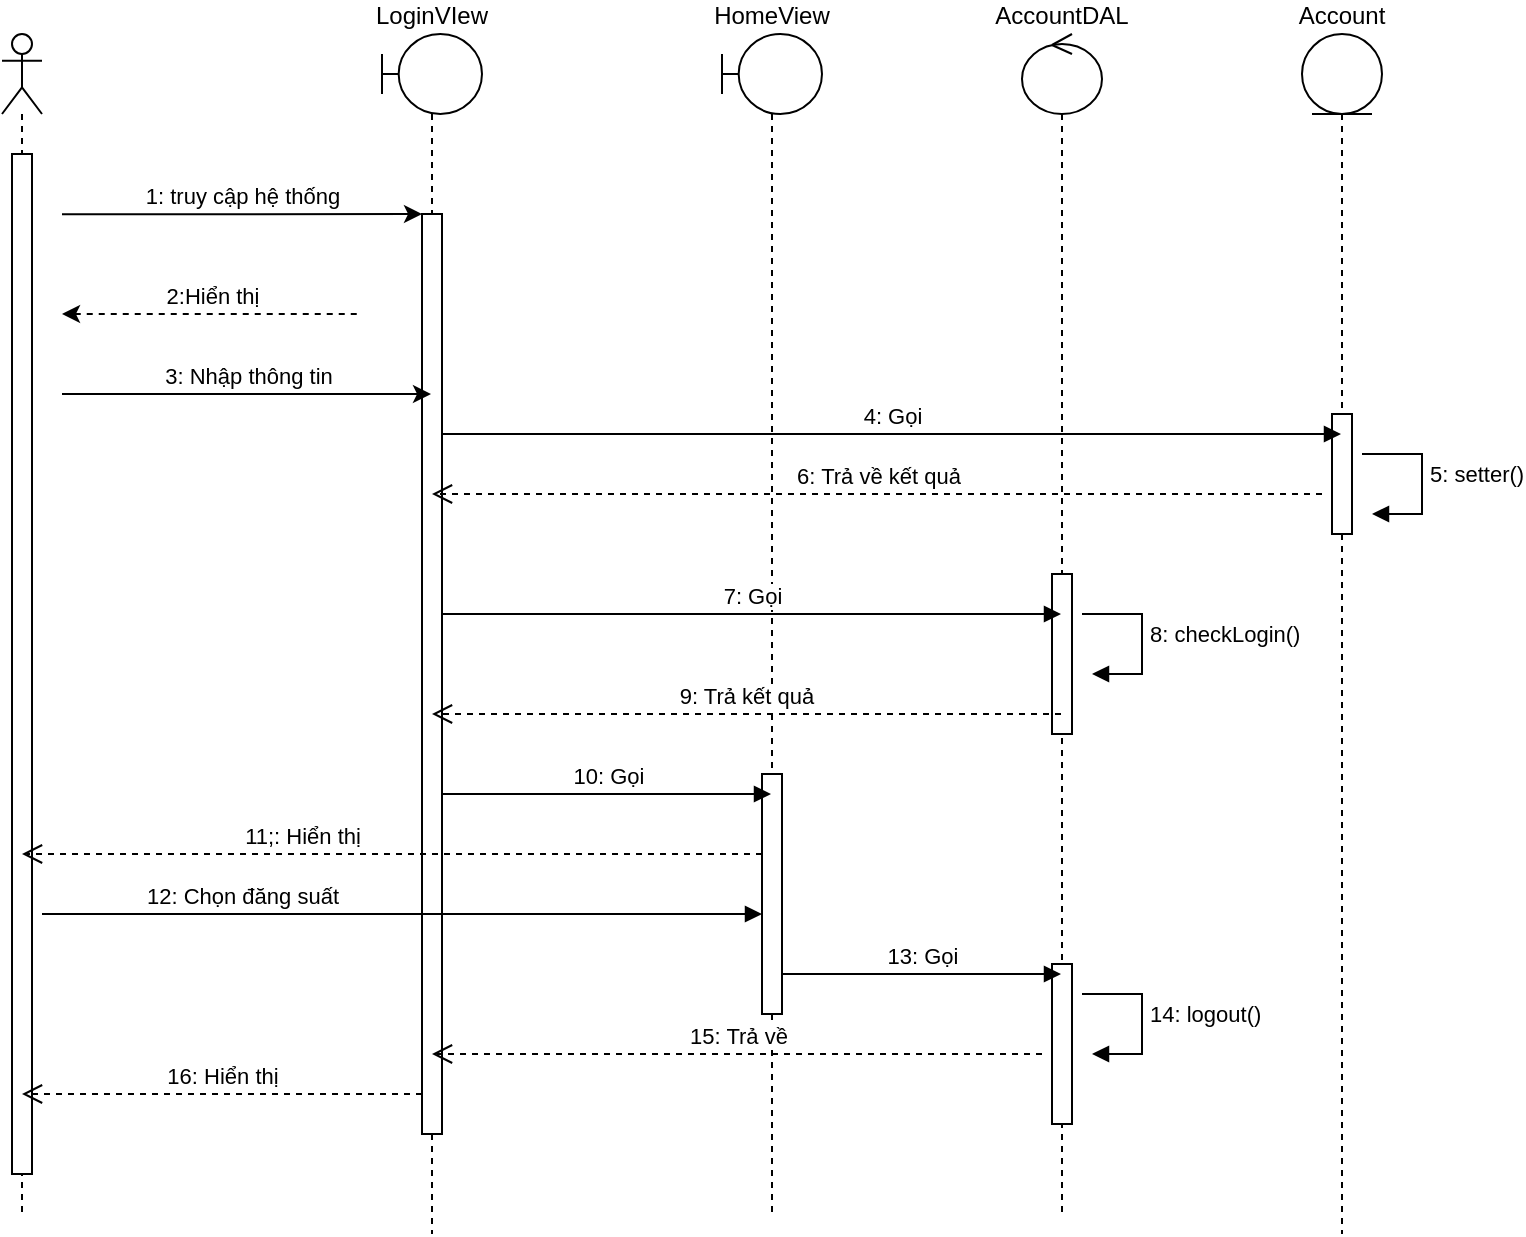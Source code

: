 <mxfile version="21.2.9" type="device" pages="8">
  <diagram name="Trang-1" id="6XotyYL9_uFTY7gm7kKD">
    <mxGraphModel dx="1434" dy="774" grid="1" gridSize="10" guides="1" tooltips="1" connect="1" arrows="1" fold="1" page="1" pageScale="1" pageWidth="827" pageHeight="1169" math="0" shadow="0">
      <root>
        <mxCell id="0" />
        <mxCell id="1" parent="0" />
        <mxCell id="LmFl_Jp6n6plH_pTkN_s-14" value="1: truy cập hệ thống" style="html=1;verticalAlign=bottom;endArrow=classic;edgeStyle=elbowEdgeStyle;elbow=vertical;curved=0;rounded=0;startArrow=none;startFill=0;endFill=1;" edge="1" parent="1">
          <mxGeometry width="80" relative="1" as="geometry">
            <mxPoint x="170" y="170.18" as="sourcePoint" />
            <mxPoint x="350" y="170.18" as="targetPoint" />
          </mxGeometry>
        </mxCell>
        <mxCell id="LmFl_Jp6n6plH_pTkN_s-15" value="LoginVIew" style="shape=umlLifeline;perimeter=lifelinePerimeter;whiteSpace=wrap;html=1;container=1;dropTarget=0;collapsible=0;recursiveResize=0;outlineConnect=0;portConstraint=eastwest;newEdgeStyle={&quot;edgeStyle&quot;:&quot;elbowEdgeStyle&quot;,&quot;elbow&quot;:&quot;vertical&quot;,&quot;curved&quot;:0,&quot;rounded&quot;:0};participant=umlBoundary;verticalAlign=bottom;labelPosition=center;verticalLabelPosition=top;align=center;" vertex="1" parent="1">
          <mxGeometry x="330" y="80" width="50" height="600" as="geometry" />
        </mxCell>
        <mxCell id="LmFl_Jp6n6plH_pTkN_s-23" value="" style="html=1;points=[];perimeter=orthogonalPerimeter;outlineConnect=0;targetShapes=umlLifeline;portConstraint=eastwest;newEdgeStyle={&quot;edgeStyle&quot;:&quot;elbowEdgeStyle&quot;,&quot;elbow&quot;:&quot;vertical&quot;,&quot;curved&quot;:0,&quot;rounded&quot;:0};" vertex="1" parent="LmFl_Jp6n6plH_pTkN_s-15">
          <mxGeometry x="20" y="90" width="10" height="460" as="geometry" />
        </mxCell>
        <mxCell id="LmFl_Jp6n6plH_pTkN_s-16" value="HomeView" style="shape=umlLifeline;perimeter=lifelinePerimeter;whiteSpace=wrap;html=1;container=1;dropTarget=0;collapsible=0;recursiveResize=0;outlineConnect=0;portConstraint=eastwest;newEdgeStyle={&quot;edgeStyle&quot;:&quot;elbowEdgeStyle&quot;,&quot;elbow&quot;:&quot;vertical&quot;,&quot;curved&quot;:0,&quot;rounded&quot;:0};participant=umlBoundary;labelPosition=center;verticalLabelPosition=top;align=center;verticalAlign=bottom;" vertex="1" parent="1">
          <mxGeometry x="500" y="80" width="50" height="590" as="geometry" />
        </mxCell>
        <mxCell id="LmFl_Jp6n6plH_pTkN_s-37" value="" style="html=1;points=[];perimeter=orthogonalPerimeter;outlineConnect=0;targetShapes=umlLifeline;portConstraint=eastwest;newEdgeStyle={&quot;edgeStyle&quot;:&quot;elbowEdgeStyle&quot;,&quot;elbow&quot;:&quot;vertical&quot;,&quot;curved&quot;:0,&quot;rounded&quot;:0};" vertex="1" parent="LmFl_Jp6n6plH_pTkN_s-16">
          <mxGeometry x="20" y="370" width="10" height="120" as="geometry" />
        </mxCell>
        <mxCell id="LmFl_Jp6n6plH_pTkN_s-17" value="AccountDAL" style="shape=umlLifeline;perimeter=lifelinePerimeter;whiteSpace=wrap;html=1;container=1;dropTarget=0;collapsible=0;recursiveResize=0;outlineConnect=0;portConstraint=eastwest;newEdgeStyle={&quot;edgeStyle&quot;:&quot;elbowEdgeStyle&quot;,&quot;elbow&quot;:&quot;vertical&quot;,&quot;curved&quot;:0,&quot;rounded&quot;:0};participant=umlControl;labelPosition=center;verticalLabelPosition=top;align=center;verticalAlign=bottom;" vertex="1" parent="1">
          <mxGeometry x="650" y="80" width="40" height="590" as="geometry" />
        </mxCell>
        <mxCell id="LmFl_Jp6n6plH_pTkN_s-33" value="" style="html=1;points=[];perimeter=orthogonalPerimeter;outlineConnect=0;targetShapes=umlLifeline;portConstraint=eastwest;newEdgeStyle={&quot;edgeStyle&quot;:&quot;elbowEdgeStyle&quot;,&quot;elbow&quot;:&quot;vertical&quot;,&quot;curved&quot;:0,&quot;rounded&quot;:0};" vertex="1" parent="LmFl_Jp6n6plH_pTkN_s-17">
          <mxGeometry x="15" y="270" width="10" height="80" as="geometry" />
        </mxCell>
        <mxCell id="LmFl_Jp6n6plH_pTkN_s-41" value="" style="html=1;points=[];perimeter=orthogonalPerimeter;outlineConnect=0;targetShapes=umlLifeline;portConstraint=eastwest;newEdgeStyle={&quot;edgeStyle&quot;:&quot;elbowEdgeStyle&quot;,&quot;elbow&quot;:&quot;vertical&quot;,&quot;curved&quot;:0,&quot;rounded&quot;:0};" vertex="1" parent="LmFl_Jp6n6plH_pTkN_s-17">
          <mxGeometry x="15" y="465" width="10" height="80" as="geometry" />
        </mxCell>
        <mxCell id="LmFl_Jp6n6plH_pTkN_s-20" value="Account" style="shape=umlLifeline;perimeter=lifelinePerimeter;whiteSpace=wrap;html=1;container=1;dropTarget=0;collapsible=0;recursiveResize=0;outlineConnect=0;portConstraint=eastwest;newEdgeStyle={&quot;edgeStyle&quot;:&quot;elbowEdgeStyle&quot;,&quot;elbow&quot;:&quot;vertical&quot;,&quot;curved&quot;:0,&quot;rounded&quot;:0};participant=umlEntity;labelPosition=center;verticalLabelPosition=top;align=center;verticalAlign=bottom;" vertex="1" parent="1">
          <mxGeometry x="790" y="80" width="40" height="600" as="geometry" />
        </mxCell>
        <mxCell id="LmFl_Jp6n6plH_pTkN_s-27" value="" style="html=1;points=[];perimeter=orthogonalPerimeter;outlineConnect=0;targetShapes=umlLifeline;portConstraint=eastwest;newEdgeStyle={&quot;edgeStyle&quot;:&quot;elbowEdgeStyle&quot;,&quot;elbow&quot;:&quot;vertical&quot;,&quot;curved&quot;:0,&quot;rounded&quot;:0};" vertex="1" parent="LmFl_Jp6n6plH_pTkN_s-20">
          <mxGeometry x="15" y="190" width="10" height="60" as="geometry" />
        </mxCell>
        <mxCell id="LmFl_Jp6n6plH_pTkN_s-21" value="" style="shape=umlLifeline;perimeter=lifelinePerimeter;whiteSpace=wrap;html=1;container=1;dropTarget=0;collapsible=0;recursiveResize=0;outlineConnect=0;portConstraint=eastwest;newEdgeStyle={&quot;edgeStyle&quot;:&quot;elbowEdgeStyle&quot;,&quot;elbow&quot;:&quot;vertical&quot;,&quot;curved&quot;:0,&quot;rounded&quot;:0};participant=umlActor;" vertex="1" parent="1">
          <mxGeometry x="140" y="80" width="20" height="590" as="geometry" />
        </mxCell>
        <mxCell id="LmFl_Jp6n6plH_pTkN_s-22" value="" style="html=1;points=[];perimeter=orthogonalPerimeter;outlineConnect=0;targetShapes=umlLifeline;portConstraint=eastwest;newEdgeStyle={&quot;edgeStyle&quot;:&quot;elbowEdgeStyle&quot;,&quot;elbow&quot;:&quot;vertical&quot;,&quot;curved&quot;:0,&quot;rounded&quot;:0};" vertex="1" parent="LmFl_Jp6n6plH_pTkN_s-21">
          <mxGeometry x="5" y="60" width="10" height="510" as="geometry" />
        </mxCell>
        <mxCell id="LmFl_Jp6n6plH_pTkN_s-24" value="2:Hiển thị" style="html=1;verticalAlign=bottom;endArrow=none;edgeStyle=elbowEdgeStyle;elbow=vertical;curved=0;rounded=0;startArrow=classic;startFill=1;endFill=0;dashed=1;" edge="1" parent="1">
          <mxGeometry width="80" relative="1" as="geometry">
            <mxPoint x="170" y="220" as="sourcePoint" />
            <mxPoint x="320" y="220" as="targetPoint" />
          </mxGeometry>
        </mxCell>
        <mxCell id="LmFl_Jp6n6plH_pTkN_s-25" value="3: Nhập thông tin" style="html=1;verticalAlign=bottom;endArrow=classic;edgeStyle=elbowEdgeStyle;elbow=vertical;curved=0;rounded=0;startArrow=none;startFill=0;endFill=1;" edge="1" parent="1" target="LmFl_Jp6n6plH_pTkN_s-15">
          <mxGeometry width="80" relative="1" as="geometry">
            <mxPoint x="170" y="260" as="sourcePoint" />
            <mxPoint x="250" y="260" as="targetPoint" />
          </mxGeometry>
        </mxCell>
        <mxCell id="LmFl_Jp6n6plH_pTkN_s-26" value="4: Gọi" style="html=1;verticalAlign=bottom;endArrow=block;edgeStyle=elbowEdgeStyle;elbow=vertical;curved=0;rounded=0;" edge="1" parent="1" target="LmFl_Jp6n6plH_pTkN_s-20">
          <mxGeometry width="80" relative="1" as="geometry">
            <mxPoint x="360" y="280" as="sourcePoint" />
            <mxPoint x="440" y="280" as="targetPoint" />
          </mxGeometry>
        </mxCell>
        <mxCell id="LmFl_Jp6n6plH_pTkN_s-31" value="5: setter()" style="html=1;align=left;spacingLeft=2;endArrow=block;rounded=0;edgeStyle=orthogonalEdgeStyle;curved=0;rounded=0;" edge="1" parent="1">
          <mxGeometry x="-0.059" relative="1" as="geometry">
            <mxPoint x="820" y="290" as="sourcePoint" />
            <Array as="points">
              <mxPoint x="850" y="290" />
              <mxPoint x="850" y="320" />
            </Array>
            <mxPoint x="825" y="320" as="targetPoint" />
            <mxPoint as="offset" />
          </mxGeometry>
        </mxCell>
        <mxCell id="LmFl_Jp6n6plH_pTkN_s-32" value="6: Trả về kết quả" style="html=1;verticalAlign=bottom;endArrow=open;dashed=1;endSize=8;edgeStyle=elbowEdgeStyle;elbow=vertical;curved=0;rounded=0;" edge="1" parent="1" target="LmFl_Jp6n6plH_pTkN_s-15">
          <mxGeometry relative="1" as="geometry">
            <mxPoint x="800" y="310" as="sourcePoint" />
            <mxPoint x="720" y="310" as="targetPoint" />
          </mxGeometry>
        </mxCell>
        <mxCell id="LmFl_Jp6n6plH_pTkN_s-34" value="7: Gọi" style="html=1;verticalAlign=bottom;endArrow=block;edgeStyle=elbowEdgeStyle;elbow=vertical;curved=0;rounded=0;" edge="1" parent="1" target="LmFl_Jp6n6plH_pTkN_s-17">
          <mxGeometry width="80" relative="1" as="geometry">
            <mxPoint x="360" y="370" as="sourcePoint" />
            <mxPoint x="440" y="370" as="targetPoint" />
          </mxGeometry>
        </mxCell>
        <mxCell id="LmFl_Jp6n6plH_pTkN_s-35" value="8: checkLogin()" style="html=1;align=left;spacingLeft=2;endArrow=block;rounded=0;edgeStyle=orthogonalEdgeStyle;curved=0;rounded=0;" edge="1" parent="1">
          <mxGeometry x="-0.059" relative="1" as="geometry">
            <mxPoint x="680" y="370" as="sourcePoint" />
            <Array as="points">
              <mxPoint x="710" y="370" />
              <mxPoint x="710" y="400" />
            </Array>
            <mxPoint x="685" y="400" as="targetPoint" />
            <mxPoint as="offset" />
          </mxGeometry>
        </mxCell>
        <mxCell id="LmFl_Jp6n6plH_pTkN_s-36" value="9: Trả kết quả" style="html=1;verticalAlign=bottom;endArrow=open;dashed=1;endSize=8;edgeStyle=elbowEdgeStyle;elbow=vertical;curved=0;rounded=0;" edge="1" parent="1" source="LmFl_Jp6n6plH_pTkN_s-17" target="LmFl_Jp6n6plH_pTkN_s-15">
          <mxGeometry relative="1" as="geometry">
            <mxPoint x="650" y="420" as="sourcePoint" />
            <mxPoint x="570" y="420" as="targetPoint" />
            <Array as="points">
              <mxPoint x="590" y="420" />
              <mxPoint x="560" y="400" />
            </Array>
          </mxGeometry>
        </mxCell>
        <mxCell id="LmFl_Jp6n6plH_pTkN_s-38" value="10: Gọi" style="html=1;verticalAlign=bottom;endArrow=block;edgeStyle=elbowEdgeStyle;elbow=vertical;curved=0;rounded=0;" edge="1" parent="1" target="LmFl_Jp6n6plH_pTkN_s-16">
          <mxGeometry width="80" relative="1" as="geometry">
            <mxPoint x="360" y="460" as="sourcePoint" />
            <mxPoint x="440" y="460" as="targetPoint" />
          </mxGeometry>
        </mxCell>
        <mxCell id="LmFl_Jp6n6plH_pTkN_s-39" value="11;: Hiển thị" style="html=1;verticalAlign=bottom;endArrow=open;dashed=1;endSize=8;edgeStyle=elbowEdgeStyle;elbow=vertical;curved=0;rounded=0;" edge="1" parent="1" target="LmFl_Jp6n6plH_pTkN_s-21">
          <mxGeometry x="0.242" relative="1" as="geometry">
            <mxPoint x="520" y="490" as="sourcePoint" />
            <mxPoint x="440" y="490" as="targetPoint" />
            <mxPoint as="offset" />
          </mxGeometry>
        </mxCell>
        <mxCell id="LmFl_Jp6n6plH_pTkN_s-40" value="12: Chọn đăng suất" style="html=1;verticalAlign=bottom;endArrow=block;edgeStyle=elbowEdgeStyle;elbow=vertical;curved=0;rounded=0;" edge="1" parent="1" target="LmFl_Jp6n6plH_pTkN_s-37">
          <mxGeometry x="-0.444" width="80" relative="1" as="geometry">
            <mxPoint x="160" y="520" as="sourcePoint" />
            <mxPoint x="240" y="520" as="targetPoint" />
            <mxPoint as="offset" />
          </mxGeometry>
        </mxCell>
        <mxCell id="LmFl_Jp6n6plH_pTkN_s-42" value="13: Gọi" style="html=1;verticalAlign=bottom;endArrow=block;edgeStyle=elbowEdgeStyle;elbow=vertical;curved=0;rounded=0;" edge="1" parent="1" target="LmFl_Jp6n6plH_pTkN_s-17">
          <mxGeometry width="80" relative="1" as="geometry">
            <mxPoint x="530" y="550" as="sourcePoint" />
            <mxPoint x="610" y="550" as="targetPoint" />
          </mxGeometry>
        </mxCell>
        <mxCell id="LmFl_Jp6n6plH_pTkN_s-43" value="14: logout()" style="html=1;align=left;spacingLeft=2;endArrow=block;rounded=0;edgeStyle=orthogonalEdgeStyle;curved=0;rounded=0;" edge="1" parent="1">
          <mxGeometry x="-0.059" relative="1" as="geometry">
            <mxPoint x="680" y="560" as="sourcePoint" />
            <Array as="points">
              <mxPoint x="710" y="560" />
              <mxPoint x="710" y="590" />
            </Array>
            <mxPoint x="685" y="590" as="targetPoint" />
            <mxPoint as="offset" />
          </mxGeometry>
        </mxCell>
        <mxCell id="LmFl_Jp6n6plH_pTkN_s-44" value="15: Trả về" style="html=1;verticalAlign=bottom;endArrow=open;dashed=1;endSize=8;edgeStyle=elbowEdgeStyle;elbow=vertical;curved=0;rounded=0;" edge="1" parent="1" target="LmFl_Jp6n6plH_pTkN_s-15">
          <mxGeometry relative="1" as="geometry">
            <mxPoint x="660" y="590" as="sourcePoint" />
            <mxPoint x="580" y="590" as="targetPoint" />
          </mxGeometry>
        </mxCell>
        <mxCell id="LmFl_Jp6n6plH_pTkN_s-45" value="16: Hiển thị" style="html=1;verticalAlign=bottom;endArrow=open;dashed=1;endSize=8;edgeStyle=elbowEdgeStyle;elbow=vertical;curved=0;rounded=0;" edge="1" parent="1" target="LmFl_Jp6n6plH_pTkN_s-21">
          <mxGeometry relative="1" as="geometry">
            <mxPoint x="350" y="610" as="sourcePoint" />
            <mxPoint x="270" y="610" as="targetPoint" />
          </mxGeometry>
        </mxCell>
      </root>
    </mxGraphModel>
  </diagram>
  <diagram id="LIukdLdBNZHNreyKp5O9" name="Trang-2">
    <mxGraphModel dx="1434" dy="717" grid="1" gridSize="10" guides="1" tooltips="1" connect="1" arrows="1" fold="1" page="1" pageScale="1" pageWidth="827" pageHeight="1169" math="0" shadow="0">
      <root>
        <mxCell id="0" />
        <mxCell id="1" parent="0" />
        <mxCell id="BOG2cFmCHzh4NxabrbWe-1" value="1: truy cập hệ thống" style="html=1;verticalAlign=bottom;endArrow=classic;edgeStyle=elbowEdgeStyle;elbow=vertical;curved=0;rounded=0;startArrow=none;startFill=0;endFill=1;" edge="1" parent="1">
          <mxGeometry width="80" relative="1" as="geometry">
            <mxPoint x="170" y="170.18" as="sourcePoint" />
            <mxPoint x="350" y="170.18" as="targetPoint" />
          </mxGeometry>
        </mxCell>
        <mxCell id="BOG2cFmCHzh4NxabrbWe-2" value="LoginVIew" style="shape=umlLifeline;perimeter=lifelinePerimeter;whiteSpace=wrap;html=1;container=1;dropTarget=0;collapsible=0;recursiveResize=0;outlineConnect=0;portConstraint=eastwest;newEdgeStyle={&quot;edgeStyle&quot;:&quot;elbowEdgeStyle&quot;,&quot;elbow&quot;:&quot;vertical&quot;,&quot;curved&quot;:0,&quot;rounded&quot;:0};participant=umlBoundary;verticalAlign=bottom;labelPosition=center;verticalLabelPosition=top;align=center;" vertex="1" parent="1">
          <mxGeometry x="330" y="80" width="50" height="600" as="geometry" />
        </mxCell>
        <mxCell id="BOG2cFmCHzh4NxabrbWe-3" value="" style="html=1;points=[];perimeter=orthogonalPerimeter;outlineConnect=0;targetShapes=umlLifeline;portConstraint=eastwest;newEdgeStyle={&quot;edgeStyle&quot;:&quot;elbowEdgeStyle&quot;,&quot;elbow&quot;:&quot;vertical&quot;,&quot;curved&quot;:0,&quot;rounded&quot;:0};" vertex="1" parent="BOG2cFmCHzh4NxabrbWe-2">
          <mxGeometry x="20" y="90" width="10" height="110" as="geometry" />
        </mxCell>
        <mxCell id="BOG2cFmCHzh4NxabrbWe-4" value="RegisterView" style="shape=umlLifeline;perimeter=lifelinePerimeter;whiteSpace=wrap;html=1;container=1;dropTarget=0;collapsible=0;recursiveResize=0;outlineConnect=0;portConstraint=eastwest;newEdgeStyle={&quot;edgeStyle&quot;:&quot;elbowEdgeStyle&quot;,&quot;elbow&quot;:&quot;vertical&quot;,&quot;curved&quot;:0,&quot;rounded&quot;:0};participant=umlBoundary;labelPosition=center;verticalLabelPosition=top;align=center;verticalAlign=bottom;" vertex="1" parent="1">
          <mxGeometry x="500" y="80" width="50" height="590" as="geometry" />
        </mxCell>
        <mxCell id="BOG2cFmCHzh4NxabrbWe-5" value="" style="html=1;points=[];perimeter=orthogonalPerimeter;outlineConnect=0;targetShapes=umlLifeline;portConstraint=eastwest;newEdgeStyle={&quot;edgeStyle&quot;:&quot;elbowEdgeStyle&quot;,&quot;elbow&quot;:&quot;vertical&quot;,&quot;curved&quot;:0,&quot;rounded&quot;:0};" vertex="1" parent="BOG2cFmCHzh4NxabrbWe-4">
          <mxGeometry x="20" y="180" width="10" height="330" as="geometry" />
        </mxCell>
        <mxCell id="BOG2cFmCHzh4NxabrbWe-6" value="AccountDAL" style="shape=umlLifeline;perimeter=lifelinePerimeter;whiteSpace=wrap;html=1;container=1;dropTarget=0;collapsible=0;recursiveResize=0;outlineConnect=0;portConstraint=eastwest;newEdgeStyle={&quot;edgeStyle&quot;:&quot;elbowEdgeStyle&quot;,&quot;elbow&quot;:&quot;vertical&quot;,&quot;curved&quot;:0,&quot;rounded&quot;:0};participant=umlControl;labelPosition=center;verticalLabelPosition=top;align=center;verticalAlign=bottom;" vertex="1" parent="1">
          <mxGeometry x="760" y="80" width="40" height="590" as="geometry" />
        </mxCell>
        <mxCell id="BOG2cFmCHzh4NxabrbWe-7" value="" style="html=1;points=[];perimeter=orthogonalPerimeter;outlineConnect=0;targetShapes=umlLifeline;portConstraint=eastwest;newEdgeStyle={&quot;edgeStyle&quot;:&quot;elbowEdgeStyle&quot;,&quot;elbow&quot;:&quot;vertical&quot;,&quot;curved&quot;:0,&quot;rounded&quot;:0};" vertex="1" parent="BOG2cFmCHzh4NxabrbWe-6">
          <mxGeometry x="15" y="360" width="10" height="80" as="geometry" />
        </mxCell>
        <mxCell id="BOG2cFmCHzh4NxabrbWe-9" value="Account" style="shape=umlLifeline;perimeter=lifelinePerimeter;whiteSpace=wrap;html=1;container=1;dropTarget=0;collapsible=0;recursiveResize=0;outlineConnect=0;portConstraint=eastwest;newEdgeStyle={&quot;edgeStyle&quot;:&quot;elbowEdgeStyle&quot;,&quot;elbow&quot;:&quot;vertical&quot;,&quot;curved&quot;:0,&quot;rounded&quot;:0};participant=umlEntity;labelPosition=center;verticalLabelPosition=top;align=center;verticalAlign=bottom;" vertex="1" parent="1">
          <mxGeometry x="900" y="80" width="40" height="600" as="geometry" />
        </mxCell>
        <mxCell id="BOG2cFmCHzh4NxabrbWe-10" value="" style="html=1;points=[];perimeter=orthogonalPerimeter;outlineConnect=0;targetShapes=umlLifeline;portConstraint=eastwest;newEdgeStyle={&quot;edgeStyle&quot;:&quot;elbowEdgeStyle&quot;,&quot;elbow&quot;:&quot;vertical&quot;,&quot;curved&quot;:0,&quot;rounded&quot;:0};" vertex="1" parent="BOG2cFmCHzh4NxabrbWe-9">
          <mxGeometry x="15" y="280" width="10" height="60" as="geometry" />
        </mxCell>
        <mxCell id="BOG2cFmCHzh4NxabrbWe-11" value="" style="shape=umlLifeline;perimeter=lifelinePerimeter;whiteSpace=wrap;html=1;container=1;dropTarget=0;collapsible=0;recursiveResize=0;outlineConnect=0;portConstraint=eastwest;newEdgeStyle={&quot;edgeStyle&quot;:&quot;elbowEdgeStyle&quot;,&quot;elbow&quot;:&quot;vertical&quot;,&quot;curved&quot;:0,&quot;rounded&quot;:0};participant=umlActor;" vertex="1" parent="1">
          <mxGeometry x="140" y="80" width="20" height="590" as="geometry" />
        </mxCell>
        <mxCell id="BOG2cFmCHzh4NxabrbWe-12" value="" style="html=1;points=[];perimeter=orthogonalPerimeter;outlineConnect=0;targetShapes=umlLifeline;portConstraint=eastwest;newEdgeStyle={&quot;edgeStyle&quot;:&quot;elbowEdgeStyle&quot;,&quot;elbow&quot;:&quot;vertical&quot;,&quot;curved&quot;:0,&quot;rounded&quot;:0};" vertex="1" parent="BOG2cFmCHzh4NxabrbWe-11">
          <mxGeometry x="5" y="60" width="10" height="510" as="geometry" />
        </mxCell>
        <mxCell id="BOG2cFmCHzh4NxabrbWe-13" value="2:Hiển thị" style="html=1;verticalAlign=bottom;endArrow=none;edgeStyle=elbowEdgeStyle;elbow=vertical;curved=0;rounded=0;startArrow=classic;startFill=1;endFill=0;dashed=1;" edge="1" parent="1">
          <mxGeometry width="80" relative="1" as="geometry">
            <mxPoint x="170" y="220" as="sourcePoint" />
            <mxPoint x="320" y="220" as="targetPoint" />
          </mxGeometry>
        </mxCell>
        <mxCell id="BOG2cFmCHzh4NxabrbWe-14" value="3: Chọn đăng ký" style="html=1;verticalAlign=bottom;endArrow=classic;edgeStyle=elbowEdgeStyle;elbow=vertical;curved=0;rounded=0;startArrow=none;startFill=0;endFill=1;" edge="1" parent="1" target="BOG2cFmCHzh4NxabrbWe-2">
          <mxGeometry width="80" relative="1" as="geometry">
            <mxPoint x="170" y="260" as="sourcePoint" />
            <mxPoint x="250" y="260" as="targetPoint" />
          </mxGeometry>
        </mxCell>
        <mxCell id="BOG2cFmCHzh4NxabrbWe-27" value="14: Hiển thị" style="html=1;verticalAlign=bottom;endArrow=open;dashed=1;endSize=8;edgeStyle=elbowEdgeStyle;elbow=vertical;curved=0;rounded=0;" edge="1" parent="1" target="BOG2cFmCHzh4NxabrbWe-11" source="BOG2cFmCHzh4NxabrbWe-28">
          <mxGeometry relative="1" as="geometry">
            <mxPoint x="350" y="610" as="sourcePoint" />
            <mxPoint x="270" y="610" as="targetPoint" />
            <Array as="points">
              <mxPoint x="450" y="620" />
            </Array>
          </mxGeometry>
        </mxCell>
        <mxCell id="BOG2cFmCHzh4NxabrbWe-28" value="RegisterSuccessView" style="shape=umlLifeline;perimeter=lifelinePerimeter;whiteSpace=wrap;html=1;container=1;dropTarget=0;collapsible=0;recursiveResize=0;outlineConnect=0;portConstraint=eastwest;newEdgeStyle={&quot;edgeStyle&quot;:&quot;elbowEdgeStyle&quot;,&quot;elbow&quot;:&quot;vertical&quot;,&quot;curved&quot;:0,&quot;rounded&quot;:0};participant=umlBoundary;labelPosition=center;verticalLabelPosition=top;align=center;verticalAlign=bottom;" vertex="1" parent="1">
          <mxGeometry x="630" y="80" width="50" height="590" as="geometry" />
        </mxCell>
        <mxCell id="BOG2cFmCHzh4NxabrbWe-8" value="" style="html=1;points=[];perimeter=orthogonalPerimeter;outlineConnect=0;targetShapes=umlLifeline;portConstraint=eastwest;newEdgeStyle={&quot;edgeStyle&quot;:&quot;elbowEdgeStyle&quot;,&quot;elbow&quot;:&quot;vertical&quot;,&quot;curved&quot;:0,&quot;rounded&quot;:0};" vertex="1" parent="BOG2cFmCHzh4NxabrbWe-28">
          <mxGeometry x="20" y="465" width="10" height="80" as="geometry" />
        </mxCell>
        <mxCell id="BOG2cFmCHzh4NxabrbWe-29" value="4: Gọi" style="html=1;verticalAlign=bottom;endArrow=block;edgeStyle=elbowEdgeStyle;elbow=vertical;curved=0;rounded=0;" edge="1" parent="1" target="BOG2cFmCHzh4NxabrbWe-4">
          <mxGeometry width="80" relative="1" as="geometry">
            <mxPoint x="360" y="270" as="sourcePoint" />
            <mxPoint x="440" y="270" as="targetPoint" />
          </mxGeometry>
        </mxCell>
        <mxCell id="BOG2cFmCHzh4NxabrbWe-30" value="5: Hiển thị" style="html=1;verticalAlign=bottom;endArrow=open;dashed=1;endSize=8;edgeStyle=elbowEdgeStyle;elbow=vertical;curved=0;rounded=0;" edge="1" parent="1" target="BOG2cFmCHzh4NxabrbWe-11">
          <mxGeometry relative="1" as="geometry">
            <mxPoint x="520" y="310" as="sourcePoint" />
            <mxPoint x="440" y="310" as="targetPoint" />
          </mxGeometry>
        </mxCell>
        <mxCell id="BOG2cFmCHzh4NxabrbWe-31" value="6: Nhập thông tin" style="html=1;verticalAlign=bottom;endArrow=block;edgeStyle=elbowEdgeStyle;elbow=vertical;curved=0;rounded=0;" edge="1" parent="1" target="BOG2cFmCHzh4NxabrbWe-4">
          <mxGeometry width="80" relative="1" as="geometry">
            <mxPoint x="150" y="350" as="sourcePoint" />
            <mxPoint x="230" y="350" as="targetPoint" />
          </mxGeometry>
        </mxCell>
        <mxCell id="BOG2cFmCHzh4NxabrbWe-32" value="7: Gọi" style="html=1;verticalAlign=bottom;endArrow=block;edgeStyle=elbowEdgeStyle;elbow=vertical;curved=0;rounded=0;" edge="1" parent="1" target="BOG2cFmCHzh4NxabrbWe-9">
          <mxGeometry width="80" relative="1" as="geometry">
            <mxPoint x="530" y="370" as="sourcePoint" />
            <mxPoint x="610" y="370" as="targetPoint" />
          </mxGeometry>
        </mxCell>
        <mxCell id="BOG2cFmCHzh4NxabrbWe-33" value="8: setter()" style="html=1;align=left;spacingLeft=2;endArrow=block;rounded=0;edgeStyle=orthogonalEdgeStyle;curved=0;rounded=0;" edge="1" parent="1">
          <mxGeometry x="-0.059" relative="1" as="geometry">
            <mxPoint x="930" y="370" as="sourcePoint" />
            <Array as="points">
              <mxPoint x="960" y="370" />
              <mxPoint x="960" y="400" />
            </Array>
            <mxPoint x="935" y="400" as="targetPoint" />
            <mxPoint as="offset" />
          </mxGeometry>
        </mxCell>
        <mxCell id="BOG2cFmCHzh4NxabrbWe-34" value="9: Trả về&amp;nbsp; kết quả" style="html=1;verticalAlign=bottom;endArrow=open;dashed=1;endSize=8;edgeStyle=elbowEdgeStyle;elbow=vertical;curved=0;rounded=0;" edge="1" parent="1" target="BOG2cFmCHzh4NxabrbWe-4">
          <mxGeometry relative="1" as="geometry">
            <mxPoint x="910" y="400" as="sourcePoint" />
            <mxPoint x="830" y="400" as="targetPoint" />
          </mxGeometry>
        </mxCell>
        <mxCell id="BOG2cFmCHzh4NxabrbWe-35" value="10: Gọi" style="html=1;verticalAlign=bottom;endArrow=block;edgeStyle=elbowEdgeStyle;elbow=vertical;curved=0;rounded=0;" edge="1" parent="1" target="BOG2cFmCHzh4NxabrbWe-6">
          <mxGeometry width="80" relative="1" as="geometry">
            <mxPoint x="530" y="460" as="sourcePoint" />
            <mxPoint x="610" y="460" as="targetPoint" />
          </mxGeometry>
        </mxCell>
        <mxCell id="BOG2cFmCHzh4NxabrbWe-36" value="11: register()" style="html=1;align=left;spacingLeft=2;endArrow=block;rounded=0;edgeStyle=orthogonalEdgeStyle;curved=0;rounded=0;" edge="1" parent="1">
          <mxGeometry x="-0.059" relative="1" as="geometry">
            <mxPoint x="790" y="460" as="sourcePoint" />
            <Array as="points">
              <mxPoint x="820" y="460" />
              <mxPoint x="820" y="490" />
            </Array>
            <mxPoint x="795" y="490" as="targetPoint" />
            <mxPoint as="offset" />
          </mxGeometry>
        </mxCell>
        <mxCell id="BOG2cFmCHzh4NxabrbWe-37" value="12: Trả về kết quả" style="html=1;verticalAlign=bottom;endArrow=open;dashed=1;endSize=8;edgeStyle=elbowEdgeStyle;elbow=vertical;curved=0;rounded=0;" edge="1" parent="1" target="BOG2cFmCHzh4NxabrbWe-4">
          <mxGeometry relative="1" as="geometry">
            <mxPoint x="770" y="500" as="sourcePoint" />
            <mxPoint x="690" y="500" as="targetPoint" />
          </mxGeometry>
        </mxCell>
        <mxCell id="BOG2cFmCHzh4NxabrbWe-38" value="13: Gọi" style="html=1;verticalAlign=bottom;endArrow=block;edgeStyle=elbowEdgeStyle;elbow=vertical;curved=0;rounded=0;" edge="1" parent="1" target="BOG2cFmCHzh4NxabrbWe-28">
          <mxGeometry width="80" relative="1" as="geometry">
            <mxPoint x="530" y="570" as="sourcePoint" />
            <mxPoint x="610" y="570" as="targetPoint" />
          </mxGeometry>
        </mxCell>
      </root>
    </mxGraphModel>
  </diagram>
  <diagram id="pkFaYXTy5471n90LTJT_" name="Trang-3">
    <mxGraphModel dx="1434" dy="774" grid="1" gridSize="10" guides="1" tooltips="1" connect="1" arrows="1" fold="1" page="1" pageScale="1" pageWidth="827" pageHeight="1169" math="0" shadow="0">
      <root>
        <mxCell id="0" />
        <mxCell id="1" parent="0" />
        <mxCell id="RIWuHJ04wQVVc-qIHfRs-1" value="1: truy cập hệ thống" style="html=1;verticalAlign=bottom;endArrow=classic;edgeStyle=elbowEdgeStyle;elbow=vertical;curved=0;rounded=0;startArrow=none;startFill=0;endFill=1;" edge="1" parent="1">
          <mxGeometry width="80" relative="1" as="geometry">
            <mxPoint x="170" y="170.18" as="sourcePoint" />
            <mxPoint x="350" y="170.18" as="targetPoint" />
          </mxGeometry>
        </mxCell>
        <mxCell id="RIWuHJ04wQVVc-qIHfRs-2" value="LoginVIew" style="shape=umlLifeline;perimeter=lifelinePerimeter;whiteSpace=wrap;html=1;container=1;dropTarget=0;collapsible=0;recursiveResize=0;outlineConnect=0;portConstraint=eastwest;newEdgeStyle={&quot;edgeStyle&quot;:&quot;elbowEdgeStyle&quot;,&quot;elbow&quot;:&quot;vertical&quot;,&quot;curved&quot;:0,&quot;rounded&quot;:0};participant=umlBoundary;verticalAlign=bottom;labelPosition=center;verticalLabelPosition=top;align=center;" vertex="1" parent="1">
          <mxGeometry x="330" y="80" width="50" height="820" as="geometry" />
        </mxCell>
        <mxCell id="RIWuHJ04wQVVc-qIHfRs-3" value="" style="html=1;points=[];perimeter=orthogonalPerimeter;outlineConnect=0;targetShapes=umlLifeline;portConstraint=eastwest;newEdgeStyle={&quot;edgeStyle&quot;:&quot;elbowEdgeStyle&quot;,&quot;elbow&quot;:&quot;vertical&quot;,&quot;curved&quot;:0,&quot;rounded&quot;:0};" vertex="1" parent="RIWuHJ04wQVVc-qIHfRs-2">
          <mxGeometry x="20" y="90" width="10" height="220" as="geometry" />
        </mxCell>
        <mxCell id="RIWuHJ04wQVVc-qIHfRs-4" value="MovieList" style="shape=umlLifeline;perimeter=lifelinePerimeter;whiteSpace=wrap;html=1;container=1;dropTarget=0;collapsible=0;recursiveResize=0;outlineConnect=0;portConstraint=eastwest;newEdgeStyle={&quot;edgeStyle&quot;:&quot;elbowEdgeStyle&quot;,&quot;elbow&quot;:&quot;vertical&quot;,&quot;curved&quot;:0,&quot;rounded&quot;:0};participant=umlBoundary;labelPosition=center;verticalLabelPosition=top;align=center;verticalAlign=bottom;" vertex="1" parent="1">
          <mxGeometry x="500" y="80" width="50" height="810" as="geometry" />
        </mxCell>
        <mxCell id="RIWuHJ04wQVVc-qIHfRs-43" value="" style="html=1;points=[];perimeter=orthogonalPerimeter;outlineConnect=0;targetShapes=umlLifeline;portConstraint=eastwest;newEdgeStyle={&quot;edgeStyle&quot;:&quot;elbowEdgeStyle&quot;,&quot;elbow&quot;:&quot;vertical&quot;,&quot;curved&quot;:0,&quot;rounded&quot;:0};" vertex="1" parent="RIWuHJ04wQVVc-qIHfRs-4">
          <mxGeometry x="20" y="360" width="10" height="110" as="geometry" />
        </mxCell>
        <mxCell id="RIWuHJ04wQVVc-qIHfRs-6" value="MovieDAL" style="shape=umlLifeline;perimeter=lifelinePerimeter;whiteSpace=wrap;html=1;container=1;dropTarget=0;collapsible=0;recursiveResize=0;outlineConnect=0;portConstraint=eastwest;newEdgeStyle={&quot;edgeStyle&quot;:&quot;elbowEdgeStyle&quot;,&quot;elbow&quot;:&quot;vertical&quot;,&quot;curved&quot;:0,&quot;rounded&quot;:0};participant=umlControl;labelPosition=center;verticalLabelPosition=top;align=center;verticalAlign=bottom;" vertex="1" parent="1">
          <mxGeometry x="650" y="80" width="40" height="810" as="geometry" />
        </mxCell>
        <mxCell id="RIWuHJ04wQVVc-qIHfRs-8" value="" style="html=1;points=[];perimeter=orthogonalPerimeter;outlineConnect=0;targetShapes=umlLifeline;portConstraint=eastwest;newEdgeStyle={&quot;edgeStyle&quot;:&quot;elbowEdgeStyle&quot;,&quot;elbow&quot;:&quot;vertical&quot;,&quot;curved&quot;:0,&quot;rounded&quot;:0};" vertex="1" parent="RIWuHJ04wQVVc-qIHfRs-6">
          <mxGeometry x="15" y="360" width="10" height="80" as="geometry" />
        </mxCell>
        <mxCell id="RIWuHJ04wQVVc-qIHfRs-52" value="" style="html=1;points=[];perimeter=orthogonalPerimeter;outlineConnect=0;targetShapes=umlLifeline;portConstraint=eastwest;newEdgeStyle={&quot;edgeStyle&quot;:&quot;elbowEdgeStyle&quot;,&quot;elbow&quot;:&quot;vertical&quot;,&quot;curved&quot;:0,&quot;rounded&quot;:0};" vertex="1" parent="RIWuHJ04wQVVc-qIHfRs-6">
          <mxGeometry x="15" y="465" width="10" height="80" as="geometry" />
        </mxCell>
        <mxCell id="RIWuHJ04wQVVc-qIHfRs-61" value="" style="html=1;points=[];perimeter=orthogonalPerimeter;outlineConnect=0;targetShapes=umlLifeline;portConstraint=eastwest;newEdgeStyle={&quot;edgeStyle&quot;:&quot;elbowEdgeStyle&quot;,&quot;elbow&quot;:&quot;vertical&quot;,&quot;curved&quot;:0,&quot;rounded&quot;:0};" vertex="1" parent="RIWuHJ04wQVVc-qIHfRs-6">
          <mxGeometry x="15" y="640" width="10" height="80" as="geometry" />
        </mxCell>
        <mxCell id="RIWuHJ04wQVVc-qIHfRs-9" value="Movie" style="shape=umlLifeline;perimeter=lifelinePerimeter;whiteSpace=wrap;html=1;container=1;dropTarget=0;collapsible=0;recursiveResize=0;outlineConnect=0;portConstraint=eastwest;newEdgeStyle={&quot;edgeStyle&quot;:&quot;elbowEdgeStyle&quot;,&quot;elbow&quot;:&quot;vertical&quot;,&quot;curved&quot;:0,&quot;rounded&quot;:0};participant=umlEntity;labelPosition=center;verticalLabelPosition=top;align=center;verticalAlign=bottom;" vertex="1" parent="1">
          <mxGeometry x="790" y="80" width="40" height="810" as="geometry" />
        </mxCell>
        <mxCell id="RIWuHJ04wQVVc-qIHfRs-57" value="" style="html=1;points=[];perimeter=orthogonalPerimeter;outlineConnect=0;targetShapes=umlLifeline;portConstraint=eastwest;newEdgeStyle={&quot;edgeStyle&quot;:&quot;elbowEdgeStyle&quot;,&quot;elbow&quot;:&quot;vertical&quot;,&quot;curved&quot;:0,&quot;rounded&quot;:0};" vertex="1" parent="RIWuHJ04wQVVc-qIHfRs-9">
          <mxGeometry x="15" y="570" width="10" height="80" as="geometry" />
        </mxCell>
        <mxCell id="RIWuHJ04wQVVc-qIHfRs-11" value="" style="shape=umlLifeline;perimeter=lifelinePerimeter;whiteSpace=wrap;html=1;container=1;dropTarget=0;collapsible=0;recursiveResize=0;outlineConnect=0;portConstraint=eastwest;newEdgeStyle={&quot;edgeStyle&quot;:&quot;elbowEdgeStyle&quot;,&quot;elbow&quot;:&quot;vertical&quot;,&quot;curved&quot;:0,&quot;rounded&quot;:0};participant=umlActor;" vertex="1" parent="1">
          <mxGeometry x="140" y="80" width="20" height="820" as="geometry" />
        </mxCell>
        <mxCell id="RIWuHJ04wQVVc-qIHfRs-12" value="" style="html=1;points=[];perimeter=orthogonalPerimeter;outlineConnect=0;targetShapes=umlLifeline;portConstraint=eastwest;newEdgeStyle={&quot;edgeStyle&quot;:&quot;elbowEdgeStyle&quot;,&quot;elbow&quot;:&quot;vertical&quot;,&quot;curved&quot;:0,&quot;rounded&quot;:0};" vertex="1" parent="RIWuHJ04wQVVc-qIHfRs-11">
          <mxGeometry x="5" y="60" width="10" height="730" as="geometry" />
        </mxCell>
        <mxCell id="RIWuHJ04wQVVc-qIHfRs-13" value="2:Hiển thị" style="html=1;verticalAlign=bottom;endArrow=none;edgeStyle=elbowEdgeStyle;elbow=vertical;curved=0;rounded=0;startArrow=classic;startFill=1;endFill=0;dashed=1;" edge="1" parent="1">
          <mxGeometry width="80" relative="1" as="geometry">
            <mxPoint x="170" y="200" as="sourcePoint" />
            <mxPoint x="320" y="200" as="targetPoint" />
          </mxGeometry>
        </mxCell>
        <mxCell id="RIWuHJ04wQVVc-qIHfRs-14" value="3: Nhập thông tin" style="html=1;verticalAlign=bottom;endArrow=classic;edgeStyle=elbowEdgeStyle;elbow=vertical;curved=0;rounded=0;startArrow=none;startFill=0;endFill=1;" edge="1" parent="1">
          <mxGeometry x="-0.024" width="80" relative="1" as="geometry">
            <mxPoint x="170" y="233" as="sourcePoint" />
            <mxPoint x="350" y="233" as="targetPoint" />
            <Array as="points">
              <mxPoint x="300" y="233" />
              <mxPoint x="320" y="233" />
            </Array>
            <mxPoint as="offset" />
          </mxGeometry>
        </mxCell>
        <mxCell id="RIWuHJ04wQVVc-qIHfRs-25" value="5: setter()" style="html=1;align=left;spacingLeft=2;endArrow=block;rounded=0;edgeStyle=orthogonalEdgeStyle;curved=0;rounded=0;" edge="1" parent="1">
          <mxGeometry x="-0.059" relative="1" as="geometry">
            <mxPoint x="900" y="235" as="sourcePoint" />
            <Array as="points">
              <mxPoint x="930" y="235" />
              <mxPoint x="930" y="265" />
            </Array>
            <mxPoint x="905" y="265" as="targetPoint" />
            <mxPoint as="offset" />
          </mxGeometry>
        </mxCell>
        <mxCell id="RIWuHJ04wQVVc-qIHfRs-27" value="23: Hiển thị" style="html=1;verticalAlign=bottom;endArrow=open;dashed=1;endSize=8;edgeStyle=elbowEdgeStyle;elbow=vertical;curved=0;rounded=0;" edge="1" parent="1" target="RIWuHJ04wQVVc-qIHfRs-11" source="RIWuHJ04wQVVc-qIHfRs-50">
          <mxGeometry relative="1" as="geometry">
            <mxPoint x="350" y="610" as="sourcePoint" />
            <mxPoint x="270" y="610" as="targetPoint" />
            <Array as="points">
              <mxPoint x="470" y="620" />
            </Array>
          </mxGeometry>
        </mxCell>
        <mxCell id="RIWuHJ04wQVVc-qIHfRs-28" value="AdminHome" style="shape=umlLifeline;perimeter=lifelinePerimeter;whiteSpace=wrap;html=1;container=1;dropTarget=0;collapsible=0;recursiveResize=0;outlineConnect=0;portConstraint=eastwest;newEdgeStyle={&quot;edgeStyle&quot;:&quot;elbowEdgeStyle&quot;,&quot;elbow&quot;:&quot;vertical&quot;,&quot;curved&quot;:0,&quot;rounded&quot;:0};participant=umlBoundary;labelPosition=center;verticalLabelPosition=top;align=center;verticalAlign=bottom;" vertex="1" parent="1">
          <mxGeometry x="414" y="80" width="50" height="810" as="geometry" />
        </mxCell>
        <mxCell id="RIWuHJ04wQVVc-qIHfRs-39" value="" style="html=1;points=[];perimeter=orthogonalPerimeter;outlineConnect=0;targetShapes=umlLifeline;portConstraint=eastwest;newEdgeStyle={&quot;edgeStyle&quot;:&quot;elbowEdgeStyle&quot;,&quot;elbow&quot;:&quot;vertical&quot;,&quot;curved&quot;:0,&quot;rounded&quot;:0};" vertex="1" parent="RIWuHJ04wQVVc-qIHfRs-28">
          <mxGeometry x="20" y="280" width="10" height="50" as="geometry" />
        </mxCell>
        <mxCell id="RIWuHJ04wQVVc-qIHfRs-5" value="" style="html=1;points=[];perimeter=orthogonalPerimeter;outlineConnect=0;targetShapes=umlLifeline;portConstraint=eastwest;newEdgeStyle={&quot;edgeStyle&quot;:&quot;elbowEdgeStyle&quot;,&quot;elbow&quot;:&quot;vertical&quot;,&quot;curved&quot;:0,&quot;rounded&quot;:0};" vertex="1" parent="RIWuHJ04wQVVc-qIHfRs-28">
          <mxGeometry x="20" y="345" width="10" height="65" as="geometry" />
        </mxCell>
        <mxCell id="RIWuHJ04wQVVc-qIHfRs-29" value="MoveiDetail" style="shape=umlLifeline;perimeter=lifelinePerimeter;whiteSpace=wrap;html=1;container=1;dropTarget=0;collapsible=0;recursiveResize=0;outlineConnect=0;portConstraint=eastwest;newEdgeStyle={&quot;edgeStyle&quot;:&quot;elbowEdgeStyle&quot;,&quot;elbow&quot;:&quot;vertical&quot;,&quot;curved&quot;:0,&quot;rounded&quot;:0};participant=umlBoundary;labelPosition=center;verticalLabelPosition=top;align=center;verticalAlign=bottom;" vertex="1" parent="1">
          <mxGeometry x="570" y="80" width="50" height="820" as="geometry" />
        </mxCell>
        <mxCell id="RIWuHJ04wQVVc-qIHfRs-50" value="" style="html=1;points=[];perimeter=orthogonalPerimeter;outlineConnect=0;targetShapes=umlLifeline;portConstraint=eastwest;newEdgeStyle={&quot;edgeStyle&quot;:&quot;elbowEdgeStyle&quot;,&quot;elbow&quot;:&quot;vertical&quot;,&quot;curved&quot;:0,&quot;rounded&quot;:0};" vertex="1" parent="RIWuHJ04wQVVc-qIHfRs-29">
          <mxGeometry x="20" y="460" width="10" height="320" as="geometry" />
        </mxCell>
        <mxCell id="RIWuHJ04wQVVc-qIHfRs-31" value="AccountDAL" style="shape=umlLifeline;perimeter=lifelinePerimeter;whiteSpace=wrap;html=1;container=1;dropTarget=0;collapsible=0;recursiveResize=0;outlineConnect=0;portConstraint=eastwest;newEdgeStyle={&quot;edgeStyle&quot;:&quot;elbowEdgeStyle&quot;,&quot;elbow&quot;:&quot;vertical&quot;,&quot;curved&quot;:0,&quot;rounded&quot;:0};participant=umlControl;labelPosition=center;verticalLabelPosition=top;align=center;verticalAlign=bottom;" vertex="1" parent="1">
          <mxGeometry x="720" y="80" width="40" height="810" as="geometry" />
        </mxCell>
        <mxCell id="RIWuHJ04wQVVc-qIHfRs-7" value="" style="points=[];perimeter=orthogonalPerimeter;outlineConnect=0;targetShapes=umlLifeline;portConstraint=eastwest;newEdgeStyle={&quot;edgeStyle&quot;:&quot;elbowEdgeStyle&quot;,&quot;elbow&quot;:&quot;vertical&quot;,&quot;curved&quot;:0,&quot;rounded&quot;:0};" vertex="1" parent="RIWuHJ04wQVVc-qIHfRs-31">
          <mxGeometry x="15" y="210" width="10" height="80" as="geometry" />
        </mxCell>
        <mxCell id="RIWuHJ04wQVVc-qIHfRs-32" value="Account" style="shape=umlLifeline;perimeter=lifelinePerimeter;whiteSpace=wrap;html=1;container=1;dropTarget=0;collapsible=0;recursiveResize=0;outlineConnect=0;portConstraint=eastwest;newEdgeStyle={&quot;edgeStyle&quot;:&quot;elbowEdgeStyle&quot;,&quot;elbow&quot;:&quot;vertical&quot;,&quot;curved&quot;:0,&quot;rounded&quot;:0};participant=umlEntity;labelPosition=center;verticalLabelPosition=top;align=center;verticalAlign=bottom;" vertex="1" parent="1">
          <mxGeometry x="870" y="80" width="40" height="800" as="geometry" />
        </mxCell>
        <mxCell id="RIWuHJ04wQVVc-qIHfRs-34" value="4: Gọi" style="html=1;verticalAlign=bottom;endArrow=block;edgeStyle=elbowEdgeStyle;elbow=vertical;curved=0;rounded=0;" edge="1" parent="1" target="RIWuHJ04wQVVc-qIHfRs-10">
          <mxGeometry width="80" relative="1" as="geometry">
            <mxPoint x="360" y="240" as="sourcePoint" />
            <mxPoint x="890" y="240" as="targetPoint" />
          </mxGeometry>
        </mxCell>
        <mxCell id="RIWuHJ04wQVVc-qIHfRs-10" value="" style="html=1;points=[];perimeter=orthogonalPerimeter;outlineConnect=0;targetShapes=umlLifeline;portConstraint=eastwest;newEdgeStyle={&quot;edgeStyle&quot;:&quot;elbowEdgeStyle&quot;,&quot;elbow&quot;:&quot;vertical&quot;,&quot;curved&quot;:0,&quot;rounded&quot;:0};" vertex="1" parent="1">
          <mxGeometry x="885" y="220" width="10" height="60" as="geometry" />
        </mxCell>
        <mxCell id="RIWuHJ04wQVVc-qIHfRs-35" value="6: Trả về kết quả" style="html=1;verticalAlign=bottom;endArrow=open;dashed=1;endSize=8;edgeStyle=elbowEdgeStyle;elbow=vertical;curved=0;rounded=0;" edge="1" parent="1" target="RIWuHJ04wQVVc-qIHfRs-2">
          <mxGeometry relative="1" as="geometry">
            <mxPoint x="880" y="270" as="sourcePoint" />
            <mxPoint x="800" y="270" as="targetPoint" />
          </mxGeometry>
        </mxCell>
        <mxCell id="RIWuHJ04wQVVc-qIHfRs-36" value="7: Gọi" style="html=1;verticalAlign=bottom;endArrow=block;edgeStyle=elbowEdgeStyle;elbow=vertical;curved=0;rounded=0;" edge="1" parent="1" target="RIWuHJ04wQVVc-qIHfRs-31">
          <mxGeometry width="80" relative="1" as="geometry">
            <mxPoint x="360" y="310" as="sourcePoint" />
            <mxPoint x="440" y="310" as="targetPoint" />
          </mxGeometry>
        </mxCell>
        <mxCell id="RIWuHJ04wQVVc-qIHfRs-37" value="8: checkLogin()" style="html=1;align=left;spacingLeft=2;endArrow=block;rounded=0;edgeStyle=orthogonalEdgeStyle;curved=0;rounded=0;" edge="1" parent="1">
          <mxGeometry x="-0.059" relative="1" as="geometry">
            <mxPoint x="750" y="310" as="sourcePoint" />
            <Array as="points">
              <mxPoint x="780" y="310" />
              <mxPoint x="780" y="340" />
            </Array>
            <mxPoint x="755" y="340" as="targetPoint" />
            <mxPoint as="offset" />
          </mxGeometry>
        </mxCell>
        <mxCell id="RIWuHJ04wQVVc-qIHfRs-38" value="9: Trả kết quả" style="html=1;verticalAlign=bottom;endArrow=open;dashed=1;endSize=8;edgeStyle=elbowEdgeStyle;elbow=vertical;curved=0;rounded=0;" edge="1" parent="1" target="RIWuHJ04wQVVc-qIHfRs-2">
          <mxGeometry relative="1" as="geometry">
            <mxPoint x="730" y="340" as="sourcePoint" />
            <mxPoint x="650" y="340" as="targetPoint" />
          </mxGeometry>
        </mxCell>
        <mxCell id="RIWuHJ04wQVVc-qIHfRs-40" value="10: Gọi" style="html=1;verticalAlign=bottom;endArrow=block;edgeStyle=elbowEdgeStyle;elbow=vertical;curved=0;rounded=0;" edge="1" parent="1" target="RIWuHJ04wQVVc-qIHfRs-28">
          <mxGeometry width="80" relative="1" as="geometry">
            <mxPoint x="360" y="370" as="sourcePoint" />
            <mxPoint x="440" y="370" as="targetPoint" />
          </mxGeometry>
        </mxCell>
        <mxCell id="RIWuHJ04wQVVc-qIHfRs-41" value="11; HIển thị" style="html=1;verticalAlign=bottom;endArrow=open;dashed=1;endSize=8;edgeStyle=elbowEdgeStyle;elbow=vertical;curved=0;rounded=0;" edge="1" parent="1" target="RIWuHJ04wQVVc-qIHfRs-11">
          <mxGeometry relative="1" as="geometry">
            <mxPoint x="430" y="400" as="sourcePoint" />
            <mxPoint x="350" y="400" as="targetPoint" />
          </mxGeometry>
        </mxCell>
        <mxCell id="RIWuHJ04wQVVc-qIHfRs-42" value="12: Chọn quản lý phim" style="html=1;verticalAlign=bottom;endArrow=block;edgeStyle=elbowEdgeStyle;elbow=vertical;curved=0;rounded=0;" edge="1" parent="1" target="RIWuHJ04wQVVc-qIHfRs-28">
          <mxGeometry width="80" relative="1" as="geometry">
            <mxPoint x="160" y="430" as="sourcePoint" />
            <mxPoint x="240" y="430" as="targetPoint" />
          </mxGeometry>
        </mxCell>
        <mxCell id="RIWuHJ04wQVVc-qIHfRs-44" value="13: Gọi" style="html=1;verticalAlign=bottom;endArrow=block;edgeStyle=elbowEdgeStyle;elbow=vertical;curved=0;rounded=0;" edge="1" parent="1">
          <mxGeometry width="80" relative="1" as="geometry">
            <mxPoint x="440" y="450" as="sourcePoint" />
            <mxPoint x="520" y="450" as="targetPoint" />
          </mxGeometry>
        </mxCell>
        <mxCell id="RIWuHJ04wQVVc-qIHfRs-45" value="14: Gọi" style="html=1;verticalAlign=bottom;endArrow=block;edgeStyle=elbowEdgeStyle;elbow=vertical;curved=0;rounded=0;" edge="1" parent="1" target="RIWuHJ04wQVVc-qIHfRs-6">
          <mxGeometry width="80" relative="1" as="geometry">
            <mxPoint x="530" y="460" as="sourcePoint" />
            <mxPoint x="610" y="460" as="targetPoint" />
          </mxGeometry>
        </mxCell>
        <mxCell id="RIWuHJ04wQVVc-qIHfRs-46" value="15: getMovieList()" style="html=1;align=left;spacingLeft=2;endArrow=block;rounded=0;edgeStyle=orthogonalEdgeStyle;curved=0;rounded=0;" edge="1" parent="1">
          <mxGeometry x="-0.059" relative="1" as="geometry">
            <mxPoint x="680" y="470" as="sourcePoint" />
            <Array as="points">
              <mxPoint x="710" y="470" />
              <mxPoint x="710" y="500" />
            </Array>
            <mxPoint x="685" y="500" as="targetPoint" />
            <mxPoint as="offset" />
          </mxGeometry>
        </mxCell>
        <mxCell id="RIWuHJ04wQVVc-qIHfRs-47" value="16: Trả về kết quả" style="html=1;verticalAlign=bottom;endArrow=open;dashed=1;endSize=8;edgeStyle=elbowEdgeStyle;elbow=vertical;curved=0;rounded=0;" edge="1" parent="1" source="RIWuHJ04wQVVc-qIHfRs-6">
          <mxGeometry relative="1" as="geometry">
            <mxPoint x="620" y="500" as="sourcePoint" />
            <mxPoint x="530" y="510" as="targetPoint" />
            <Array as="points">
              <mxPoint x="620" y="510" />
            </Array>
          </mxGeometry>
        </mxCell>
        <mxCell id="RIWuHJ04wQVVc-qIHfRs-48" value="17: Hiển thị" style="html=1;verticalAlign=bottom;endArrow=open;dashed=1;endSize=8;edgeStyle=elbowEdgeStyle;elbow=vertical;curved=0;rounded=0;" edge="1" parent="1" target="RIWuHJ04wQVVc-qIHfRs-11">
          <mxGeometry relative="1" as="geometry">
            <mxPoint x="520" y="510" as="sourcePoint" />
            <mxPoint x="440" y="510" as="targetPoint" />
            <Array as="points">
              <mxPoint x="480" y="520" />
            </Array>
          </mxGeometry>
        </mxCell>
        <mxCell id="RIWuHJ04wQVVc-qIHfRs-49" value="18: Chọn 1 phim" style="html=1;verticalAlign=bottom;endArrow=block;edgeStyle=elbowEdgeStyle;elbow=vertical;curved=0;rounded=0;" edge="1" parent="1" target="RIWuHJ04wQVVc-qIHfRs-4">
          <mxGeometry width="80" relative="1" as="geometry">
            <mxPoint x="160" y="540" as="sourcePoint" />
            <mxPoint x="240" y="540" as="targetPoint" />
          </mxGeometry>
        </mxCell>
        <mxCell id="RIWuHJ04wQVVc-qIHfRs-51" value="19: Gọi" style="html=1;verticalAlign=bottom;endArrow=block;edgeStyle=elbowEdgeStyle;elbow=vertical;curved=0;rounded=0;" edge="1" parent="1" target="RIWuHJ04wQVVc-qIHfRs-29">
          <mxGeometry width="80" relative="1" as="geometry">
            <mxPoint x="530" y="550" as="sourcePoint" />
            <mxPoint x="600" y="550" as="targetPoint" />
          </mxGeometry>
        </mxCell>
        <mxCell id="RIWuHJ04wQVVc-qIHfRs-53" value="20: Gọi" style="html=1;verticalAlign=bottom;endArrow=block;edgeStyle=elbowEdgeStyle;elbow=vertical;curved=0;rounded=0;" edge="1" parent="1">
          <mxGeometry width="80" relative="1" as="geometry">
            <mxPoint x="600" y="570" as="sourcePoint" />
            <mxPoint x="670" y="570" as="targetPoint" />
          </mxGeometry>
        </mxCell>
        <mxCell id="RIWuHJ04wQVVc-qIHfRs-54" value="21: getMoviebyID()" style="html=1;align=left;spacingLeft=2;endArrow=block;rounded=0;edgeStyle=orthogonalEdgeStyle;curved=0;rounded=0;" edge="1" parent="1">
          <mxGeometry x="-0.059" relative="1" as="geometry">
            <mxPoint x="680" y="570" as="sourcePoint" />
            <Array as="points">
              <mxPoint x="710" y="570" />
              <mxPoint x="710" y="600" />
            </Array>
            <mxPoint x="685" y="600" as="targetPoint" />
            <mxPoint as="offset" />
          </mxGeometry>
        </mxCell>
        <mxCell id="RIWuHJ04wQVVc-qIHfRs-55" value="22: Kết quả" style="html=1;verticalAlign=bottom;endArrow=open;dashed=1;endSize=8;edgeStyle=elbowEdgeStyle;elbow=vertical;curved=0;rounded=0;" edge="1" parent="1">
          <mxGeometry relative="1" as="geometry">
            <mxPoint x="670" y="600" as="sourcePoint" />
            <mxPoint x="600" y="600" as="targetPoint" />
          </mxGeometry>
        </mxCell>
        <mxCell id="RIWuHJ04wQVVc-qIHfRs-56" value="24: Sửa thông tin" style="html=1;verticalAlign=bottom;endArrow=block;edgeStyle=elbowEdgeStyle;elbow=vertical;curved=0;rounded=0;" edge="1" parent="1" target="RIWuHJ04wQVVc-qIHfRs-29">
          <mxGeometry width="80" relative="1" as="geometry">
            <mxPoint x="150" y="650" as="sourcePoint" />
            <mxPoint x="230" y="650" as="targetPoint" />
          </mxGeometry>
        </mxCell>
        <mxCell id="RIWuHJ04wQVVc-qIHfRs-58" value="25: Gọi" style="html=1;verticalAlign=bottom;endArrow=block;edgeStyle=elbowEdgeStyle;elbow=vertical;curved=0;rounded=0;" edge="1" parent="1" target="RIWuHJ04wQVVc-qIHfRs-9">
          <mxGeometry width="80" relative="1" as="geometry">
            <mxPoint x="600" y="670" as="sourcePoint" />
            <mxPoint x="790" y="670" as="targetPoint" />
          </mxGeometry>
        </mxCell>
        <mxCell id="RIWuHJ04wQVVc-qIHfRs-59" value="26: setter()" style="html=1;align=left;spacingLeft=2;endArrow=block;rounded=0;edgeStyle=orthogonalEdgeStyle;curved=0;rounded=0;" edge="1" parent="1">
          <mxGeometry x="-0.059" relative="1" as="geometry">
            <mxPoint x="820" y="670" as="sourcePoint" />
            <Array as="points">
              <mxPoint x="850" y="670" />
              <mxPoint x="850" y="700" />
            </Array>
            <mxPoint x="825" y="700" as="targetPoint" />
            <mxPoint as="offset" />
          </mxGeometry>
        </mxCell>
        <mxCell id="RIWuHJ04wQVVc-qIHfRs-60" value="27: Trả kết quả" style="html=1;verticalAlign=bottom;endArrow=open;dashed=1;endSize=8;edgeStyle=elbowEdgeStyle;elbow=vertical;curved=0;rounded=0;" edge="1" parent="1" target="RIWuHJ04wQVVc-qIHfRs-29">
          <mxGeometry relative="1" as="geometry">
            <mxPoint x="800" y="700" as="sourcePoint" />
            <mxPoint x="720" y="700" as="targetPoint" />
          </mxGeometry>
        </mxCell>
        <mxCell id="RIWuHJ04wQVVc-qIHfRs-62" value="28: Gọi" style="html=1;verticalAlign=bottom;endArrow=block;edgeStyle=elbowEdgeStyle;elbow=vertical;curved=0;rounded=0;" edge="1" parent="1">
          <mxGeometry width="80" relative="1" as="geometry">
            <mxPoint x="600" y="740" as="sourcePoint" />
            <mxPoint x="670" y="740" as="targetPoint" />
          </mxGeometry>
        </mxCell>
        <mxCell id="RIWuHJ04wQVVc-qIHfRs-63" value="29: updateMovie()" style="html=1;align=left;spacingLeft=2;endArrow=block;rounded=0;edgeStyle=orthogonalEdgeStyle;curved=0;rounded=0;" edge="1" parent="1">
          <mxGeometry x="-0.059" relative="1" as="geometry">
            <mxPoint x="680" y="740" as="sourcePoint" />
            <Array as="points">
              <mxPoint x="710" y="740" />
              <mxPoint x="710" y="770" />
            </Array>
            <mxPoint x="685" y="770" as="targetPoint" />
            <mxPoint as="offset" />
          </mxGeometry>
        </mxCell>
        <mxCell id="RIWuHJ04wQVVc-qIHfRs-64" value="30: Kết quả" style="html=1;verticalAlign=bottom;endArrow=open;dashed=1;endSize=8;edgeStyle=elbowEdgeStyle;elbow=vertical;curved=0;rounded=0;" edge="1" parent="1">
          <mxGeometry relative="1" as="geometry">
            <mxPoint x="670" y="770" as="sourcePoint" />
            <mxPoint x="600" y="770" as="targetPoint" />
          </mxGeometry>
        </mxCell>
        <mxCell id="RIWuHJ04wQVVc-qIHfRs-65" value="31: Thông báo thành công" style="html=1;verticalAlign=bottom;endArrow=open;dashed=1;endSize=8;edgeStyle=elbowEdgeStyle;elbow=vertical;curved=0;rounded=0;" edge="1" parent="1" target="RIWuHJ04wQVVc-qIHfRs-11">
          <mxGeometry relative="1" as="geometry">
            <mxPoint x="590" y="790" as="sourcePoint" />
            <mxPoint x="510" y="790" as="targetPoint" />
          </mxGeometry>
        </mxCell>
      </root>
    </mxGraphModel>
  </diagram>
  <diagram id="RA1HsOy-WsbIrUKmhmoB" name="Trang-4">
    <mxGraphModel dx="1434" dy="774" grid="1" gridSize="10" guides="1" tooltips="1" connect="1" arrows="1" fold="1" page="1" pageScale="1" pageWidth="827" pageHeight="1169" math="0" shadow="0">
      <root>
        <mxCell id="0" />
        <mxCell id="1" parent="0" />
        <mxCell id="SY0zPpIJ2oUqB_J_oxIl-1" value="1: truy cập hệ thống" style="html=1;verticalAlign=bottom;endArrow=classic;edgeStyle=elbowEdgeStyle;elbow=vertical;curved=0;rounded=0;startArrow=none;startFill=0;endFill=1;" edge="1" parent="1">
          <mxGeometry width="80" relative="1" as="geometry">
            <mxPoint x="170" y="170.18" as="sourcePoint" />
            <mxPoint x="350" y="170.18" as="targetPoint" />
          </mxGeometry>
        </mxCell>
        <mxCell id="SY0zPpIJ2oUqB_J_oxIl-2" value="LoginVIew" style="shape=umlLifeline;perimeter=lifelinePerimeter;whiteSpace=wrap;html=1;container=1;dropTarget=0;collapsible=0;recursiveResize=0;outlineConnect=0;portConstraint=eastwest;newEdgeStyle={&quot;edgeStyle&quot;:&quot;elbowEdgeStyle&quot;,&quot;elbow&quot;:&quot;vertical&quot;,&quot;curved&quot;:0,&quot;rounded&quot;:0};participant=umlBoundary;verticalAlign=bottom;labelPosition=center;verticalLabelPosition=top;align=center;" vertex="1" parent="1">
          <mxGeometry x="330" y="80" width="50" height="820" as="geometry" />
        </mxCell>
        <mxCell id="SY0zPpIJ2oUqB_J_oxIl-3" value="" style="html=1;points=[];perimeter=orthogonalPerimeter;outlineConnect=0;targetShapes=umlLifeline;portConstraint=eastwest;newEdgeStyle={&quot;edgeStyle&quot;:&quot;elbowEdgeStyle&quot;,&quot;elbow&quot;:&quot;vertical&quot;,&quot;curved&quot;:0,&quot;rounded&quot;:0};" vertex="1" parent="SY0zPpIJ2oUqB_J_oxIl-2">
          <mxGeometry x="20" y="90" width="10" height="220" as="geometry" />
        </mxCell>
        <mxCell id="SY0zPpIJ2oUqB_J_oxIl-4" value="TicketList" style="shape=umlLifeline;perimeter=lifelinePerimeter;whiteSpace=wrap;html=1;container=1;dropTarget=0;collapsible=0;recursiveResize=0;outlineConnect=0;portConstraint=eastwest;newEdgeStyle={&quot;edgeStyle&quot;:&quot;elbowEdgeStyle&quot;,&quot;elbow&quot;:&quot;vertical&quot;,&quot;curved&quot;:0,&quot;rounded&quot;:0};participant=umlBoundary;labelPosition=center;verticalLabelPosition=top;align=center;verticalAlign=bottom;" vertex="1" parent="1">
          <mxGeometry x="500" y="80" width="50" height="810" as="geometry" />
        </mxCell>
        <mxCell id="SY0zPpIJ2oUqB_J_oxIl-5" value="" style="html=1;points=[];perimeter=orthogonalPerimeter;outlineConnect=0;targetShapes=umlLifeline;portConstraint=eastwest;newEdgeStyle={&quot;edgeStyle&quot;:&quot;elbowEdgeStyle&quot;,&quot;elbow&quot;:&quot;vertical&quot;,&quot;curved&quot;:0,&quot;rounded&quot;:0};" vertex="1" parent="SY0zPpIJ2oUqB_J_oxIl-4">
          <mxGeometry x="20" y="360" width="10" height="110" as="geometry" />
        </mxCell>
        <mxCell id="SY0zPpIJ2oUqB_J_oxIl-6" value="TicketDAL" style="shape=umlLifeline;perimeter=lifelinePerimeter;whiteSpace=wrap;html=1;container=1;dropTarget=0;collapsible=0;recursiveResize=0;outlineConnect=0;portConstraint=eastwest;newEdgeStyle={&quot;edgeStyle&quot;:&quot;elbowEdgeStyle&quot;,&quot;elbow&quot;:&quot;vertical&quot;,&quot;curved&quot;:0,&quot;rounded&quot;:0};participant=umlControl;labelPosition=center;verticalLabelPosition=top;align=center;verticalAlign=bottom;" vertex="1" parent="1">
          <mxGeometry x="650" y="80" width="40" height="810" as="geometry" />
        </mxCell>
        <mxCell id="SY0zPpIJ2oUqB_J_oxIl-7" value="" style="html=1;points=[];perimeter=orthogonalPerimeter;outlineConnect=0;targetShapes=umlLifeline;portConstraint=eastwest;newEdgeStyle={&quot;edgeStyle&quot;:&quot;elbowEdgeStyle&quot;,&quot;elbow&quot;:&quot;vertical&quot;,&quot;curved&quot;:0,&quot;rounded&quot;:0};" vertex="1" parent="SY0zPpIJ2oUqB_J_oxIl-6">
          <mxGeometry x="15" y="360" width="10" height="80" as="geometry" />
        </mxCell>
        <mxCell id="SY0zPpIJ2oUqB_J_oxIl-8" value="" style="html=1;points=[];perimeter=orthogonalPerimeter;outlineConnect=0;targetShapes=umlLifeline;portConstraint=eastwest;newEdgeStyle={&quot;edgeStyle&quot;:&quot;elbowEdgeStyle&quot;,&quot;elbow&quot;:&quot;vertical&quot;,&quot;curved&quot;:0,&quot;rounded&quot;:0};" vertex="1" parent="SY0zPpIJ2oUqB_J_oxIl-6">
          <mxGeometry x="15" y="465" width="10" height="80" as="geometry" />
        </mxCell>
        <mxCell id="SY0zPpIJ2oUqB_J_oxIl-9" value="" style="html=1;points=[];perimeter=orthogonalPerimeter;outlineConnect=0;targetShapes=umlLifeline;portConstraint=eastwest;newEdgeStyle={&quot;edgeStyle&quot;:&quot;elbowEdgeStyle&quot;,&quot;elbow&quot;:&quot;vertical&quot;,&quot;curved&quot;:0,&quot;rounded&quot;:0};" vertex="1" parent="SY0zPpIJ2oUqB_J_oxIl-6">
          <mxGeometry x="15" y="640" width="10" height="80" as="geometry" />
        </mxCell>
        <mxCell id="SY0zPpIJ2oUqB_J_oxIl-10" value="Ticket" style="shape=umlLifeline;perimeter=lifelinePerimeter;whiteSpace=wrap;html=1;container=1;dropTarget=0;collapsible=0;recursiveResize=0;outlineConnect=0;portConstraint=eastwest;newEdgeStyle={&quot;edgeStyle&quot;:&quot;elbowEdgeStyle&quot;,&quot;elbow&quot;:&quot;vertical&quot;,&quot;curved&quot;:0,&quot;rounded&quot;:0};participant=umlEntity;labelPosition=center;verticalLabelPosition=top;align=center;verticalAlign=bottom;" vertex="1" parent="1">
          <mxGeometry x="790" y="80" width="40" height="810" as="geometry" />
        </mxCell>
        <mxCell id="SY0zPpIJ2oUqB_J_oxIl-11" value="" style="html=1;points=[];perimeter=orthogonalPerimeter;outlineConnect=0;targetShapes=umlLifeline;portConstraint=eastwest;newEdgeStyle={&quot;edgeStyle&quot;:&quot;elbowEdgeStyle&quot;,&quot;elbow&quot;:&quot;vertical&quot;,&quot;curved&quot;:0,&quot;rounded&quot;:0};" vertex="1" parent="SY0zPpIJ2oUqB_J_oxIl-10">
          <mxGeometry x="15" y="570" width="10" height="80" as="geometry" />
        </mxCell>
        <mxCell id="SY0zPpIJ2oUqB_J_oxIl-12" value="Admin" style="shape=umlLifeline;perimeter=lifelinePerimeter;whiteSpace=wrap;html=1;container=1;dropTarget=0;collapsible=0;recursiveResize=0;outlineConnect=0;portConstraint=eastwest;newEdgeStyle={&quot;edgeStyle&quot;:&quot;elbowEdgeStyle&quot;,&quot;elbow&quot;:&quot;vertical&quot;,&quot;curved&quot;:0,&quot;rounded&quot;:0};participant=umlActor;labelPosition=center;verticalLabelPosition=top;align=center;verticalAlign=bottom;" vertex="1" parent="1">
          <mxGeometry x="140" y="80" width="20" height="820" as="geometry" />
        </mxCell>
        <mxCell id="SY0zPpIJ2oUqB_J_oxIl-13" value="" style="html=1;points=[];perimeter=orthogonalPerimeter;outlineConnect=0;targetShapes=umlLifeline;portConstraint=eastwest;newEdgeStyle={&quot;edgeStyle&quot;:&quot;elbowEdgeStyle&quot;,&quot;elbow&quot;:&quot;vertical&quot;,&quot;curved&quot;:0,&quot;rounded&quot;:0};" vertex="1" parent="SY0zPpIJ2oUqB_J_oxIl-12">
          <mxGeometry x="5" y="60" width="10" height="730" as="geometry" />
        </mxCell>
        <mxCell id="SY0zPpIJ2oUqB_J_oxIl-14" value="2:Hiển thị" style="html=1;verticalAlign=bottom;endArrow=none;edgeStyle=elbowEdgeStyle;elbow=vertical;curved=0;rounded=0;startArrow=classic;startFill=1;endFill=0;dashed=1;" edge="1" parent="1">
          <mxGeometry width="80" relative="1" as="geometry">
            <mxPoint x="170" y="200" as="sourcePoint" />
            <mxPoint x="320" y="200" as="targetPoint" />
          </mxGeometry>
        </mxCell>
        <mxCell id="SY0zPpIJ2oUqB_J_oxIl-15" value="3: Nhập thông tin" style="html=1;verticalAlign=bottom;endArrow=classic;edgeStyle=elbowEdgeStyle;elbow=vertical;curved=0;rounded=0;startArrow=none;startFill=0;endFill=1;" edge="1" parent="1">
          <mxGeometry x="-0.024" width="80" relative="1" as="geometry">
            <mxPoint x="170" y="233" as="sourcePoint" />
            <mxPoint x="350" y="233" as="targetPoint" />
            <Array as="points">
              <mxPoint x="300" y="233" />
              <mxPoint x="320" y="233" />
            </Array>
            <mxPoint as="offset" />
          </mxGeometry>
        </mxCell>
        <mxCell id="SY0zPpIJ2oUqB_J_oxIl-16" value="5: setter()" style="html=1;align=left;spacingLeft=2;endArrow=block;rounded=0;edgeStyle=orthogonalEdgeStyle;curved=0;rounded=0;" edge="1" parent="1">
          <mxGeometry x="-0.059" relative="1" as="geometry">
            <mxPoint x="900" y="235" as="sourcePoint" />
            <Array as="points">
              <mxPoint x="930" y="235" />
              <mxPoint x="930" y="265" />
            </Array>
            <mxPoint x="905" y="265" as="targetPoint" />
            <mxPoint as="offset" />
          </mxGeometry>
        </mxCell>
        <mxCell id="SY0zPpIJ2oUqB_J_oxIl-17" value="23: Hiển thị" style="html=1;verticalAlign=bottom;endArrow=open;dashed=1;endSize=8;edgeStyle=elbowEdgeStyle;elbow=vertical;curved=0;rounded=0;" edge="1" parent="1" source="SY0zPpIJ2oUqB_J_oxIl-22" target="SY0zPpIJ2oUqB_J_oxIl-12">
          <mxGeometry relative="1" as="geometry">
            <mxPoint x="350" y="610" as="sourcePoint" />
            <mxPoint x="270" y="610" as="targetPoint" />
            <Array as="points">
              <mxPoint x="470" y="620" />
            </Array>
          </mxGeometry>
        </mxCell>
        <mxCell id="SY0zPpIJ2oUqB_J_oxIl-18" value="AdminHome" style="shape=umlLifeline;perimeter=lifelinePerimeter;whiteSpace=wrap;html=1;container=1;dropTarget=0;collapsible=0;recursiveResize=0;outlineConnect=0;portConstraint=eastwest;newEdgeStyle={&quot;edgeStyle&quot;:&quot;elbowEdgeStyle&quot;,&quot;elbow&quot;:&quot;vertical&quot;,&quot;curved&quot;:0,&quot;rounded&quot;:0};participant=umlBoundary;labelPosition=center;verticalLabelPosition=top;align=center;verticalAlign=bottom;" vertex="1" parent="1">
          <mxGeometry x="414" y="80" width="50" height="810" as="geometry" />
        </mxCell>
        <mxCell id="SY0zPpIJ2oUqB_J_oxIl-19" value="" style="html=1;points=[];perimeter=orthogonalPerimeter;outlineConnect=0;targetShapes=umlLifeline;portConstraint=eastwest;newEdgeStyle={&quot;edgeStyle&quot;:&quot;elbowEdgeStyle&quot;,&quot;elbow&quot;:&quot;vertical&quot;,&quot;curved&quot;:0,&quot;rounded&quot;:0};" vertex="1" parent="SY0zPpIJ2oUqB_J_oxIl-18">
          <mxGeometry x="20" y="280" width="10" height="50" as="geometry" />
        </mxCell>
        <mxCell id="SY0zPpIJ2oUqB_J_oxIl-20" value="" style="html=1;points=[];perimeter=orthogonalPerimeter;outlineConnect=0;targetShapes=umlLifeline;portConstraint=eastwest;newEdgeStyle={&quot;edgeStyle&quot;:&quot;elbowEdgeStyle&quot;,&quot;elbow&quot;:&quot;vertical&quot;,&quot;curved&quot;:0,&quot;rounded&quot;:0};" vertex="1" parent="SY0zPpIJ2oUqB_J_oxIl-18">
          <mxGeometry x="20" y="345" width="10" height="65" as="geometry" />
        </mxCell>
        <mxCell id="SY0zPpIJ2oUqB_J_oxIl-21" value="TicketDetail" style="shape=umlLifeline;perimeter=lifelinePerimeter;whiteSpace=wrap;html=1;container=1;dropTarget=0;collapsible=0;recursiveResize=0;outlineConnect=0;portConstraint=eastwest;newEdgeStyle={&quot;edgeStyle&quot;:&quot;elbowEdgeStyle&quot;,&quot;elbow&quot;:&quot;vertical&quot;,&quot;curved&quot;:0,&quot;rounded&quot;:0};participant=umlBoundary;labelPosition=center;verticalLabelPosition=top;align=center;verticalAlign=bottom;" vertex="1" parent="1">
          <mxGeometry x="570" y="80" width="50" height="820" as="geometry" />
        </mxCell>
        <mxCell id="SY0zPpIJ2oUqB_J_oxIl-22" value="" style="html=1;points=[];perimeter=orthogonalPerimeter;outlineConnect=0;targetShapes=umlLifeline;portConstraint=eastwest;newEdgeStyle={&quot;edgeStyle&quot;:&quot;elbowEdgeStyle&quot;,&quot;elbow&quot;:&quot;vertical&quot;,&quot;curved&quot;:0,&quot;rounded&quot;:0};" vertex="1" parent="SY0zPpIJ2oUqB_J_oxIl-21">
          <mxGeometry x="20" y="460" width="10" height="320" as="geometry" />
        </mxCell>
        <mxCell id="SY0zPpIJ2oUqB_J_oxIl-23" value="AccountDAL" style="shape=umlLifeline;perimeter=lifelinePerimeter;whiteSpace=wrap;html=1;container=1;dropTarget=0;collapsible=0;recursiveResize=0;outlineConnect=0;portConstraint=eastwest;newEdgeStyle={&quot;edgeStyle&quot;:&quot;elbowEdgeStyle&quot;,&quot;elbow&quot;:&quot;vertical&quot;,&quot;curved&quot;:0,&quot;rounded&quot;:0};participant=umlControl;labelPosition=center;verticalLabelPosition=top;align=center;verticalAlign=bottom;" vertex="1" parent="1">
          <mxGeometry x="720" y="80" width="40" height="810" as="geometry" />
        </mxCell>
        <mxCell id="SY0zPpIJ2oUqB_J_oxIl-24" value="" style="points=[];perimeter=orthogonalPerimeter;outlineConnect=0;targetShapes=umlLifeline;portConstraint=eastwest;newEdgeStyle={&quot;edgeStyle&quot;:&quot;elbowEdgeStyle&quot;,&quot;elbow&quot;:&quot;vertical&quot;,&quot;curved&quot;:0,&quot;rounded&quot;:0};" vertex="1" parent="SY0zPpIJ2oUqB_J_oxIl-23">
          <mxGeometry x="15" y="210" width="10" height="80" as="geometry" />
        </mxCell>
        <mxCell id="SY0zPpIJ2oUqB_J_oxIl-25" value="Account" style="shape=umlLifeline;perimeter=lifelinePerimeter;whiteSpace=wrap;html=1;container=1;dropTarget=0;collapsible=0;recursiveResize=0;outlineConnect=0;portConstraint=eastwest;newEdgeStyle={&quot;edgeStyle&quot;:&quot;elbowEdgeStyle&quot;,&quot;elbow&quot;:&quot;vertical&quot;,&quot;curved&quot;:0,&quot;rounded&quot;:0};participant=umlEntity;labelPosition=center;verticalLabelPosition=top;align=center;verticalAlign=bottom;" vertex="1" parent="1">
          <mxGeometry x="870" y="80" width="40" height="800" as="geometry" />
        </mxCell>
        <mxCell id="SY0zPpIJ2oUqB_J_oxIl-26" value="4: Gọi" style="html=1;verticalAlign=bottom;endArrow=block;edgeStyle=elbowEdgeStyle;elbow=vertical;curved=0;rounded=0;" edge="1" parent="1" target="SY0zPpIJ2oUqB_J_oxIl-27">
          <mxGeometry width="80" relative="1" as="geometry">
            <mxPoint x="360" y="240" as="sourcePoint" />
            <mxPoint x="890" y="240" as="targetPoint" />
          </mxGeometry>
        </mxCell>
        <mxCell id="SY0zPpIJ2oUqB_J_oxIl-27" value="" style="html=1;points=[];perimeter=orthogonalPerimeter;outlineConnect=0;targetShapes=umlLifeline;portConstraint=eastwest;newEdgeStyle={&quot;edgeStyle&quot;:&quot;elbowEdgeStyle&quot;,&quot;elbow&quot;:&quot;vertical&quot;,&quot;curved&quot;:0,&quot;rounded&quot;:0};" vertex="1" parent="1">
          <mxGeometry x="885" y="220" width="10" height="60" as="geometry" />
        </mxCell>
        <mxCell id="SY0zPpIJ2oUqB_J_oxIl-28" value="6: Trả về kết quả" style="html=1;verticalAlign=bottom;endArrow=open;dashed=1;endSize=8;edgeStyle=elbowEdgeStyle;elbow=vertical;curved=0;rounded=0;" edge="1" parent="1" target="SY0zPpIJ2oUqB_J_oxIl-2">
          <mxGeometry relative="1" as="geometry">
            <mxPoint x="880" y="270" as="sourcePoint" />
            <mxPoint x="800" y="270" as="targetPoint" />
          </mxGeometry>
        </mxCell>
        <mxCell id="SY0zPpIJ2oUqB_J_oxIl-29" value="7: Gọi" style="html=1;verticalAlign=bottom;endArrow=block;edgeStyle=elbowEdgeStyle;elbow=vertical;curved=0;rounded=0;" edge="1" parent="1" target="SY0zPpIJ2oUqB_J_oxIl-23">
          <mxGeometry width="80" relative="1" as="geometry">
            <mxPoint x="360" y="310" as="sourcePoint" />
            <mxPoint x="440" y="310" as="targetPoint" />
          </mxGeometry>
        </mxCell>
        <mxCell id="SY0zPpIJ2oUqB_J_oxIl-30" value="8: checkLogin()" style="html=1;align=left;spacingLeft=2;endArrow=block;rounded=0;edgeStyle=orthogonalEdgeStyle;curved=0;rounded=0;" edge="1" parent="1">
          <mxGeometry x="-0.059" relative="1" as="geometry">
            <mxPoint x="750" y="310" as="sourcePoint" />
            <Array as="points">
              <mxPoint x="780" y="310" />
              <mxPoint x="780" y="340" />
            </Array>
            <mxPoint x="755" y="340" as="targetPoint" />
            <mxPoint as="offset" />
          </mxGeometry>
        </mxCell>
        <mxCell id="SY0zPpIJ2oUqB_J_oxIl-31" value="9: Trả kết quả" style="html=1;verticalAlign=bottom;endArrow=open;dashed=1;endSize=8;edgeStyle=elbowEdgeStyle;elbow=vertical;curved=0;rounded=0;" edge="1" parent="1" target="SY0zPpIJ2oUqB_J_oxIl-2">
          <mxGeometry relative="1" as="geometry">
            <mxPoint x="730" y="340" as="sourcePoint" />
            <mxPoint x="650" y="340" as="targetPoint" />
          </mxGeometry>
        </mxCell>
        <mxCell id="SY0zPpIJ2oUqB_J_oxIl-32" value="10: Gọi" style="html=1;verticalAlign=bottom;endArrow=block;edgeStyle=elbowEdgeStyle;elbow=vertical;curved=0;rounded=0;" edge="1" parent="1" target="SY0zPpIJ2oUqB_J_oxIl-18">
          <mxGeometry width="80" relative="1" as="geometry">
            <mxPoint x="360" y="370" as="sourcePoint" />
            <mxPoint x="440" y="370" as="targetPoint" />
          </mxGeometry>
        </mxCell>
        <mxCell id="SY0zPpIJ2oUqB_J_oxIl-33" value="11; HIển thị" style="html=1;verticalAlign=bottom;endArrow=open;dashed=1;endSize=8;edgeStyle=elbowEdgeStyle;elbow=vertical;curved=0;rounded=0;" edge="1" parent="1" target="SY0zPpIJ2oUqB_J_oxIl-12">
          <mxGeometry relative="1" as="geometry">
            <mxPoint x="430" y="400" as="sourcePoint" />
            <mxPoint x="350" y="400" as="targetPoint" />
          </mxGeometry>
        </mxCell>
        <mxCell id="SY0zPpIJ2oUqB_J_oxIl-34" value="12; Chọn quản lý vé" style="html=1;verticalAlign=bottom;endArrow=block;edgeStyle=elbowEdgeStyle;elbow=vertical;curved=0;rounded=0;" edge="1" parent="1" target="SY0zPpIJ2oUqB_J_oxIl-18">
          <mxGeometry width="80" relative="1" as="geometry">
            <mxPoint x="160" y="430" as="sourcePoint" />
            <mxPoint x="240" y="430" as="targetPoint" />
          </mxGeometry>
        </mxCell>
        <mxCell id="SY0zPpIJ2oUqB_J_oxIl-35" value="13: Gọi" style="html=1;verticalAlign=bottom;endArrow=block;edgeStyle=elbowEdgeStyle;elbow=vertical;curved=0;rounded=0;" edge="1" parent="1">
          <mxGeometry width="80" relative="1" as="geometry">
            <mxPoint x="440" y="450" as="sourcePoint" />
            <mxPoint x="520" y="450" as="targetPoint" />
          </mxGeometry>
        </mxCell>
        <mxCell id="SY0zPpIJ2oUqB_J_oxIl-36" value="14: Gọi" style="html=1;verticalAlign=bottom;endArrow=block;edgeStyle=elbowEdgeStyle;elbow=vertical;curved=0;rounded=0;" edge="1" parent="1" target="SY0zPpIJ2oUqB_J_oxIl-6">
          <mxGeometry width="80" relative="1" as="geometry">
            <mxPoint x="530" y="460" as="sourcePoint" />
            <mxPoint x="610" y="460" as="targetPoint" />
          </mxGeometry>
        </mxCell>
        <mxCell id="SY0zPpIJ2oUqB_J_oxIl-37" value="15: getListTIcket()" style="html=1;align=left;spacingLeft=2;endArrow=block;rounded=0;edgeStyle=orthogonalEdgeStyle;curved=0;rounded=0;" edge="1" parent="1">
          <mxGeometry x="-0.059" relative="1" as="geometry">
            <mxPoint x="680" y="470" as="sourcePoint" />
            <Array as="points">
              <mxPoint x="710" y="470" />
              <mxPoint x="710" y="500" />
            </Array>
            <mxPoint x="685" y="500" as="targetPoint" />
            <mxPoint as="offset" />
          </mxGeometry>
        </mxCell>
        <mxCell id="SY0zPpIJ2oUqB_J_oxIl-38" value="16: Trả về kết quả" style="html=1;verticalAlign=bottom;endArrow=open;dashed=1;endSize=8;edgeStyle=elbowEdgeStyle;elbow=vertical;curved=0;rounded=0;" edge="1" parent="1" source="SY0zPpIJ2oUqB_J_oxIl-6">
          <mxGeometry relative="1" as="geometry">
            <mxPoint x="620" y="500" as="sourcePoint" />
            <mxPoint x="530" y="510" as="targetPoint" />
            <Array as="points">
              <mxPoint x="620" y="510" />
            </Array>
          </mxGeometry>
        </mxCell>
        <mxCell id="SY0zPpIJ2oUqB_J_oxIl-39" value="17: Hiển thị" style="html=1;verticalAlign=bottom;endArrow=open;dashed=1;endSize=8;edgeStyle=elbowEdgeStyle;elbow=vertical;curved=0;rounded=0;" edge="1" parent="1" target="SY0zPpIJ2oUqB_J_oxIl-12">
          <mxGeometry relative="1" as="geometry">
            <mxPoint x="520" y="510" as="sourcePoint" />
            <mxPoint x="440" y="510" as="targetPoint" />
            <Array as="points">
              <mxPoint x="480" y="520" />
            </Array>
          </mxGeometry>
        </mxCell>
        <mxCell id="SY0zPpIJ2oUqB_J_oxIl-40" value="18: Chọn một vé" style="html=1;verticalAlign=bottom;endArrow=block;edgeStyle=elbowEdgeStyle;elbow=vertical;curved=0;rounded=0;" edge="1" parent="1" target="SY0zPpIJ2oUqB_J_oxIl-4">
          <mxGeometry width="80" relative="1" as="geometry">
            <mxPoint x="160" y="540" as="sourcePoint" />
            <mxPoint x="240" y="540" as="targetPoint" />
          </mxGeometry>
        </mxCell>
        <mxCell id="SY0zPpIJ2oUqB_J_oxIl-41" value="19: Gọi" style="html=1;verticalAlign=bottom;endArrow=block;edgeStyle=elbowEdgeStyle;elbow=vertical;curved=0;rounded=0;" edge="1" parent="1" target="SY0zPpIJ2oUqB_J_oxIl-21">
          <mxGeometry width="80" relative="1" as="geometry">
            <mxPoint x="530" y="550" as="sourcePoint" />
            <mxPoint x="600" y="550" as="targetPoint" />
          </mxGeometry>
        </mxCell>
        <mxCell id="SY0zPpIJ2oUqB_J_oxIl-42" value="20: Gọi" style="html=1;verticalAlign=bottom;endArrow=block;edgeStyle=elbowEdgeStyle;elbow=vertical;curved=0;rounded=0;" edge="1" parent="1">
          <mxGeometry width="80" relative="1" as="geometry">
            <mxPoint x="600" y="570" as="sourcePoint" />
            <mxPoint x="670" y="570" as="targetPoint" />
          </mxGeometry>
        </mxCell>
        <mxCell id="SY0zPpIJ2oUqB_J_oxIl-43" value="21: getTicketByID()" style="html=1;align=left;spacingLeft=2;endArrow=block;rounded=0;edgeStyle=orthogonalEdgeStyle;curved=0;rounded=0;" edge="1" parent="1">
          <mxGeometry x="-0.059" relative="1" as="geometry">
            <mxPoint x="680" y="570" as="sourcePoint" />
            <Array as="points">
              <mxPoint x="710" y="570" />
              <mxPoint x="710" y="600" />
            </Array>
            <mxPoint x="685" y="600" as="targetPoint" />
            <mxPoint as="offset" />
          </mxGeometry>
        </mxCell>
        <mxCell id="SY0zPpIJ2oUqB_J_oxIl-44" value="22: Kết quả" style="html=1;verticalAlign=bottom;endArrow=open;dashed=1;endSize=8;edgeStyle=elbowEdgeStyle;elbow=vertical;curved=0;rounded=0;" edge="1" parent="1">
          <mxGeometry relative="1" as="geometry">
            <mxPoint x="670" y="600" as="sourcePoint" />
            <mxPoint x="600" y="600" as="targetPoint" />
          </mxGeometry>
        </mxCell>
        <mxCell id="SY0zPpIJ2oUqB_J_oxIl-45" value="24: Sửa thông tin giá vé" style="html=1;verticalAlign=bottom;endArrow=block;edgeStyle=elbowEdgeStyle;elbow=vertical;curved=0;rounded=0;" edge="1" parent="1" target="SY0zPpIJ2oUqB_J_oxIl-21">
          <mxGeometry width="80" relative="1" as="geometry">
            <mxPoint x="150" y="650" as="sourcePoint" />
            <mxPoint x="230" y="650" as="targetPoint" />
          </mxGeometry>
        </mxCell>
        <mxCell id="SY0zPpIJ2oUqB_J_oxIl-46" value="25: Gọi" style="html=1;verticalAlign=bottom;endArrow=block;edgeStyle=elbowEdgeStyle;elbow=vertical;curved=0;rounded=0;" edge="1" parent="1" target="SY0zPpIJ2oUqB_J_oxIl-10">
          <mxGeometry width="80" relative="1" as="geometry">
            <mxPoint x="600" y="670" as="sourcePoint" />
            <mxPoint x="790" y="670" as="targetPoint" />
          </mxGeometry>
        </mxCell>
        <mxCell id="SY0zPpIJ2oUqB_J_oxIl-47" value="26: setter()" style="html=1;align=left;spacingLeft=2;endArrow=block;rounded=0;edgeStyle=orthogonalEdgeStyle;curved=0;rounded=0;" edge="1" parent="1">
          <mxGeometry x="-0.059" relative="1" as="geometry">
            <mxPoint x="820" y="670" as="sourcePoint" />
            <Array as="points">
              <mxPoint x="850" y="670" />
              <mxPoint x="850" y="700" />
            </Array>
            <mxPoint x="825" y="700" as="targetPoint" />
            <mxPoint as="offset" />
          </mxGeometry>
        </mxCell>
        <mxCell id="SY0zPpIJ2oUqB_J_oxIl-48" value="27: Trả kết quả" style="html=1;verticalAlign=bottom;endArrow=open;dashed=1;endSize=8;edgeStyle=elbowEdgeStyle;elbow=vertical;curved=0;rounded=0;" edge="1" parent="1" target="SY0zPpIJ2oUqB_J_oxIl-21">
          <mxGeometry relative="1" as="geometry">
            <mxPoint x="800" y="700" as="sourcePoint" />
            <mxPoint x="720" y="700" as="targetPoint" />
          </mxGeometry>
        </mxCell>
        <mxCell id="SY0zPpIJ2oUqB_J_oxIl-49" value="28: Gọi" style="html=1;verticalAlign=bottom;endArrow=block;edgeStyle=elbowEdgeStyle;elbow=vertical;curved=0;rounded=0;" edge="1" parent="1">
          <mxGeometry width="80" relative="1" as="geometry">
            <mxPoint x="600" y="740" as="sourcePoint" />
            <mxPoint x="670" y="740" as="targetPoint" />
          </mxGeometry>
        </mxCell>
        <mxCell id="SY0zPpIJ2oUqB_J_oxIl-50" value="29: UpdateTIcket()" style="html=1;align=left;spacingLeft=2;endArrow=block;rounded=0;edgeStyle=orthogonalEdgeStyle;curved=0;rounded=0;" edge="1" parent="1">
          <mxGeometry x="-0.059" relative="1" as="geometry">
            <mxPoint x="680" y="740" as="sourcePoint" />
            <Array as="points">
              <mxPoint x="710" y="740" />
              <mxPoint x="710" y="770" />
            </Array>
            <mxPoint x="685" y="770" as="targetPoint" />
            <mxPoint as="offset" />
          </mxGeometry>
        </mxCell>
        <mxCell id="SY0zPpIJ2oUqB_J_oxIl-51" value="30: Kết quả" style="html=1;verticalAlign=bottom;endArrow=open;dashed=1;endSize=8;edgeStyle=elbowEdgeStyle;elbow=vertical;curved=0;rounded=0;" edge="1" parent="1">
          <mxGeometry relative="1" as="geometry">
            <mxPoint x="670" y="770" as="sourcePoint" />
            <mxPoint x="600" y="770" as="targetPoint" />
          </mxGeometry>
        </mxCell>
        <mxCell id="SY0zPpIJ2oUqB_J_oxIl-52" value="31: Thông báo thành công" style="html=1;verticalAlign=bottom;endArrow=open;dashed=1;endSize=8;edgeStyle=elbowEdgeStyle;elbow=vertical;curved=0;rounded=0;" edge="1" parent="1" target="SY0zPpIJ2oUqB_J_oxIl-12">
          <mxGeometry relative="1" as="geometry">
            <mxPoint x="590" y="790" as="sourcePoint" />
            <mxPoint x="510" y="790" as="targetPoint" />
          </mxGeometry>
        </mxCell>
      </root>
    </mxGraphModel>
  </diagram>
  <diagram id="0Z76nOyclF1sExp2FvV7" name="Trang-5">
    <mxGraphModel dx="1434" dy="774" grid="1" gridSize="10" guides="1" tooltips="1" connect="1" arrows="1" fold="1" page="1" pageScale="1" pageWidth="827" pageHeight="1169" math="0" shadow="0">
      <root>
        <mxCell id="0" />
        <mxCell id="1" parent="0" />
        <mxCell id="yKzPhJiVxuT3X4ERfiG_-1" value="1: truy cập hệ thống" style="html=1;verticalAlign=bottom;endArrow=classic;edgeStyle=elbowEdgeStyle;elbow=vertical;curved=0;rounded=0;startArrow=none;startFill=0;endFill=1;" edge="1" parent="1">
          <mxGeometry width="80" relative="1" as="geometry">
            <mxPoint x="170" y="170.18" as="sourcePoint" />
            <mxPoint x="350" y="170.18" as="targetPoint" />
          </mxGeometry>
        </mxCell>
        <mxCell id="yKzPhJiVxuT3X4ERfiG_-2" value="LoginVIew" style="shape=umlLifeline;perimeter=lifelinePerimeter;whiteSpace=wrap;html=1;container=1;dropTarget=0;collapsible=0;recursiveResize=0;outlineConnect=0;portConstraint=eastwest;newEdgeStyle={&quot;edgeStyle&quot;:&quot;elbowEdgeStyle&quot;,&quot;elbow&quot;:&quot;vertical&quot;,&quot;curved&quot;:0,&quot;rounded&quot;:0};participant=umlBoundary;verticalAlign=bottom;labelPosition=center;verticalLabelPosition=top;align=center;" vertex="1" parent="1">
          <mxGeometry x="330" y="80" width="50" height="920" as="geometry" />
        </mxCell>
        <mxCell id="yKzPhJiVxuT3X4ERfiG_-3" value="" style="html=1;points=[];perimeter=orthogonalPerimeter;outlineConnect=0;targetShapes=umlLifeline;portConstraint=eastwest;newEdgeStyle={&quot;edgeStyle&quot;:&quot;elbowEdgeStyle&quot;,&quot;elbow&quot;:&quot;vertical&quot;,&quot;curved&quot;:0,&quot;rounded&quot;:0};" vertex="1" parent="yKzPhJiVxuT3X4ERfiG_-2">
          <mxGeometry x="20" y="90" width="10" height="220" as="geometry" />
        </mxCell>
        <mxCell id="yKzPhJiVxuT3X4ERfiG_-4" value="ShowTimeList" style="shape=umlLifeline;perimeter=lifelinePerimeter;whiteSpace=wrap;html=1;container=1;dropTarget=0;collapsible=0;recursiveResize=0;outlineConnect=0;portConstraint=eastwest;newEdgeStyle={&quot;edgeStyle&quot;:&quot;elbowEdgeStyle&quot;,&quot;elbow&quot;:&quot;vertical&quot;,&quot;curved&quot;:0,&quot;rounded&quot;:0};participant=umlBoundary;labelPosition=center;verticalLabelPosition=top;align=center;verticalAlign=bottom;" vertex="1" parent="1">
          <mxGeometry x="500" y="80" width="50" height="920" as="geometry" />
        </mxCell>
        <mxCell id="yKzPhJiVxuT3X4ERfiG_-22" value="" style="html=1;points=[];perimeter=orthogonalPerimeter;outlineConnect=0;targetShapes=umlLifeline;portConstraint=eastwest;newEdgeStyle={&quot;edgeStyle&quot;:&quot;elbowEdgeStyle&quot;,&quot;elbow&quot;:&quot;vertical&quot;,&quot;curved&quot;:0,&quot;rounded&quot;:0};" vertex="1" parent="yKzPhJiVxuT3X4ERfiG_-4">
          <mxGeometry x="20" y="490" width="10" height="180" as="geometry" />
        </mxCell>
        <mxCell id="yKzPhJiVxuT3X4ERfiG_-6" value="ShowTimeDAL" style="shape=umlLifeline;perimeter=lifelinePerimeter;whiteSpace=wrap;html=1;container=1;dropTarget=0;collapsible=0;recursiveResize=0;outlineConnect=0;portConstraint=eastwest;newEdgeStyle={&quot;edgeStyle&quot;:&quot;elbowEdgeStyle&quot;,&quot;elbow&quot;:&quot;vertical&quot;,&quot;curved&quot;:0,&quot;rounded&quot;:0};participant=umlControl;labelPosition=center;verticalLabelPosition=top;align=center;verticalAlign=bottom;" vertex="1" parent="1">
          <mxGeometry x="720" y="85" width="40" height="915" as="geometry" />
        </mxCell>
        <mxCell id="yKzPhJiVxuT3X4ERfiG_-8" value="" style="html=1;points=[];perimeter=orthogonalPerimeter;outlineConnect=0;targetShapes=umlLifeline;portConstraint=eastwest;newEdgeStyle={&quot;edgeStyle&quot;:&quot;elbowEdgeStyle&quot;,&quot;elbow&quot;:&quot;vertical&quot;,&quot;curved&quot;:0,&quot;rounded&quot;:0};" vertex="1" parent="yKzPhJiVxuT3X4ERfiG_-6">
          <mxGeometry x="15" y="500" width="10" height="80" as="geometry" />
        </mxCell>
        <mxCell id="yKzPhJiVxuT3X4ERfiG_-9" value="" style="html=1;points=[];perimeter=orthogonalPerimeter;outlineConnect=0;targetShapes=umlLifeline;portConstraint=eastwest;newEdgeStyle={&quot;edgeStyle&quot;:&quot;elbowEdgeStyle&quot;,&quot;elbow&quot;:&quot;vertical&quot;,&quot;curved&quot;:0,&quot;rounded&quot;:0};" vertex="1" parent="yKzPhJiVxuT3X4ERfiG_-6">
          <mxGeometry x="15" y="625" width="10" height="75" as="geometry" />
        </mxCell>
        <mxCell id="lsxIUrfgfMwXCd-9Cd6y-2" value="" style="html=1;points=[];perimeter=orthogonalPerimeter;outlineConnect=0;targetShapes=umlLifeline;portConstraint=eastwest;newEdgeStyle={&quot;edgeStyle&quot;:&quot;elbowEdgeStyle&quot;,&quot;elbow&quot;:&quot;vertical&quot;,&quot;curved&quot;:0,&quot;rounded&quot;:0};" vertex="1" parent="yKzPhJiVxuT3X4ERfiG_-6">
          <mxGeometry x="15" y="755" width="10" height="80" as="geometry" />
        </mxCell>
        <mxCell id="yKzPhJiVxuT3X4ERfiG_-10" value="ShowTIme" style="shape=umlLifeline;perimeter=lifelinePerimeter;whiteSpace=wrap;html=1;container=1;dropTarget=0;collapsible=0;recursiveResize=0;outlineConnect=0;portConstraint=eastwest;newEdgeStyle={&quot;edgeStyle&quot;:&quot;elbowEdgeStyle&quot;,&quot;elbow&quot;:&quot;vertical&quot;,&quot;curved&quot;:0,&quot;rounded&quot;:0};participant=umlEntity;labelPosition=center;verticalLabelPosition=top;align=center;verticalAlign=bottom;" vertex="1" parent="1">
          <mxGeometry x="930" y="85" width="40" height="915" as="geometry" />
        </mxCell>
        <mxCell id="yKzPhJiVxuT3X4ERfiG_-11" value="" style="html=1;points=[];perimeter=orthogonalPerimeter;outlineConnect=0;targetShapes=umlLifeline;portConstraint=eastwest;newEdgeStyle={&quot;edgeStyle&quot;:&quot;elbowEdgeStyle&quot;,&quot;elbow&quot;:&quot;vertical&quot;,&quot;curved&quot;:0,&quot;rounded&quot;:0};" vertex="1" parent="yKzPhJiVxuT3X4ERfiG_-10">
          <mxGeometry x="15" y="685" width="10" height="80" as="geometry" />
        </mxCell>
        <mxCell id="yKzPhJiVxuT3X4ERfiG_-12" value="Admin" style="shape=umlLifeline;perimeter=lifelinePerimeter;whiteSpace=wrap;html=1;container=1;dropTarget=0;collapsible=0;recursiveResize=0;outlineConnect=0;portConstraint=eastwest;newEdgeStyle={&quot;edgeStyle&quot;:&quot;elbowEdgeStyle&quot;,&quot;elbow&quot;:&quot;vertical&quot;,&quot;curved&quot;:0,&quot;rounded&quot;:0};participant=umlActor;labelPosition=center;verticalLabelPosition=top;align=center;verticalAlign=bottom;" vertex="1" parent="1">
          <mxGeometry x="140" y="80" width="20" height="920" as="geometry" />
        </mxCell>
        <mxCell id="yKzPhJiVxuT3X4ERfiG_-13" value="" style="html=1;points=[];perimeter=orthogonalPerimeter;outlineConnect=0;targetShapes=umlLifeline;portConstraint=eastwest;newEdgeStyle={&quot;edgeStyle&quot;:&quot;elbowEdgeStyle&quot;,&quot;elbow&quot;:&quot;vertical&quot;,&quot;curved&quot;:0,&quot;rounded&quot;:0};" vertex="1" parent="yKzPhJiVxuT3X4ERfiG_-12">
          <mxGeometry x="5" y="60" width="10" height="830" as="geometry" />
        </mxCell>
        <mxCell id="yKzPhJiVxuT3X4ERfiG_-14" value="2:Hiển thị" style="html=1;verticalAlign=bottom;endArrow=none;edgeStyle=elbowEdgeStyle;elbow=vertical;curved=0;rounded=0;startArrow=classic;startFill=1;endFill=0;dashed=1;" edge="1" parent="1">
          <mxGeometry width="80" relative="1" as="geometry">
            <mxPoint x="170" y="200" as="sourcePoint" />
            <mxPoint x="320" y="200" as="targetPoint" />
          </mxGeometry>
        </mxCell>
        <mxCell id="yKzPhJiVxuT3X4ERfiG_-15" value="3: Nhập thông tin" style="html=1;verticalAlign=bottom;endArrow=classic;edgeStyle=elbowEdgeStyle;elbow=vertical;curved=0;rounded=0;startArrow=none;startFill=0;endFill=1;" edge="1" parent="1">
          <mxGeometry x="-0.024" width="80" relative="1" as="geometry">
            <mxPoint x="170" y="233" as="sourcePoint" />
            <mxPoint x="350" y="233" as="targetPoint" />
            <Array as="points">
              <mxPoint x="300" y="233" />
              <mxPoint x="320" y="233" />
            </Array>
            <mxPoint as="offset" />
          </mxGeometry>
        </mxCell>
        <mxCell id="yKzPhJiVxuT3X4ERfiG_-16" value="5: setter()" style="html=1;align=left;spacingLeft=2;endArrow=block;rounded=0;edgeStyle=orthogonalEdgeStyle;curved=0;rounded=0;" edge="1" parent="1">
          <mxGeometry x="-0.059" relative="1" as="geometry">
            <mxPoint x="1060" y="240" as="sourcePoint" />
            <Array as="points">
              <mxPoint x="1090" y="240" />
              <mxPoint x="1090" y="270" />
            </Array>
            <mxPoint x="1065" y="270" as="targetPoint" />
            <mxPoint as="offset" />
          </mxGeometry>
        </mxCell>
        <mxCell id="yKzPhJiVxuT3X4ERfiG_-18" value="AdminHome" style="shape=umlLifeline;perimeter=lifelinePerimeter;whiteSpace=wrap;html=1;container=1;dropTarget=0;collapsible=0;recursiveResize=0;outlineConnect=0;portConstraint=eastwest;newEdgeStyle={&quot;edgeStyle&quot;:&quot;elbowEdgeStyle&quot;,&quot;elbow&quot;:&quot;vertical&quot;,&quot;curved&quot;:0,&quot;rounded&quot;:0};participant=umlBoundary;labelPosition=center;verticalLabelPosition=top;align=center;verticalAlign=bottom;" vertex="1" parent="1">
          <mxGeometry x="414" y="80" width="50" height="920" as="geometry" />
        </mxCell>
        <mxCell id="yKzPhJiVxuT3X4ERfiG_-19" value="" style="html=1;points=[];perimeter=orthogonalPerimeter;outlineConnect=0;targetShapes=umlLifeline;portConstraint=eastwest;newEdgeStyle={&quot;edgeStyle&quot;:&quot;elbowEdgeStyle&quot;,&quot;elbow&quot;:&quot;vertical&quot;,&quot;curved&quot;:0,&quot;rounded&quot;:0};" vertex="1" parent="yKzPhJiVxuT3X4ERfiG_-18">
          <mxGeometry x="20" y="280" width="10" height="50" as="geometry" />
        </mxCell>
        <mxCell id="yKzPhJiVxuT3X4ERfiG_-20" value="" style="html=1;points=[];perimeter=orthogonalPerimeter;outlineConnect=0;targetShapes=umlLifeline;portConstraint=eastwest;newEdgeStyle={&quot;edgeStyle&quot;:&quot;elbowEdgeStyle&quot;,&quot;elbow&quot;:&quot;vertical&quot;,&quot;curved&quot;:0,&quot;rounded&quot;:0};" vertex="1" parent="yKzPhJiVxuT3X4ERfiG_-18">
          <mxGeometry x="20" y="345" width="10" height="65" as="geometry" />
        </mxCell>
        <mxCell id="yKzPhJiVxuT3X4ERfiG_-21" value="ShowTimeDetail" style="shape=umlLifeline;perimeter=lifelinePerimeter;whiteSpace=wrap;html=1;container=1;dropTarget=0;collapsible=0;recursiveResize=0;outlineConnect=0;portConstraint=eastwest;newEdgeStyle={&quot;edgeStyle&quot;:&quot;elbowEdgeStyle&quot;,&quot;elbow&quot;:&quot;vertical&quot;,&quot;curved&quot;:0,&quot;rounded&quot;:0};participant=umlBoundary;labelPosition=center;verticalLabelPosition=top;align=center;verticalAlign=bottom;" vertex="1" parent="1">
          <mxGeometry x="570" y="80" width="50" height="930" as="geometry" />
        </mxCell>
        <mxCell id="lLpCzPh1Ivz2-w_pSPUw-1" value="" style="html=1;points=[];perimeter=orthogonalPerimeter;outlineConnect=0;targetShapes=umlLifeline;portConstraint=eastwest;newEdgeStyle={&quot;edgeStyle&quot;:&quot;elbowEdgeStyle&quot;,&quot;elbow&quot;:&quot;vertical&quot;,&quot;curved&quot;:0,&quot;rounded&quot;:0};" vertex="1" parent="yKzPhJiVxuT3X4ERfiG_-21">
          <mxGeometry x="20" y="610" width="10" height="230" as="geometry" />
        </mxCell>
        <mxCell id="yKzPhJiVxuT3X4ERfiG_-23" value="AccountDAL" style="shape=umlLifeline;perimeter=lifelinePerimeter;whiteSpace=wrap;html=1;container=1;dropTarget=0;collapsible=0;recursiveResize=0;outlineConnect=0;portConstraint=eastwest;newEdgeStyle={&quot;edgeStyle&quot;:&quot;elbowEdgeStyle&quot;,&quot;elbow&quot;:&quot;vertical&quot;,&quot;curved&quot;:0,&quot;rounded&quot;:0};participant=umlControl;labelPosition=center;verticalLabelPosition=top;align=center;verticalAlign=bottom;" vertex="1" parent="1">
          <mxGeometry x="790" y="85" width="40" height="915" as="geometry" />
        </mxCell>
        <mxCell id="yKzPhJiVxuT3X4ERfiG_-24" value="" style="points=[];perimeter=orthogonalPerimeter;outlineConnect=0;targetShapes=umlLifeline;portConstraint=eastwest;newEdgeStyle={&quot;edgeStyle&quot;:&quot;elbowEdgeStyle&quot;,&quot;elbow&quot;:&quot;vertical&quot;,&quot;curved&quot;:0,&quot;rounded&quot;:0};" vertex="1" parent="yKzPhJiVxuT3X4ERfiG_-23">
          <mxGeometry x="15" y="210" width="10" height="80" as="geometry" />
        </mxCell>
        <mxCell id="yKzPhJiVxuT3X4ERfiG_-25" value="Account" style="shape=umlLifeline;perimeter=lifelinePerimeter;whiteSpace=wrap;html=1;container=1;dropTarget=0;collapsible=0;recursiveResize=0;outlineConnect=0;portConstraint=eastwest;newEdgeStyle={&quot;edgeStyle&quot;:&quot;elbowEdgeStyle&quot;,&quot;elbow&quot;:&quot;vertical&quot;,&quot;curved&quot;:0,&quot;rounded&quot;:0};participant=umlEntity;labelPosition=center;verticalLabelPosition=top;align=center;verticalAlign=bottom;" vertex="1" parent="1">
          <mxGeometry x="1030" y="87.5" width="40" height="915" as="geometry" />
        </mxCell>
        <mxCell id="yKzPhJiVxuT3X4ERfiG_-27" value="" style="html=1;points=[];perimeter=orthogonalPerimeter;outlineConnect=0;targetShapes=umlLifeline;portConstraint=eastwest;newEdgeStyle={&quot;edgeStyle&quot;:&quot;elbowEdgeStyle&quot;,&quot;elbow&quot;:&quot;vertical&quot;,&quot;curved&quot;:0,&quot;rounded&quot;:0};" vertex="1" parent="yKzPhJiVxuT3X4ERfiG_-25">
          <mxGeometry x="15" y="140" width="10" height="60" as="geometry" />
        </mxCell>
        <mxCell id="yKzPhJiVxuT3X4ERfiG_-26" value="4: Gọi" style="html=1;verticalAlign=bottom;endArrow=block;edgeStyle=elbowEdgeStyle;elbow=vertical;curved=0;rounded=0;" edge="1" parent="1" target="yKzPhJiVxuT3X4ERfiG_-27">
          <mxGeometry width="80" relative="1" as="geometry">
            <mxPoint x="360" y="240" as="sourcePoint" />
            <mxPoint x="890" y="240" as="targetPoint" />
          </mxGeometry>
        </mxCell>
        <mxCell id="yKzPhJiVxuT3X4ERfiG_-28" value="6: Trả về kết quả" style="html=1;verticalAlign=bottom;endArrow=open;dashed=1;endSize=8;edgeStyle=elbowEdgeStyle;elbow=vertical;curved=0;rounded=0;" edge="1" parent="1" target="yKzPhJiVxuT3X4ERfiG_-2" source="yKzPhJiVxuT3X4ERfiG_-25">
          <mxGeometry relative="1" as="geometry">
            <mxPoint x="880" y="270" as="sourcePoint" />
            <mxPoint x="800" y="270" as="targetPoint" />
            <Array as="points">
              <mxPoint x="1000" y="270" />
            </Array>
          </mxGeometry>
        </mxCell>
        <mxCell id="yKzPhJiVxuT3X4ERfiG_-29" value="7: Gọi" style="html=1;verticalAlign=bottom;endArrow=block;edgeStyle=elbowEdgeStyle;elbow=vertical;curved=0;rounded=0;" edge="1" parent="1" target="yKzPhJiVxuT3X4ERfiG_-23">
          <mxGeometry width="80" relative="1" as="geometry">
            <mxPoint x="360" y="310" as="sourcePoint" />
            <mxPoint x="440" y="310" as="targetPoint" />
          </mxGeometry>
        </mxCell>
        <mxCell id="yKzPhJiVxuT3X4ERfiG_-30" value="8: checkLogin()" style="html=1;align=left;spacingLeft=2;endArrow=block;rounded=0;edgeStyle=orthogonalEdgeStyle;curved=0;rounded=0;" edge="1" parent="1">
          <mxGeometry x="-0.059" relative="1" as="geometry">
            <mxPoint x="820" y="315" as="sourcePoint" />
            <Array as="points">
              <mxPoint x="850" y="315" />
              <mxPoint x="850" y="345" />
            </Array>
            <mxPoint x="825" y="345" as="targetPoint" />
            <mxPoint as="offset" />
          </mxGeometry>
        </mxCell>
        <mxCell id="yKzPhJiVxuT3X4ERfiG_-31" value="9: Trả kết quả" style="html=1;verticalAlign=bottom;endArrow=open;dashed=1;endSize=8;edgeStyle=elbowEdgeStyle;elbow=vertical;curved=0;rounded=0;" edge="1" parent="1" target="yKzPhJiVxuT3X4ERfiG_-2" source="yKzPhJiVxuT3X4ERfiG_-23">
          <mxGeometry relative="1" as="geometry">
            <mxPoint x="730" y="340" as="sourcePoint" />
            <mxPoint x="650" y="340" as="targetPoint" />
            <Array as="points">
              <mxPoint x="530" y="350" />
            </Array>
          </mxGeometry>
        </mxCell>
        <mxCell id="yKzPhJiVxuT3X4ERfiG_-32" value="10: Gọi" style="html=1;verticalAlign=bottom;endArrow=block;edgeStyle=elbowEdgeStyle;elbow=vertical;curved=0;rounded=0;" edge="1" parent="1" target="yKzPhJiVxuT3X4ERfiG_-18">
          <mxGeometry width="80" relative="1" as="geometry">
            <mxPoint x="360" y="370" as="sourcePoint" />
            <mxPoint x="440" y="370" as="targetPoint" />
          </mxGeometry>
        </mxCell>
        <mxCell id="yKzPhJiVxuT3X4ERfiG_-33" value="11; HIển thị" style="html=1;verticalAlign=bottom;endArrow=open;dashed=1;endSize=8;edgeStyle=elbowEdgeStyle;elbow=vertical;curved=0;rounded=0;" edge="1" parent="1" target="yKzPhJiVxuT3X4ERfiG_-12">
          <mxGeometry relative="1" as="geometry">
            <mxPoint x="430" y="400" as="sourcePoint" />
            <mxPoint x="350" y="400" as="targetPoint" />
          </mxGeometry>
        </mxCell>
        <mxCell id="yKzPhJiVxuT3X4ERfiG_-34" value="12; chọn quản lí suất chiếu" style="html=1;verticalAlign=bottom;endArrow=block;edgeStyle=elbowEdgeStyle;elbow=vertical;curved=0;rounded=0;" edge="1" parent="1" target="yKzPhJiVxuT3X4ERfiG_-18">
          <mxGeometry width="80" relative="1" as="geometry">
            <mxPoint x="160" y="430" as="sourcePoint" />
            <mxPoint x="240" y="430" as="targetPoint" />
          </mxGeometry>
        </mxCell>
        <mxCell id="yKzPhJiVxuT3X4ERfiG_-35" value="13: Gọi" style="html=1;verticalAlign=bottom;endArrow=block;edgeStyle=elbowEdgeStyle;elbow=vertical;curved=0;rounded=0;" edge="1" parent="1" target="yKzPhJiVxuT3X4ERfiG_-53">
          <mxGeometry width="80" relative="1" as="geometry">
            <mxPoint x="440" y="450" as="sourcePoint" />
            <mxPoint x="520" y="450" as="targetPoint" />
          </mxGeometry>
        </mxCell>
        <mxCell id="yKzPhJiVxuT3X4ERfiG_-36" value="14: Gọi" style="html=1;verticalAlign=bottom;endArrow=block;edgeStyle=elbowEdgeStyle;elbow=vertical;curved=0;rounded=0;exitX=1;exitY=0.273;exitDx=0;exitDy=0;exitPerimeter=0;" edge="1" parent="1" target="yKzPhJiVxuT3X4ERfiG_-54" source="yKzPhJiVxuT3X4ERfiG_-5">
          <mxGeometry width="80" relative="1" as="geometry">
            <mxPoint x="530" y="460" as="sourcePoint" />
            <mxPoint x="610" y="460" as="targetPoint" />
            <Array as="points">
              <mxPoint x="850" y="460" />
            </Array>
          </mxGeometry>
        </mxCell>
        <mxCell id="yKzPhJiVxuT3X4ERfiG_-37" value="15: getMovieList()" style="html=1;align=left;spacingLeft=2;endArrow=block;rounded=0;edgeStyle=orthogonalEdgeStyle;curved=0;rounded=0;" edge="1" parent="1">
          <mxGeometry x="-0.059" relative="1" as="geometry">
            <mxPoint x="880" y="470" as="sourcePoint" />
            <Array as="points">
              <mxPoint x="910" y="470" />
              <mxPoint x="910" y="500" />
            </Array>
            <mxPoint x="885" y="500" as="targetPoint" />
            <mxPoint as="offset" />
          </mxGeometry>
        </mxCell>
        <mxCell id="yKzPhJiVxuT3X4ERfiG_-39" value="17: Hiển thị" style="html=1;verticalAlign=bottom;endArrow=open;dashed=1;endSize=8;edgeStyle=elbowEdgeStyle;elbow=vertical;curved=0;rounded=0;" edge="1" parent="1" target="yKzPhJiVxuT3X4ERfiG_-12" source="yKzPhJiVxuT3X4ERfiG_-5">
          <mxGeometry relative="1" as="geometry">
            <mxPoint x="520" y="510" as="sourcePoint" />
            <mxPoint x="440" y="510" as="targetPoint" />
            <Array as="points">
              <mxPoint x="480" y="520" />
            </Array>
          </mxGeometry>
        </mxCell>
        <mxCell id="yKzPhJiVxuT3X4ERfiG_-40" value="18: Chọn 1 phim" style="html=1;verticalAlign=bottom;endArrow=block;edgeStyle=elbowEdgeStyle;elbow=vertical;curved=0;rounded=0;" edge="1" parent="1" target="yKzPhJiVxuT3X4ERfiG_-5">
          <mxGeometry width="80" relative="1" as="geometry">
            <mxPoint x="160" y="540" as="sourcePoint" />
            <mxPoint x="240" y="540" as="targetPoint" />
          </mxGeometry>
        </mxCell>
        <mxCell id="yKzPhJiVxuT3X4ERfiG_-47" value="31: setter()" style="html=1;align=left;spacingLeft=2;endArrow=block;rounded=0;edgeStyle=orthogonalEdgeStyle;curved=0;rounded=0;" edge="1" parent="1">
          <mxGeometry x="-0.059" relative="1" as="geometry">
            <mxPoint x="960" y="800" as="sourcePoint" />
            <Array as="points">
              <mxPoint x="990" y="800" />
              <mxPoint x="990" y="830" />
            </Array>
            <mxPoint x="965" y="830" as="targetPoint" />
            <mxPoint as="offset" />
          </mxGeometry>
        </mxCell>
        <mxCell id="yKzPhJiVxuT3X4ERfiG_-53" value="MovieList" style="shape=umlLifeline;perimeter=lifelinePerimeter;whiteSpace=wrap;html=1;container=1;dropTarget=0;collapsible=0;recursiveResize=0;outlineConnect=0;portConstraint=eastwest;newEdgeStyle={&quot;edgeStyle&quot;:&quot;elbowEdgeStyle&quot;,&quot;elbow&quot;:&quot;vertical&quot;,&quot;curved&quot;:0,&quot;rounded&quot;:0};participant=umlBoundary;labelPosition=center;verticalLabelPosition=top;align=center;verticalAlign=bottom;" vertex="1" parent="1">
          <mxGeometry x="640" y="80" width="50" height="930" as="geometry" />
        </mxCell>
        <mxCell id="yKzPhJiVxuT3X4ERfiG_-5" value="" style="html=1;points=[];perimeter=orthogonalPerimeter;outlineConnect=0;targetShapes=umlLifeline;portConstraint=eastwest;newEdgeStyle={&quot;edgeStyle&quot;:&quot;elbowEdgeStyle&quot;,&quot;elbow&quot;:&quot;vertical&quot;,&quot;curved&quot;:0,&quot;rounded&quot;:0};" vertex="1" parent="yKzPhJiVxuT3X4ERfiG_-53">
          <mxGeometry x="20" y="350" width="10" height="160" as="geometry" />
        </mxCell>
        <mxCell id="yKzPhJiVxuT3X4ERfiG_-54" value="MovieDAL" style="shape=umlLifeline;perimeter=lifelinePerimeter;whiteSpace=wrap;html=1;container=1;dropTarget=0;collapsible=0;recursiveResize=0;outlineConnect=0;portConstraint=eastwest;newEdgeStyle={&quot;edgeStyle&quot;:&quot;elbowEdgeStyle&quot;,&quot;elbow&quot;:&quot;vertical&quot;,&quot;curved&quot;:0,&quot;rounded&quot;:0};participant=umlControl;labelPosition=center;verticalLabelPosition=top;align=center;verticalAlign=bottom;" vertex="1" parent="1">
          <mxGeometry x="860" y="85" width="40" height="915" as="geometry" />
        </mxCell>
        <mxCell id="yKzPhJiVxuT3X4ERfiG_-7" value="" style="html=1;points=[];perimeter=orthogonalPerimeter;outlineConnect=0;targetShapes=umlLifeline;portConstraint=eastwest;newEdgeStyle={&quot;edgeStyle&quot;:&quot;elbowEdgeStyle&quot;,&quot;elbow&quot;:&quot;vertical&quot;,&quot;curved&quot;:0,&quot;rounded&quot;:0};" vertex="1" parent="yKzPhJiVxuT3X4ERfiG_-54">
          <mxGeometry x="15" y="360" width="10" height="80" as="geometry" />
        </mxCell>
        <mxCell id="yKzPhJiVxuT3X4ERfiG_-56" value="16: Trả ra kết quả" style="html=1;verticalAlign=bottom;endArrow=open;dashed=1;endSize=8;edgeStyle=elbowEdgeStyle;elbow=vertical;curved=0;rounded=0;" edge="1" parent="1" target="yKzPhJiVxuT3X4ERfiG_-5">
          <mxGeometry relative="1" as="geometry">
            <mxPoint x="870" y="510" as="sourcePoint" />
            <mxPoint x="790" y="510" as="targetPoint" />
          </mxGeometry>
        </mxCell>
        <mxCell id="yKzPhJiVxuT3X4ERfiG_-57" value="19: Gọi" style="html=1;verticalAlign=bottom;endArrow=none;edgeStyle=elbowEdgeStyle;elbow=vertical;curved=0;rounded=0;startArrow=classic;startFill=1;endFill=0;" edge="1" parent="1" source="yKzPhJiVxuT3X4ERfiG_-4">
          <mxGeometry width="80" relative="1" as="geometry">
            <mxPoint x="580" y="580" as="sourcePoint" />
            <mxPoint x="660" y="580" as="targetPoint" />
          </mxGeometry>
        </mxCell>
        <mxCell id="yKzPhJiVxuT3X4ERfiG_-58" value="20: Gọi" style="html=1;verticalAlign=bottom;endArrow=block;edgeStyle=elbowEdgeStyle;elbow=vertical;curved=0;rounded=0;" edge="1" parent="1" target="yKzPhJiVxuT3X4ERfiG_-6">
          <mxGeometry width="80" relative="1" as="geometry">
            <mxPoint x="530" y="620" as="sourcePoint" />
            <mxPoint x="610" y="620" as="targetPoint" />
            <Array as="points">
              <mxPoint x="690" y="610" />
            </Array>
          </mxGeometry>
        </mxCell>
        <mxCell id="yKzPhJiVxuT3X4ERfiG_-60" value="21: getShowTImeList()" style="html=1;align=left;spacingLeft=2;endArrow=block;rounded=0;edgeStyle=orthogonalEdgeStyle;curved=0;rounded=0;" edge="1" parent="1">
          <mxGeometry x="-0.059" relative="1" as="geometry">
            <mxPoint x="750" y="610" as="sourcePoint" />
            <Array as="points">
              <mxPoint x="780" y="610" />
              <mxPoint x="780" y="640" />
            </Array>
            <mxPoint x="755" y="640" as="targetPoint" />
            <mxPoint as="offset" />
          </mxGeometry>
        </mxCell>
        <mxCell id="yKzPhJiVxuT3X4ERfiG_-61" value="22: Trả kết quả" style="html=1;verticalAlign=bottom;endArrow=open;dashed=1;endSize=8;edgeStyle=elbowEdgeStyle;elbow=vertical;curved=0;rounded=0;" edge="1" parent="1" target="yKzPhJiVxuT3X4ERfiG_-4">
          <mxGeometry relative="1" as="geometry">
            <mxPoint x="730" y="640" as="sourcePoint" />
            <mxPoint x="650" y="640" as="targetPoint" />
          </mxGeometry>
        </mxCell>
        <mxCell id="yKzPhJiVxuT3X4ERfiG_-62" value="22: Hiển thị" style="html=1;verticalAlign=bottom;endArrow=open;dashed=1;endSize=8;edgeStyle=elbowEdgeStyle;elbow=vertical;curved=0;rounded=0;" edge="1" parent="1" target="yKzPhJiVxuT3X4ERfiG_-12">
          <mxGeometry relative="1" as="geometry">
            <mxPoint x="510" y="660" as="sourcePoint" />
            <mxPoint x="430" y="660" as="targetPoint" />
          </mxGeometry>
        </mxCell>
        <mxCell id="yKzPhJiVxuT3X4ERfiG_-63" value="23: Chọn một suất chiếu" style="html=1;verticalAlign=bottom;endArrow=block;edgeStyle=elbowEdgeStyle;elbow=vertical;curved=0;rounded=0;" edge="1" parent="1" target="yKzPhJiVxuT3X4ERfiG_-4">
          <mxGeometry width="80" relative="1" as="geometry">
            <mxPoint x="150" y="700" as="sourcePoint" />
            <mxPoint x="230" y="700" as="targetPoint" />
          </mxGeometry>
        </mxCell>
        <mxCell id="lLpCzPh1Ivz2-w_pSPUw-2" value="24: Gọi" style="html=1;verticalAlign=bottom;endArrow=block;edgeStyle=elbowEdgeStyle;elbow=vertical;curved=0;rounded=0;" edge="1" parent="1">
          <mxGeometry width="80" relative="1" as="geometry">
            <mxPoint x="530" y="720" as="sourcePoint" />
            <mxPoint x="590" y="720" as="targetPoint" />
          </mxGeometry>
        </mxCell>
        <mxCell id="lLpCzPh1Ivz2-w_pSPUw-3" value="25: Gọi" style="html=1;verticalAlign=bottom;endArrow=block;edgeStyle=elbowEdgeStyle;elbow=vertical;curved=0;rounded=0;" edge="1" parent="1" target="yKzPhJiVxuT3X4ERfiG_-6">
          <mxGeometry width="80" relative="1" as="geometry">
            <mxPoint x="600" y="730" as="sourcePoint" />
            <mxPoint x="680" y="730" as="targetPoint" />
          </mxGeometry>
        </mxCell>
        <mxCell id="lLpCzPh1Ivz2-w_pSPUw-4" value="26: getShowTImebyID()" style="html=1;align=left;spacingLeft=2;endArrow=block;rounded=0;edgeStyle=orthogonalEdgeStyle;curved=0;rounded=0;" edge="1" parent="1">
          <mxGeometry x="-0.059" relative="1" as="geometry">
            <mxPoint x="750" y="740" as="sourcePoint" />
            <Array as="points">
              <mxPoint x="780" y="740" />
              <mxPoint x="780" y="770" />
            </Array>
            <mxPoint x="755" y="770" as="targetPoint" />
            <mxPoint as="offset" />
          </mxGeometry>
        </mxCell>
        <mxCell id="lLpCzPh1Ivz2-w_pSPUw-5" value="27: Trả vế kết quả" style="html=1;verticalAlign=bottom;endArrow=open;dashed=1;endSize=8;edgeStyle=elbowEdgeStyle;elbow=vertical;curved=0;rounded=0;" edge="1" parent="1" target="yKzPhJiVxuT3X4ERfiG_-21">
          <mxGeometry relative="1" as="geometry">
            <mxPoint x="730" y="770" as="sourcePoint" />
            <mxPoint x="650" y="770" as="targetPoint" />
          </mxGeometry>
        </mxCell>
        <mxCell id="lLpCzPh1Ivz2-w_pSPUw-6" value="28: Hiển thị" style="html=1;verticalAlign=bottom;endArrow=open;dashed=1;endSize=8;edgeStyle=elbowEdgeStyle;elbow=vertical;curved=0;rounded=0;" edge="1" parent="1" target="yKzPhJiVxuT3X4ERfiG_-12">
          <mxGeometry relative="1" as="geometry">
            <mxPoint x="590" y="780" as="sourcePoint" />
            <mxPoint x="510" y="780" as="targetPoint" />
          </mxGeometry>
        </mxCell>
        <mxCell id="P3bFWYgfT6UZ_LqKt14x-1" value="29: Sửa thông tin phòng" style="html=1;verticalAlign=bottom;endArrow=block;edgeStyle=elbowEdgeStyle;elbow=vertical;curved=0;rounded=0;" edge="1" parent="1" target="yKzPhJiVxuT3X4ERfiG_-21">
          <mxGeometry width="80" relative="1" as="geometry">
            <mxPoint x="160" y="800" as="sourcePoint" />
            <mxPoint x="240" y="800" as="targetPoint" />
          </mxGeometry>
        </mxCell>
        <mxCell id="-97jyua8PEeBCuZ1dbFv-1" value="30: Gọi" style="html=1;verticalAlign=bottom;endArrow=block;edgeStyle=elbowEdgeStyle;elbow=vertical;curved=0;rounded=0;" edge="1" parent="1" target="yKzPhJiVxuT3X4ERfiG_-10">
          <mxGeometry width="80" relative="1" as="geometry">
            <mxPoint x="600" y="800" as="sourcePoint" />
            <mxPoint x="680" y="800" as="targetPoint" />
          </mxGeometry>
        </mxCell>
        <mxCell id="lsxIUrfgfMwXCd-9Cd6y-1" value="32: Trả kết quả" style="html=1;verticalAlign=bottom;endArrow=open;dashed=1;endSize=8;edgeStyle=elbowEdgeStyle;elbow=vertical;curved=0;rounded=0;" edge="1" parent="1" target="yKzPhJiVxuT3X4ERfiG_-21">
          <mxGeometry relative="1" as="geometry">
            <mxPoint x="940" y="830" as="sourcePoint" />
            <mxPoint x="860" y="830" as="targetPoint" />
          </mxGeometry>
        </mxCell>
        <mxCell id="lsxIUrfgfMwXCd-9Cd6y-3" value="33: Gọi" style="html=1;verticalAlign=bottom;endArrow=block;edgeStyle=elbowEdgeStyle;elbow=vertical;curved=0;rounded=0;" edge="1" parent="1" target="yKzPhJiVxuT3X4ERfiG_-6">
          <mxGeometry width="80" relative="1" as="geometry">
            <mxPoint x="600" y="860" as="sourcePoint" />
            <mxPoint x="680" y="860" as="targetPoint" />
          </mxGeometry>
        </mxCell>
        <mxCell id="lsxIUrfgfMwXCd-9Cd6y-4" value="33: updateShowtime()" style="html=1;align=left;spacingLeft=2;endArrow=block;rounded=0;edgeStyle=orthogonalEdgeStyle;curved=0;rounded=0;" edge="1" parent="1">
          <mxGeometry x="-0.059" relative="1" as="geometry">
            <mxPoint x="750" y="860" as="sourcePoint" />
            <Array as="points">
              <mxPoint x="780" y="860" />
              <mxPoint x="780" y="890" />
            </Array>
            <mxPoint x="755" y="890" as="targetPoint" />
            <mxPoint as="offset" />
          </mxGeometry>
        </mxCell>
        <mxCell id="WVuYx6xklYFZiUfvNss7-1" value="34: Kết quả" style="html=1;verticalAlign=bottom;endArrow=open;dashed=1;endSize=8;edgeStyle=elbowEdgeStyle;elbow=vertical;curved=0;rounded=0;" edge="1" parent="1" target="yKzPhJiVxuT3X4ERfiG_-21">
          <mxGeometry relative="1" as="geometry">
            <mxPoint x="730" y="900" as="sourcePoint" />
            <mxPoint x="650" y="900" as="targetPoint" />
          </mxGeometry>
        </mxCell>
        <mxCell id="WVuYx6xklYFZiUfvNss7-2" value="35: Thông báo thành công" style="html=1;verticalAlign=bottom;endArrow=open;dashed=1;endSize=8;edgeStyle=elbowEdgeStyle;elbow=vertical;curved=0;rounded=0;" edge="1" parent="1" target="yKzPhJiVxuT3X4ERfiG_-12">
          <mxGeometry relative="1" as="geometry">
            <mxPoint x="590" y="910" as="sourcePoint" />
            <mxPoint x="510" y="910" as="targetPoint" />
          </mxGeometry>
        </mxCell>
      </root>
    </mxGraphModel>
  </diagram>
  <diagram id="Xz67-0KijehCCjhNrt0T" name="Trang-6">
    <mxGraphModel dx="1434" dy="774" grid="1" gridSize="10" guides="1" tooltips="1" connect="1" arrows="1" fold="1" page="1" pageScale="1" pageWidth="827" pageHeight="1169" math="0" shadow="0">
      <root>
        <mxCell id="0" />
        <mxCell id="1" parent="0" />
        <mxCell id="JCrTwe-QqIcApUy9v8-Y-1" value="1: truy cập hệ thống" style="html=1;verticalAlign=bottom;endArrow=classic;edgeStyle=elbowEdgeStyle;elbow=vertical;curved=0;rounded=0;startArrow=none;startFill=0;endFill=1;" edge="1" parent="1">
          <mxGeometry width="80" relative="1" as="geometry">
            <mxPoint x="170" y="170.18" as="sourcePoint" />
            <mxPoint x="350" y="170.18" as="targetPoint" />
          </mxGeometry>
        </mxCell>
        <mxCell id="JCrTwe-QqIcApUy9v8-Y-2" value="LoginVIew" style="shape=umlLifeline;perimeter=lifelinePerimeter;whiteSpace=wrap;html=1;container=1;dropTarget=0;collapsible=0;recursiveResize=0;outlineConnect=0;portConstraint=eastwest;newEdgeStyle={&quot;edgeStyle&quot;:&quot;elbowEdgeStyle&quot;,&quot;elbow&quot;:&quot;vertical&quot;,&quot;curved&quot;:0,&quot;rounded&quot;:0};participant=umlBoundary;verticalAlign=bottom;labelPosition=center;verticalLabelPosition=top;align=center;" vertex="1" parent="1">
          <mxGeometry x="330" y="80" width="50" height="1010" as="geometry" />
        </mxCell>
        <mxCell id="JCrTwe-QqIcApUy9v8-Y-3" value="" style="html=1;points=[];perimeter=orthogonalPerimeter;outlineConnect=0;targetShapes=umlLifeline;portConstraint=eastwest;newEdgeStyle={&quot;edgeStyle&quot;:&quot;elbowEdgeStyle&quot;,&quot;elbow&quot;:&quot;vertical&quot;,&quot;curved&quot;:0,&quot;rounded&quot;:0};" vertex="1" parent="JCrTwe-QqIcApUy9v8-Y-2">
          <mxGeometry x="20" y="90" width="10" height="220" as="geometry" />
        </mxCell>
        <mxCell id="JCrTwe-QqIcApUy9v8-Y-4" value="AccountList" style="shape=umlLifeline;perimeter=lifelinePerimeter;whiteSpace=wrap;html=1;container=1;dropTarget=0;collapsible=0;recursiveResize=0;outlineConnect=0;portConstraint=eastwest;newEdgeStyle={&quot;edgeStyle&quot;:&quot;elbowEdgeStyle&quot;,&quot;elbow&quot;:&quot;vertical&quot;,&quot;curved&quot;:0,&quot;rounded&quot;:0};participant=umlBoundary;labelPosition=center;verticalLabelPosition=top;align=center;verticalAlign=bottom;" vertex="1" parent="1">
          <mxGeometry x="500" y="80" width="50" height="1010" as="geometry" />
        </mxCell>
        <mxCell id="JCrTwe-QqIcApUy9v8-Y-5" value="" style="html=1;points=[];perimeter=orthogonalPerimeter;outlineConnect=0;targetShapes=umlLifeline;portConstraint=eastwest;newEdgeStyle={&quot;edgeStyle&quot;:&quot;elbowEdgeStyle&quot;,&quot;elbow&quot;:&quot;vertical&quot;,&quot;curved&quot;:0,&quot;rounded&quot;:0};" vertex="1" parent="JCrTwe-QqIcApUy9v8-Y-4">
          <mxGeometry x="20" y="360" width="10" height="110" as="geometry" />
        </mxCell>
        <mxCell id="7TOfiV5aCh_nW4SAE520-1" value="" style="html=1;points=[];perimeter=orthogonalPerimeter;outlineConnect=0;targetShapes=umlLifeline;portConstraint=eastwest;newEdgeStyle={&quot;edgeStyle&quot;:&quot;elbowEdgeStyle&quot;,&quot;elbow&quot;:&quot;vertical&quot;,&quot;curved&quot;:0,&quot;rounded&quot;:0};" vertex="1" parent="JCrTwe-QqIcApUy9v8-Y-4">
          <mxGeometry x="20" y="750" width="10" height="80" as="geometry" />
        </mxCell>
        <mxCell id="JCrTwe-QqIcApUy9v8-Y-12" value="Admin" style="shape=umlLifeline;perimeter=lifelinePerimeter;whiteSpace=wrap;html=1;container=1;dropTarget=0;collapsible=0;recursiveResize=0;outlineConnect=0;portConstraint=eastwest;newEdgeStyle={&quot;edgeStyle&quot;:&quot;elbowEdgeStyle&quot;,&quot;elbow&quot;:&quot;vertical&quot;,&quot;curved&quot;:0,&quot;rounded&quot;:0};participant=umlActor;labelPosition=center;verticalLabelPosition=top;align=center;verticalAlign=bottom;" vertex="1" parent="1">
          <mxGeometry x="140" y="80" width="20" height="1010" as="geometry" />
        </mxCell>
        <mxCell id="JCrTwe-QqIcApUy9v8-Y-13" value="" style="html=1;points=[];perimeter=orthogonalPerimeter;outlineConnect=0;targetShapes=umlLifeline;portConstraint=eastwest;newEdgeStyle={&quot;edgeStyle&quot;:&quot;elbowEdgeStyle&quot;,&quot;elbow&quot;:&quot;vertical&quot;,&quot;curved&quot;:0,&quot;rounded&quot;:0};" vertex="1" parent="JCrTwe-QqIcApUy9v8-Y-12">
          <mxGeometry x="5" y="60" width="10" height="920" as="geometry" />
        </mxCell>
        <mxCell id="JCrTwe-QqIcApUy9v8-Y-14" value="2:Hiển thị" style="html=1;verticalAlign=bottom;endArrow=none;edgeStyle=elbowEdgeStyle;elbow=vertical;curved=0;rounded=0;startArrow=classic;startFill=1;endFill=0;dashed=1;" edge="1" parent="1">
          <mxGeometry width="80" relative="1" as="geometry">
            <mxPoint x="170" y="200" as="sourcePoint" />
            <mxPoint x="320" y="200" as="targetPoint" />
          </mxGeometry>
        </mxCell>
        <mxCell id="JCrTwe-QqIcApUy9v8-Y-15" value="3: Nhập thông tin" style="html=1;verticalAlign=bottom;endArrow=classic;edgeStyle=elbowEdgeStyle;elbow=vertical;curved=0;rounded=0;startArrow=none;startFill=0;endFill=1;" edge="1" parent="1">
          <mxGeometry x="-0.024" width="80" relative="1" as="geometry">
            <mxPoint x="170" y="233" as="sourcePoint" />
            <mxPoint x="350" y="233" as="targetPoint" />
            <Array as="points">
              <mxPoint x="300" y="233" />
              <mxPoint x="320" y="233" />
            </Array>
            <mxPoint as="offset" />
          </mxGeometry>
        </mxCell>
        <mxCell id="JCrTwe-QqIcApUy9v8-Y-16" value="5: setter()" style="html=1;align=left;spacingLeft=2;endArrow=block;rounded=0;edgeStyle=orthogonalEdgeStyle;curved=0;rounded=0;" edge="1" parent="1">
          <mxGeometry x="-0.059" relative="1" as="geometry">
            <mxPoint x="930" y="230" as="sourcePoint" />
            <Array as="points">
              <mxPoint x="960" y="230" />
              <mxPoint x="960" y="260" />
            </Array>
            <mxPoint x="935" y="260" as="targetPoint" />
            <mxPoint as="offset" />
          </mxGeometry>
        </mxCell>
        <mxCell id="JCrTwe-QqIcApUy9v8-Y-17" value="23: Hiển thị" style="html=1;verticalAlign=bottom;endArrow=open;dashed=1;endSize=8;edgeStyle=elbowEdgeStyle;elbow=vertical;curved=0;rounded=0;" edge="1" parent="1" source="JCrTwe-QqIcApUy9v8-Y-22" target="JCrTwe-QqIcApUy9v8-Y-12">
          <mxGeometry relative="1" as="geometry">
            <mxPoint x="350" y="610" as="sourcePoint" />
            <mxPoint x="270" y="610" as="targetPoint" />
            <Array as="points">
              <mxPoint x="470" y="620" />
            </Array>
          </mxGeometry>
        </mxCell>
        <mxCell id="JCrTwe-QqIcApUy9v8-Y-18" value="AdminHome" style="shape=umlLifeline;perimeter=lifelinePerimeter;whiteSpace=wrap;html=1;container=1;dropTarget=0;collapsible=0;recursiveResize=0;outlineConnect=0;portConstraint=eastwest;newEdgeStyle={&quot;edgeStyle&quot;:&quot;elbowEdgeStyle&quot;,&quot;elbow&quot;:&quot;vertical&quot;,&quot;curved&quot;:0,&quot;rounded&quot;:0};participant=umlBoundary;labelPosition=center;verticalLabelPosition=top;align=center;verticalAlign=bottom;" vertex="1" parent="1">
          <mxGeometry x="414" y="80" width="50" height="1010" as="geometry" />
        </mxCell>
        <mxCell id="JCrTwe-QqIcApUy9v8-Y-19" value="" style="html=1;points=[];perimeter=orthogonalPerimeter;outlineConnect=0;targetShapes=umlLifeline;portConstraint=eastwest;newEdgeStyle={&quot;edgeStyle&quot;:&quot;elbowEdgeStyle&quot;,&quot;elbow&quot;:&quot;vertical&quot;,&quot;curved&quot;:0,&quot;rounded&quot;:0};" vertex="1" parent="JCrTwe-QqIcApUy9v8-Y-18">
          <mxGeometry x="20" y="280" width="10" height="50" as="geometry" />
        </mxCell>
        <mxCell id="JCrTwe-QqIcApUy9v8-Y-20" value="" style="html=1;points=[];perimeter=orthogonalPerimeter;outlineConnect=0;targetShapes=umlLifeline;portConstraint=eastwest;newEdgeStyle={&quot;edgeStyle&quot;:&quot;elbowEdgeStyle&quot;,&quot;elbow&quot;:&quot;vertical&quot;,&quot;curved&quot;:0,&quot;rounded&quot;:0};" vertex="1" parent="JCrTwe-QqIcApUy9v8-Y-18">
          <mxGeometry x="20" y="345" width="10" height="65" as="geometry" />
        </mxCell>
        <mxCell id="JCrTwe-QqIcApUy9v8-Y-21" value="AccountDetail" style="shape=umlLifeline;perimeter=lifelinePerimeter;whiteSpace=wrap;html=1;container=1;dropTarget=0;collapsible=0;recursiveResize=0;outlineConnect=0;portConstraint=eastwest;newEdgeStyle={&quot;edgeStyle&quot;:&quot;elbowEdgeStyle&quot;,&quot;elbow&quot;:&quot;vertical&quot;,&quot;curved&quot;:0,&quot;rounded&quot;:0};participant=umlBoundary;labelPosition=center;verticalLabelPosition=top;align=center;verticalAlign=bottom;" vertex="1" parent="1">
          <mxGeometry x="570" y="80" width="50" height="1010" as="geometry" />
        </mxCell>
        <mxCell id="JCrTwe-QqIcApUy9v8-Y-22" value="" style="html=1;points=[];perimeter=orthogonalPerimeter;outlineConnect=0;targetShapes=umlLifeline;portConstraint=eastwest;newEdgeStyle={&quot;edgeStyle&quot;:&quot;elbowEdgeStyle&quot;,&quot;elbow&quot;:&quot;vertical&quot;,&quot;curved&quot;:0,&quot;rounded&quot;:0};" vertex="1" parent="JCrTwe-QqIcApUy9v8-Y-21">
          <mxGeometry x="20" y="460" width="10" height="290" as="geometry" />
        </mxCell>
        <mxCell id="JCrTwe-QqIcApUy9v8-Y-23" value="AccountDAL" style="shape=umlLifeline;perimeter=lifelinePerimeter;whiteSpace=wrap;html=1;container=1;dropTarget=0;collapsible=0;recursiveResize=0;outlineConnect=0;portConstraint=eastwest;newEdgeStyle={&quot;edgeStyle&quot;:&quot;elbowEdgeStyle&quot;,&quot;elbow&quot;:&quot;vertical&quot;,&quot;curved&quot;:0,&quot;rounded&quot;:0};participant=umlControl;labelPosition=center;verticalLabelPosition=top;align=center;verticalAlign=bottom;" vertex="1" parent="1">
          <mxGeometry x="720" y="80" width="40" height="1010" as="geometry" />
        </mxCell>
        <mxCell id="JCrTwe-QqIcApUy9v8-Y-24" value="" style="points=[];perimeter=orthogonalPerimeter;outlineConnect=0;targetShapes=umlLifeline;portConstraint=eastwest;newEdgeStyle={&quot;edgeStyle&quot;:&quot;elbowEdgeStyle&quot;,&quot;elbow&quot;:&quot;vertical&quot;,&quot;curved&quot;:0,&quot;rounded&quot;:0};" vertex="1" parent="JCrTwe-QqIcApUy9v8-Y-23">
          <mxGeometry x="15" y="210" width="10" height="80" as="geometry" />
        </mxCell>
        <mxCell id="JCrTwe-QqIcApUy9v8-Y-7" value="" style="html=1;points=[];perimeter=orthogonalPerimeter;outlineConnect=0;targetShapes=umlLifeline;portConstraint=eastwest;newEdgeStyle={&quot;edgeStyle&quot;:&quot;elbowEdgeStyle&quot;,&quot;elbow&quot;:&quot;vertical&quot;,&quot;curved&quot;:0,&quot;rounded&quot;:0};" vertex="1" parent="JCrTwe-QqIcApUy9v8-Y-23">
          <mxGeometry x="15" y="360" width="10" height="80" as="geometry" />
        </mxCell>
        <mxCell id="JCrTwe-QqIcApUy9v8-Y-8" value="" style="html=1;points=[];perimeter=orthogonalPerimeter;outlineConnect=0;targetShapes=umlLifeline;portConstraint=eastwest;newEdgeStyle={&quot;edgeStyle&quot;:&quot;elbowEdgeStyle&quot;,&quot;elbow&quot;:&quot;vertical&quot;,&quot;curved&quot;:0,&quot;rounded&quot;:0};" vertex="1" parent="JCrTwe-QqIcApUy9v8-Y-23">
          <mxGeometry x="15" y="465" width="10" height="80" as="geometry" />
        </mxCell>
        <mxCell id="JCrTwe-QqIcApUy9v8-Y-9" value="" style="html=1;points=[];perimeter=orthogonalPerimeter;outlineConnect=0;targetShapes=umlLifeline;portConstraint=eastwest;newEdgeStyle={&quot;edgeStyle&quot;:&quot;elbowEdgeStyle&quot;,&quot;elbow&quot;:&quot;vertical&quot;,&quot;curved&quot;:0,&quot;rounded&quot;:0};" vertex="1" parent="JCrTwe-QqIcApUy9v8-Y-23">
          <mxGeometry x="15" y="640" width="10" height="80" as="geometry" />
        </mxCell>
        <mxCell id="JCrTwe-QqIcApUy9v8-Y-25" value="Account" style="shape=umlLifeline;perimeter=lifelinePerimeter;whiteSpace=wrap;html=1;container=1;dropTarget=0;collapsible=0;recursiveResize=0;outlineConnect=0;portConstraint=eastwest;newEdgeStyle={&quot;edgeStyle&quot;:&quot;elbowEdgeStyle&quot;,&quot;elbow&quot;:&quot;vertical&quot;,&quot;curved&quot;:0,&quot;rounded&quot;:0};participant=umlEntity;labelPosition=center;verticalLabelPosition=top;align=center;verticalAlign=bottom;" vertex="1" parent="1">
          <mxGeometry x="900" y="70" width="40" height="1010" as="geometry" />
        </mxCell>
        <mxCell id="JCrTwe-QqIcApUy9v8-Y-27" value="" style="html=1;points=[];perimeter=orthogonalPerimeter;outlineConnect=0;targetShapes=umlLifeline;portConstraint=eastwest;newEdgeStyle={&quot;edgeStyle&quot;:&quot;elbowEdgeStyle&quot;,&quot;elbow&quot;:&quot;vertical&quot;,&quot;curved&quot;:0,&quot;rounded&quot;:0};" vertex="1" parent="JCrTwe-QqIcApUy9v8-Y-25">
          <mxGeometry x="15" y="140" width="10" height="90" as="geometry" />
        </mxCell>
        <mxCell id="JCrTwe-QqIcApUy9v8-Y-53" value="" style="html=1;points=[];perimeter=orthogonalPerimeter;outlineConnect=0;targetShapes=umlLifeline;portConstraint=eastwest;newEdgeStyle={&quot;edgeStyle&quot;:&quot;elbowEdgeStyle&quot;,&quot;elbow&quot;:&quot;vertical&quot;,&quot;curved&quot;:0,&quot;rounded&quot;:0};" vertex="1" parent="JCrTwe-QqIcApUy9v8-Y-25">
          <mxGeometry x="15" y="580" width="10" height="80" as="geometry" />
        </mxCell>
        <mxCell id="JCrTwe-QqIcApUy9v8-Y-26" value="4: Gọi" style="html=1;verticalAlign=bottom;endArrow=block;edgeStyle=elbowEdgeStyle;elbow=vertical;curved=0;rounded=0;" edge="1" parent="1" target="JCrTwe-QqIcApUy9v8-Y-27">
          <mxGeometry width="80" relative="1" as="geometry">
            <mxPoint x="360" y="240" as="sourcePoint" />
            <mxPoint x="890" y="240" as="targetPoint" />
          </mxGeometry>
        </mxCell>
        <mxCell id="JCrTwe-QqIcApUy9v8-Y-28" value="6: Trả về kết quả" style="html=1;verticalAlign=bottom;endArrow=open;dashed=1;endSize=8;edgeStyle=elbowEdgeStyle;elbow=vertical;curved=0;rounded=0;" edge="1" parent="1" target="JCrTwe-QqIcApUy9v8-Y-2" source="JCrTwe-QqIcApUy9v8-Y-25">
          <mxGeometry relative="1" as="geometry">
            <mxPoint x="830" y="270" as="sourcePoint" />
            <mxPoint x="800" y="270" as="targetPoint" />
            <Array as="points">
              <mxPoint x="590" y="280" />
            </Array>
          </mxGeometry>
        </mxCell>
        <mxCell id="JCrTwe-QqIcApUy9v8-Y-29" value="7: Gọi" style="html=1;verticalAlign=bottom;endArrow=block;edgeStyle=elbowEdgeStyle;elbow=vertical;curved=0;rounded=0;" edge="1" parent="1" target="JCrTwe-QqIcApUy9v8-Y-23">
          <mxGeometry width="80" relative="1" as="geometry">
            <mxPoint x="360" y="310" as="sourcePoint" />
            <mxPoint x="440" y="310" as="targetPoint" />
          </mxGeometry>
        </mxCell>
        <mxCell id="JCrTwe-QqIcApUy9v8-Y-30" value="8: checkLogin()" style="html=1;align=left;spacingLeft=2;endArrow=block;rounded=0;edgeStyle=orthogonalEdgeStyle;curved=0;rounded=0;" edge="1" parent="1">
          <mxGeometry x="-0.059" relative="1" as="geometry">
            <mxPoint x="750" y="310" as="sourcePoint" />
            <Array as="points">
              <mxPoint x="780" y="310" />
              <mxPoint x="780" y="340" />
            </Array>
            <mxPoint x="755" y="340" as="targetPoint" />
            <mxPoint as="offset" />
          </mxGeometry>
        </mxCell>
        <mxCell id="JCrTwe-QqIcApUy9v8-Y-31" value="9: Trả kết quả" style="html=1;verticalAlign=bottom;endArrow=open;dashed=1;endSize=8;edgeStyle=elbowEdgeStyle;elbow=vertical;curved=0;rounded=0;" edge="1" parent="1" target="JCrTwe-QqIcApUy9v8-Y-2">
          <mxGeometry relative="1" as="geometry">
            <mxPoint x="730" y="340" as="sourcePoint" />
            <mxPoint x="650" y="340" as="targetPoint" />
          </mxGeometry>
        </mxCell>
        <mxCell id="JCrTwe-QqIcApUy9v8-Y-32" value="10: Gọi" style="html=1;verticalAlign=bottom;endArrow=block;edgeStyle=elbowEdgeStyle;elbow=vertical;curved=0;rounded=0;" edge="1" parent="1" target="JCrTwe-QqIcApUy9v8-Y-18">
          <mxGeometry width="80" relative="1" as="geometry">
            <mxPoint x="360" y="370" as="sourcePoint" />
            <mxPoint x="440" y="370" as="targetPoint" />
          </mxGeometry>
        </mxCell>
        <mxCell id="JCrTwe-QqIcApUy9v8-Y-33" value="11; HIển thị" style="html=1;verticalAlign=bottom;endArrow=open;dashed=1;endSize=8;edgeStyle=elbowEdgeStyle;elbow=vertical;curved=0;rounded=0;" edge="1" parent="1" target="JCrTwe-QqIcApUy9v8-Y-12">
          <mxGeometry relative="1" as="geometry">
            <mxPoint x="430" y="400" as="sourcePoint" />
            <mxPoint x="350" y="400" as="targetPoint" />
          </mxGeometry>
        </mxCell>
        <mxCell id="JCrTwe-QqIcApUy9v8-Y-34" value="12: Chọn quản lí tài khoản" style="html=1;verticalAlign=bottom;endArrow=block;edgeStyle=elbowEdgeStyle;elbow=vertical;curved=0;rounded=0;" edge="1" parent="1" target="JCrTwe-QqIcApUy9v8-Y-18">
          <mxGeometry width="80" relative="1" as="geometry">
            <mxPoint x="160" y="430" as="sourcePoint" />
            <mxPoint x="240" y="430" as="targetPoint" />
          </mxGeometry>
        </mxCell>
        <mxCell id="JCrTwe-QqIcApUy9v8-Y-35" value="13: Gọi" style="html=1;verticalAlign=bottom;endArrow=block;edgeStyle=elbowEdgeStyle;elbow=vertical;curved=0;rounded=0;" edge="1" parent="1">
          <mxGeometry width="80" relative="1" as="geometry">
            <mxPoint x="440" y="450" as="sourcePoint" />
            <mxPoint x="520" y="450" as="targetPoint" />
          </mxGeometry>
        </mxCell>
        <mxCell id="JCrTwe-QqIcApUy9v8-Y-36" value="14: Gọi" style="html=1;verticalAlign=bottom;endArrow=block;edgeStyle=elbowEdgeStyle;elbow=vertical;curved=0;rounded=0;" edge="1" parent="1" target="JCrTwe-QqIcApUy9v8-Y-23">
          <mxGeometry width="80" relative="1" as="geometry">
            <mxPoint x="530" y="460" as="sourcePoint" />
            <mxPoint x="610" y="460" as="targetPoint" />
          </mxGeometry>
        </mxCell>
        <mxCell id="JCrTwe-QqIcApUy9v8-Y-37" value="15: getAccountList()" style="html=1;align=left;spacingLeft=2;endArrow=block;rounded=0;edgeStyle=orthogonalEdgeStyle;curved=0;rounded=0;" edge="1" parent="1">
          <mxGeometry x="-0.059" relative="1" as="geometry">
            <mxPoint x="750" y="470" as="sourcePoint" />
            <Array as="points">
              <mxPoint x="780" y="470" />
              <mxPoint x="780" y="500" />
            </Array>
            <mxPoint x="755" y="500" as="targetPoint" />
            <mxPoint as="offset" />
          </mxGeometry>
        </mxCell>
        <mxCell id="JCrTwe-QqIcApUy9v8-Y-38" value="16: Trả về kết quả" style="html=1;verticalAlign=bottom;endArrow=open;dashed=1;endSize=8;edgeStyle=elbowEdgeStyle;elbow=vertical;curved=0;rounded=0;" edge="1" parent="1" source="JCrTwe-QqIcApUy9v8-Y-23">
          <mxGeometry relative="1" as="geometry">
            <mxPoint x="620" y="500" as="sourcePoint" />
            <mxPoint x="530" y="510" as="targetPoint" />
            <Array as="points">
              <mxPoint x="620" y="510" />
            </Array>
          </mxGeometry>
        </mxCell>
        <mxCell id="JCrTwe-QqIcApUy9v8-Y-39" value="17: Hiển thị" style="html=1;verticalAlign=bottom;endArrow=open;dashed=1;endSize=8;edgeStyle=elbowEdgeStyle;elbow=vertical;curved=0;rounded=0;" edge="1" parent="1" target="JCrTwe-QqIcApUy9v8-Y-12">
          <mxGeometry relative="1" as="geometry">
            <mxPoint x="520" y="510" as="sourcePoint" />
            <mxPoint x="440" y="510" as="targetPoint" />
            <Array as="points">
              <mxPoint x="480" y="520" />
            </Array>
          </mxGeometry>
        </mxCell>
        <mxCell id="JCrTwe-QqIcApUy9v8-Y-40" value="18: Chọn một tài khoản" style="html=1;verticalAlign=bottom;endArrow=block;edgeStyle=elbowEdgeStyle;elbow=vertical;curved=0;rounded=0;" edge="1" parent="1" target="JCrTwe-QqIcApUy9v8-Y-4">
          <mxGeometry width="80" relative="1" as="geometry">
            <mxPoint x="160" y="540" as="sourcePoint" />
            <mxPoint x="240" y="540" as="targetPoint" />
          </mxGeometry>
        </mxCell>
        <mxCell id="JCrTwe-QqIcApUy9v8-Y-41" value="19: Gọi" style="html=1;verticalAlign=bottom;endArrow=block;edgeStyle=elbowEdgeStyle;elbow=vertical;curved=0;rounded=0;" edge="1" parent="1" target="JCrTwe-QqIcApUy9v8-Y-21">
          <mxGeometry width="80" relative="1" as="geometry">
            <mxPoint x="530" y="550" as="sourcePoint" />
            <mxPoint x="600" y="550" as="targetPoint" />
          </mxGeometry>
        </mxCell>
        <mxCell id="JCrTwe-QqIcApUy9v8-Y-42" value="20: Gọi" style="html=1;verticalAlign=bottom;endArrow=block;edgeStyle=elbowEdgeStyle;elbow=vertical;curved=0;rounded=0;" edge="1" parent="1" target="JCrTwe-QqIcApUy9v8-Y-23">
          <mxGeometry width="80" relative="1" as="geometry">
            <mxPoint x="600" y="570" as="sourcePoint" />
            <mxPoint x="670" y="570" as="targetPoint" />
          </mxGeometry>
        </mxCell>
        <mxCell id="JCrTwe-QqIcApUy9v8-Y-43" value="21: getAccountByID" style="html=1;align=left;spacingLeft=2;endArrow=block;rounded=0;edgeStyle=orthogonalEdgeStyle;curved=0;rounded=0;" edge="1" parent="1">
          <mxGeometry x="-0.059" relative="1" as="geometry">
            <mxPoint x="750" y="570" as="sourcePoint" />
            <Array as="points">
              <mxPoint x="780" y="570" />
              <mxPoint x="780" y="600" />
            </Array>
            <mxPoint x="755" y="600" as="targetPoint" />
            <mxPoint as="offset" />
          </mxGeometry>
        </mxCell>
        <mxCell id="JCrTwe-QqIcApUy9v8-Y-44" value="22: Kết quả" style="html=1;verticalAlign=bottom;endArrow=open;dashed=1;endSize=8;edgeStyle=elbowEdgeStyle;elbow=vertical;curved=0;rounded=0;" edge="1" parent="1" source="JCrTwe-QqIcApUy9v8-Y-23">
          <mxGeometry relative="1" as="geometry">
            <mxPoint x="670" y="600" as="sourcePoint" />
            <mxPoint x="600" y="600" as="targetPoint" />
          </mxGeometry>
        </mxCell>
        <mxCell id="JCrTwe-QqIcApUy9v8-Y-45" value="24: Sửa thông tin tài khoản" style="html=1;verticalAlign=bottom;endArrow=block;edgeStyle=elbowEdgeStyle;elbow=vertical;curved=0;rounded=0;" edge="1" parent="1" target="JCrTwe-QqIcApUy9v8-Y-21">
          <mxGeometry width="80" relative="1" as="geometry">
            <mxPoint x="150" y="650" as="sourcePoint" />
            <mxPoint x="230" y="650" as="targetPoint" />
          </mxGeometry>
        </mxCell>
        <mxCell id="JCrTwe-QqIcApUy9v8-Y-46" value="25: Gọi" style="html=1;verticalAlign=bottom;endArrow=block;edgeStyle=elbowEdgeStyle;elbow=vertical;curved=0;rounded=0;" edge="1" parent="1" target="JCrTwe-QqIcApUy9v8-Y-25">
          <mxGeometry width="80" relative="1" as="geometry">
            <mxPoint x="600" y="670" as="sourcePoint" />
            <mxPoint x="809.5" y="670" as="targetPoint" />
          </mxGeometry>
        </mxCell>
        <mxCell id="JCrTwe-QqIcApUy9v8-Y-47" value="26: setter()" style="html=1;align=left;spacingLeft=2;endArrow=block;rounded=0;edgeStyle=orthogonalEdgeStyle;curved=0;rounded=0;" edge="1" parent="1">
          <mxGeometry x="-0.059" relative="1" as="geometry">
            <mxPoint x="930" y="670" as="sourcePoint" />
            <Array as="points">
              <mxPoint x="960" y="670" />
              <mxPoint x="960" y="700" />
            </Array>
            <mxPoint x="935" y="700" as="targetPoint" />
            <mxPoint as="offset" />
          </mxGeometry>
        </mxCell>
        <mxCell id="JCrTwe-QqIcApUy9v8-Y-48" value="27: Trả kết quả" style="html=1;verticalAlign=bottom;endArrow=open;dashed=1;endSize=8;edgeStyle=elbowEdgeStyle;elbow=vertical;curved=0;rounded=0;" edge="1" parent="1" target="JCrTwe-QqIcApUy9v8-Y-21" source="JCrTwe-QqIcApUy9v8-Y-25">
          <mxGeometry relative="1" as="geometry">
            <mxPoint x="800" y="700" as="sourcePoint" />
            <mxPoint x="720" y="700" as="targetPoint" />
            <Array as="points">
              <mxPoint x="660" y="710" />
            </Array>
          </mxGeometry>
        </mxCell>
        <mxCell id="JCrTwe-QqIcApUy9v8-Y-49" value="28: Gọi" style="html=1;verticalAlign=bottom;endArrow=block;edgeStyle=elbowEdgeStyle;elbow=vertical;curved=0;rounded=0;" edge="1" parent="1" target="JCrTwe-QqIcApUy9v8-Y-23">
          <mxGeometry width="80" relative="1" as="geometry">
            <mxPoint x="600" y="740" as="sourcePoint" />
            <mxPoint x="670" y="740" as="targetPoint" />
          </mxGeometry>
        </mxCell>
        <mxCell id="JCrTwe-QqIcApUy9v8-Y-50" value="29: UpdateAccount()" style="html=1;align=left;spacingLeft=2;endArrow=block;rounded=0;edgeStyle=orthogonalEdgeStyle;curved=0;rounded=0;" edge="1" parent="1">
          <mxGeometry x="-0.059" relative="1" as="geometry">
            <mxPoint x="750" y="740" as="sourcePoint" />
            <Array as="points">
              <mxPoint x="780" y="740" />
              <mxPoint x="780" y="770" />
            </Array>
            <mxPoint x="755" y="770" as="targetPoint" />
            <mxPoint as="offset" />
          </mxGeometry>
        </mxCell>
        <mxCell id="JCrTwe-QqIcApUy9v8-Y-51" value="30: Kết quả" style="html=1;verticalAlign=bottom;endArrow=open;dashed=1;endSize=8;edgeStyle=elbowEdgeStyle;elbow=vertical;curved=0;rounded=0;" edge="1" parent="1" source="JCrTwe-QqIcApUy9v8-Y-23">
          <mxGeometry relative="1" as="geometry">
            <mxPoint x="670" y="770" as="sourcePoint" />
            <mxPoint x="600" y="770" as="targetPoint" />
          </mxGeometry>
        </mxCell>
        <mxCell id="JCrTwe-QqIcApUy9v8-Y-52" value="31: Thông báo thành công" style="html=1;verticalAlign=bottom;endArrow=open;dashed=1;endSize=8;edgeStyle=elbowEdgeStyle;elbow=vertical;curved=0;rounded=0;" edge="1" parent="1" target="JCrTwe-QqIcApUy9v8-Y-12">
          <mxGeometry relative="1" as="geometry">
            <mxPoint x="590" y="790" as="sourcePoint" />
            <mxPoint x="510" y="790" as="targetPoint" />
          </mxGeometry>
        </mxCell>
        <mxCell id="7TOfiV5aCh_nW4SAE520-2" value="32: Người dùng chọn phê duyệt" style="html=1;verticalAlign=bottom;endArrow=block;edgeStyle=elbowEdgeStyle;elbow=vertical;curved=0;rounded=0;" edge="1" parent="1" target="7TOfiV5aCh_nW4SAE520-1">
          <mxGeometry width="80" relative="1" as="geometry">
            <mxPoint x="160" y="840" as="sourcePoint" />
            <mxPoint x="240" y="840" as="targetPoint" />
          </mxGeometry>
        </mxCell>
        <mxCell id="7TOfiV5aCh_nW4SAE520-3" value="ApprovalList" style="shape=umlLifeline;perimeter=lifelinePerimeter;whiteSpace=wrap;html=1;container=1;dropTarget=0;collapsible=0;recursiveResize=0;outlineConnect=0;portConstraint=eastwest;newEdgeStyle={&quot;edgeStyle&quot;:&quot;elbowEdgeStyle&quot;,&quot;elbow&quot;:&quot;vertical&quot;,&quot;curved&quot;:0,&quot;rounded&quot;:0};participant=umlBoundary;labelPosition=center;verticalLabelPosition=top;align=center;verticalAlign=bottom;" vertex="1" parent="1">
          <mxGeometry x="640" y="80" width="50" height="1020" as="geometry" />
        </mxCell>
        <mxCell id="7TOfiV5aCh_nW4SAE520-5" value="" style="html=1;points=[];perimeter=orthogonalPerimeter;outlineConnect=0;targetShapes=umlLifeline;portConstraint=eastwest;newEdgeStyle={&quot;edgeStyle&quot;:&quot;elbowEdgeStyle&quot;,&quot;elbow&quot;:&quot;vertical&quot;,&quot;curved&quot;:0,&quot;rounded&quot;:0};" vertex="1" parent="7TOfiV5aCh_nW4SAE520-3">
          <mxGeometry x="20" y="770" width="10" height="200" as="geometry" />
        </mxCell>
        <mxCell id="7TOfiV5aCh_nW4SAE520-4" value="AprrovalDAL" style="shape=umlLifeline;perimeter=lifelinePerimeter;whiteSpace=wrap;html=1;container=1;dropTarget=0;collapsible=0;recursiveResize=0;outlineConnect=0;portConstraint=eastwest;newEdgeStyle={&quot;edgeStyle&quot;:&quot;elbowEdgeStyle&quot;,&quot;elbow&quot;:&quot;vertical&quot;,&quot;curved&quot;:0,&quot;rounded&quot;:0};participant=umlControl;labelPosition=center;verticalLabelPosition=top;align=center;verticalAlign=bottom;" vertex="1" parent="1">
          <mxGeometry x="810" y="80" width="40" height="1020" as="geometry" />
        </mxCell>
        <mxCell id="7TOfiV5aCh_nW4SAE520-7" value="" style="html=1;points=[];perimeter=orthogonalPerimeter;outlineConnect=0;targetShapes=umlLifeline;portConstraint=eastwest;newEdgeStyle={&quot;edgeStyle&quot;:&quot;elbowEdgeStyle&quot;,&quot;elbow&quot;:&quot;vertical&quot;,&quot;curved&quot;:0,&quot;rounded&quot;:0};" vertex="1" parent="7TOfiV5aCh_nW4SAE520-4">
          <mxGeometry x="15" y="780" width="10" height="70" as="geometry" />
        </mxCell>
        <mxCell id="7TOfiV5aCh_nW4SAE520-13" value="" style="html=1;points=[];perimeter=orthogonalPerimeter;outlineConnect=0;targetShapes=umlLifeline;portConstraint=eastwest;newEdgeStyle={&quot;edgeStyle&quot;:&quot;elbowEdgeStyle&quot;,&quot;elbow&quot;:&quot;vertical&quot;,&quot;curved&quot;:0,&quot;rounded&quot;:0};" vertex="1" parent="7TOfiV5aCh_nW4SAE520-4">
          <mxGeometry x="15" y="880" width="10" height="80" as="geometry" />
        </mxCell>
        <mxCell id="7TOfiV5aCh_nW4SAE520-6" value="34: Gọi" style="html=1;verticalAlign=bottom;endArrow=block;edgeStyle=elbowEdgeStyle;elbow=vertical;curved=0;rounded=0;" edge="1" parent="1" target="7TOfiV5aCh_nW4SAE520-3">
          <mxGeometry width="80" relative="1" as="geometry">
            <mxPoint x="530" y="860" as="sourcePoint" />
            <mxPoint x="610" y="860" as="targetPoint" />
          </mxGeometry>
        </mxCell>
        <mxCell id="7TOfiV5aCh_nW4SAE520-8" value="35: Gọi" style="html=1;verticalAlign=bottom;endArrow=block;edgeStyle=elbowEdgeStyle;elbow=vertical;curved=0;rounded=0;" edge="1" parent="1" target="7TOfiV5aCh_nW4SAE520-4">
          <mxGeometry width="80" relative="1" as="geometry">
            <mxPoint x="670" y="880" as="sourcePoint" />
            <mxPoint x="750" y="880" as="targetPoint" />
          </mxGeometry>
        </mxCell>
        <mxCell id="7TOfiV5aCh_nW4SAE520-9" value="36: getApprovalList" style="html=1;align=left;spacingLeft=2;endArrow=block;rounded=0;edgeStyle=orthogonalEdgeStyle;curved=0;rounded=0;" edge="1" parent="1">
          <mxGeometry x="-0.059" relative="1" as="geometry">
            <mxPoint x="840" y="880" as="sourcePoint" />
            <Array as="points">
              <mxPoint x="870" y="880" />
              <mxPoint x="870" y="910" />
            </Array>
            <mxPoint x="845" y="910" as="targetPoint" />
            <mxPoint as="offset" />
          </mxGeometry>
        </mxCell>
        <mxCell id="7TOfiV5aCh_nW4SAE520-10" value="36: Trả về kết quả" style="html=1;verticalAlign=bottom;endArrow=open;dashed=1;endSize=8;edgeStyle=elbowEdgeStyle;elbow=vertical;curved=0;rounded=0;" edge="1" parent="1" target="7TOfiV5aCh_nW4SAE520-3">
          <mxGeometry relative="1" as="geometry">
            <mxPoint x="820" y="910" as="sourcePoint" />
            <mxPoint x="740" y="910" as="targetPoint" />
          </mxGeometry>
        </mxCell>
        <mxCell id="7TOfiV5aCh_nW4SAE520-11" value="37: Hiển thị" style="html=1;verticalAlign=bottom;endArrow=open;dashed=1;endSize=8;edgeStyle=elbowEdgeStyle;elbow=vertical;curved=0;rounded=0;" edge="1" parent="1" target="JCrTwe-QqIcApUy9v8-Y-12">
          <mxGeometry relative="1" as="geometry">
            <mxPoint x="660" y="930" as="sourcePoint" />
            <mxPoint x="580" y="930" as="targetPoint" />
          </mxGeometry>
        </mxCell>
        <mxCell id="7TOfiV5aCh_nW4SAE520-12" value="38: Người dùng chọn phê duyệt 1 tài khoản" style="html=1;verticalAlign=bottom;endArrow=block;edgeStyle=elbowEdgeStyle;elbow=vertical;curved=0;rounded=0;" edge="1" parent="1" target="7TOfiV5aCh_nW4SAE520-3">
          <mxGeometry width="80" relative="1" as="geometry">
            <mxPoint x="150" y="970" as="sourcePoint" />
            <mxPoint x="230" y="970" as="targetPoint" />
          </mxGeometry>
        </mxCell>
        <mxCell id="7TOfiV5aCh_nW4SAE520-14" value="39: Gọi" style="html=1;verticalAlign=bottom;endArrow=block;edgeStyle=elbowEdgeStyle;elbow=vertical;curved=0;rounded=0;" edge="1" parent="1" target="7TOfiV5aCh_nW4SAE520-4">
          <mxGeometry width="80" relative="1" as="geometry">
            <mxPoint x="670" y="980" as="sourcePoint" />
            <mxPoint x="750" y="980" as="targetPoint" />
          </mxGeometry>
        </mxCell>
        <mxCell id="7TOfiV5aCh_nW4SAE520-15" value="40: approvalAccount()" style="html=1;align=left;spacingLeft=2;endArrow=block;rounded=0;edgeStyle=orthogonalEdgeStyle;curved=0;rounded=0;" edge="1" parent="1">
          <mxGeometry x="-0.059" relative="1" as="geometry">
            <mxPoint x="840" y="980" as="sourcePoint" />
            <Array as="points">
              <mxPoint x="870" y="980" />
              <mxPoint x="870" y="1010" />
            </Array>
            <mxPoint x="845" y="1010" as="targetPoint" />
            <mxPoint as="offset" />
          </mxGeometry>
        </mxCell>
        <mxCell id="7TOfiV5aCh_nW4SAE520-16" value="41: Trả về kết quả" style="html=1;verticalAlign=bottom;endArrow=open;dashed=1;endSize=8;edgeStyle=elbowEdgeStyle;elbow=vertical;curved=0;rounded=0;" edge="1" parent="1" target="7TOfiV5aCh_nW4SAE520-3">
          <mxGeometry relative="1" as="geometry">
            <mxPoint x="820" y="1010" as="sourcePoint" />
            <mxPoint x="740" y="1010" as="targetPoint" />
          </mxGeometry>
        </mxCell>
        <mxCell id="7TOfiV5aCh_nW4SAE520-17" value="42: Thông báo thành công" style="html=1;verticalAlign=bottom;endArrow=open;dashed=1;endSize=8;edgeStyle=elbowEdgeStyle;elbow=vertical;curved=0;rounded=0;" edge="1" parent="1" target="JCrTwe-QqIcApUy9v8-Y-12">
          <mxGeometry relative="1" as="geometry">
            <mxPoint x="660" y="1030" as="sourcePoint" />
            <mxPoint x="580" y="1030" as="targetPoint" />
          </mxGeometry>
        </mxCell>
      </root>
    </mxGraphModel>
  </diagram>
  <diagram id="UGNMIwkaedu1NhBQgXix" name="Trang-7">
    <mxGraphModel dx="1434" dy="774" grid="1" gridSize="10" guides="1" tooltips="1" connect="1" arrows="1" fold="1" page="1" pageScale="1" pageWidth="827" pageHeight="1169" math="0" shadow="0">
      <root>
        <mxCell id="0" />
        <mxCell id="1" parent="0" />
        <mxCell id="xP1RgcXKaqRj2tJErLLx-1" value="1: truy cập hệ thống" style="html=1;verticalAlign=bottom;endArrow=classic;edgeStyle=elbowEdgeStyle;elbow=vertical;curved=0;rounded=0;startArrow=none;startFill=0;endFill=1;" edge="1" parent="1">
          <mxGeometry width="80" relative="1" as="geometry">
            <mxPoint x="170" y="170.18" as="sourcePoint" />
            <mxPoint x="350" y="170.18" as="targetPoint" />
          </mxGeometry>
        </mxCell>
        <mxCell id="xP1RgcXKaqRj2tJErLLx-2" value="LoginVIew" style="shape=umlLifeline;perimeter=lifelinePerimeter;whiteSpace=wrap;html=1;container=1;dropTarget=0;collapsible=0;recursiveResize=0;outlineConnect=0;portConstraint=eastwest;newEdgeStyle={&quot;edgeStyle&quot;:&quot;elbowEdgeStyle&quot;,&quot;elbow&quot;:&quot;vertical&quot;,&quot;curved&quot;:0,&quot;rounded&quot;:0};participant=umlBoundary;verticalAlign=bottom;labelPosition=center;verticalLabelPosition=top;align=center;" vertex="1" parent="1">
          <mxGeometry x="330" y="80" width="50" height="820" as="geometry" />
        </mxCell>
        <mxCell id="xP1RgcXKaqRj2tJErLLx-3" value="" style="html=1;points=[];perimeter=orthogonalPerimeter;outlineConnect=0;targetShapes=umlLifeline;portConstraint=eastwest;newEdgeStyle={&quot;edgeStyle&quot;:&quot;elbowEdgeStyle&quot;,&quot;elbow&quot;:&quot;vertical&quot;,&quot;curved&quot;:0,&quot;rounded&quot;:0};" vertex="1" parent="xP1RgcXKaqRj2tJErLLx-2">
          <mxGeometry x="20" y="90" width="10" height="220" as="geometry" />
        </mxCell>
        <mxCell id="xP1RgcXKaqRj2tJErLLx-4" value="RoomList" style="shape=umlLifeline;perimeter=lifelinePerimeter;whiteSpace=wrap;html=1;container=1;dropTarget=0;collapsible=0;recursiveResize=0;outlineConnect=0;portConstraint=eastwest;newEdgeStyle={&quot;edgeStyle&quot;:&quot;elbowEdgeStyle&quot;,&quot;elbow&quot;:&quot;vertical&quot;,&quot;curved&quot;:0,&quot;rounded&quot;:0};participant=umlBoundary;labelPosition=center;verticalLabelPosition=top;align=center;verticalAlign=bottom;" vertex="1" parent="1">
          <mxGeometry x="500" y="80" width="50" height="810" as="geometry" />
        </mxCell>
        <mxCell id="xP1RgcXKaqRj2tJErLLx-5" value="" style="html=1;points=[];perimeter=orthogonalPerimeter;outlineConnect=0;targetShapes=umlLifeline;portConstraint=eastwest;newEdgeStyle={&quot;edgeStyle&quot;:&quot;elbowEdgeStyle&quot;,&quot;elbow&quot;:&quot;vertical&quot;,&quot;curved&quot;:0,&quot;rounded&quot;:0};" vertex="1" parent="xP1RgcXKaqRj2tJErLLx-4">
          <mxGeometry x="20" y="360" width="10" height="110" as="geometry" />
        </mxCell>
        <mxCell id="xP1RgcXKaqRj2tJErLLx-6" value="RoomDAL" style="shape=umlLifeline;perimeter=lifelinePerimeter;whiteSpace=wrap;html=1;container=1;dropTarget=0;collapsible=0;recursiveResize=0;outlineConnect=0;portConstraint=eastwest;newEdgeStyle={&quot;edgeStyle&quot;:&quot;elbowEdgeStyle&quot;,&quot;elbow&quot;:&quot;vertical&quot;,&quot;curved&quot;:0,&quot;rounded&quot;:0};participant=umlControl;labelPosition=center;verticalLabelPosition=top;align=center;verticalAlign=bottom;" vertex="1" parent="1">
          <mxGeometry x="650" y="80" width="40" height="810" as="geometry" />
        </mxCell>
        <mxCell id="xP1RgcXKaqRj2tJErLLx-7" value="" style="html=1;points=[];perimeter=orthogonalPerimeter;outlineConnect=0;targetShapes=umlLifeline;portConstraint=eastwest;newEdgeStyle={&quot;edgeStyle&quot;:&quot;elbowEdgeStyle&quot;,&quot;elbow&quot;:&quot;vertical&quot;,&quot;curved&quot;:0,&quot;rounded&quot;:0};" vertex="1" parent="xP1RgcXKaqRj2tJErLLx-6">
          <mxGeometry x="15" y="360" width="10" height="80" as="geometry" />
        </mxCell>
        <mxCell id="xP1RgcXKaqRj2tJErLLx-8" value="" style="html=1;points=[];perimeter=orthogonalPerimeter;outlineConnect=0;targetShapes=umlLifeline;portConstraint=eastwest;newEdgeStyle={&quot;edgeStyle&quot;:&quot;elbowEdgeStyle&quot;,&quot;elbow&quot;:&quot;vertical&quot;,&quot;curved&quot;:0,&quot;rounded&quot;:0};" vertex="1" parent="xP1RgcXKaqRj2tJErLLx-6">
          <mxGeometry x="15" y="465" width="10" height="80" as="geometry" />
        </mxCell>
        <mxCell id="xP1RgcXKaqRj2tJErLLx-9" value="" style="html=1;points=[];perimeter=orthogonalPerimeter;outlineConnect=0;targetShapes=umlLifeline;portConstraint=eastwest;newEdgeStyle={&quot;edgeStyle&quot;:&quot;elbowEdgeStyle&quot;,&quot;elbow&quot;:&quot;vertical&quot;,&quot;curved&quot;:0,&quot;rounded&quot;:0};" vertex="1" parent="xP1RgcXKaqRj2tJErLLx-6">
          <mxGeometry x="15" y="640" width="10" height="80" as="geometry" />
        </mxCell>
        <mxCell id="xP1RgcXKaqRj2tJErLLx-10" value="Room" style="shape=umlLifeline;perimeter=lifelinePerimeter;whiteSpace=wrap;html=1;container=1;dropTarget=0;collapsible=0;recursiveResize=0;outlineConnect=0;portConstraint=eastwest;newEdgeStyle={&quot;edgeStyle&quot;:&quot;elbowEdgeStyle&quot;,&quot;elbow&quot;:&quot;vertical&quot;,&quot;curved&quot;:0,&quot;rounded&quot;:0};participant=umlEntity;labelPosition=center;verticalLabelPosition=top;align=center;verticalAlign=bottom;" vertex="1" parent="1">
          <mxGeometry x="790" y="80" width="40" height="810" as="geometry" />
        </mxCell>
        <mxCell id="xP1RgcXKaqRj2tJErLLx-11" value="" style="html=1;points=[];perimeter=orthogonalPerimeter;outlineConnect=0;targetShapes=umlLifeline;portConstraint=eastwest;newEdgeStyle={&quot;edgeStyle&quot;:&quot;elbowEdgeStyle&quot;,&quot;elbow&quot;:&quot;vertical&quot;,&quot;curved&quot;:0,&quot;rounded&quot;:0};" vertex="1" parent="xP1RgcXKaqRj2tJErLLx-10">
          <mxGeometry x="15" y="570" width="10" height="80" as="geometry" />
        </mxCell>
        <mxCell id="xP1RgcXKaqRj2tJErLLx-12" value="Admin" style="shape=umlLifeline;perimeter=lifelinePerimeter;whiteSpace=wrap;html=1;container=1;dropTarget=0;collapsible=0;recursiveResize=0;outlineConnect=0;portConstraint=eastwest;newEdgeStyle={&quot;edgeStyle&quot;:&quot;elbowEdgeStyle&quot;,&quot;elbow&quot;:&quot;vertical&quot;,&quot;curved&quot;:0,&quot;rounded&quot;:0};participant=umlActor;labelPosition=center;verticalLabelPosition=top;align=center;verticalAlign=bottom;" vertex="1" parent="1">
          <mxGeometry x="140" y="80" width="20" height="820" as="geometry" />
        </mxCell>
        <mxCell id="xP1RgcXKaqRj2tJErLLx-13" value="" style="html=1;points=[];perimeter=orthogonalPerimeter;outlineConnect=0;targetShapes=umlLifeline;portConstraint=eastwest;newEdgeStyle={&quot;edgeStyle&quot;:&quot;elbowEdgeStyle&quot;,&quot;elbow&quot;:&quot;vertical&quot;,&quot;curved&quot;:0,&quot;rounded&quot;:0};" vertex="1" parent="xP1RgcXKaqRj2tJErLLx-12">
          <mxGeometry x="5" y="60" width="10" height="730" as="geometry" />
        </mxCell>
        <mxCell id="xP1RgcXKaqRj2tJErLLx-14" value="2:Hiển thị" style="html=1;verticalAlign=bottom;endArrow=none;edgeStyle=elbowEdgeStyle;elbow=vertical;curved=0;rounded=0;startArrow=classic;startFill=1;endFill=0;dashed=1;" edge="1" parent="1">
          <mxGeometry width="80" relative="1" as="geometry">
            <mxPoint x="170" y="200" as="sourcePoint" />
            <mxPoint x="320" y="200" as="targetPoint" />
          </mxGeometry>
        </mxCell>
        <mxCell id="xP1RgcXKaqRj2tJErLLx-15" value="3: Nhập thông tin" style="html=1;verticalAlign=bottom;endArrow=classic;edgeStyle=elbowEdgeStyle;elbow=vertical;curved=0;rounded=0;startArrow=none;startFill=0;endFill=1;" edge="1" parent="1">
          <mxGeometry x="-0.024" width="80" relative="1" as="geometry">
            <mxPoint x="170" y="233" as="sourcePoint" />
            <mxPoint x="350" y="233" as="targetPoint" />
            <Array as="points">
              <mxPoint x="300" y="233" />
              <mxPoint x="320" y="233" />
            </Array>
            <mxPoint as="offset" />
          </mxGeometry>
        </mxCell>
        <mxCell id="xP1RgcXKaqRj2tJErLLx-16" value="5: setter()" style="html=1;align=left;spacingLeft=2;endArrow=block;rounded=0;edgeStyle=orthogonalEdgeStyle;curved=0;rounded=0;" edge="1" parent="1">
          <mxGeometry x="-0.059" relative="1" as="geometry">
            <mxPoint x="900" y="235" as="sourcePoint" />
            <Array as="points">
              <mxPoint x="930" y="235" />
              <mxPoint x="930" y="265" />
            </Array>
            <mxPoint x="905" y="265" as="targetPoint" />
            <mxPoint as="offset" />
          </mxGeometry>
        </mxCell>
        <mxCell id="xP1RgcXKaqRj2tJErLLx-17" value="23: Hiển thị" style="html=1;verticalAlign=bottom;endArrow=open;dashed=1;endSize=8;edgeStyle=elbowEdgeStyle;elbow=vertical;curved=0;rounded=0;" edge="1" parent="1" source="xP1RgcXKaqRj2tJErLLx-22" target="xP1RgcXKaqRj2tJErLLx-12">
          <mxGeometry relative="1" as="geometry">
            <mxPoint x="350" y="610" as="sourcePoint" />
            <mxPoint x="270" y="610" as="targetPoint" />
            <Array as="points">
              <mxPoint x="470" y="620" />
            </Array>
          </mxGeometry>
        </mxCell>
        <mxCell id="xP1RgcXKaqRj2tJErLLx-18" value="AdminHome" style="shape=umlLifeline;perimeter=lifelinePerimeter;whiteSpace=wrap;html=1;container=1;dropTarget=0;collapsible=0;recursiveResize=0;outlineConnect=0;portConstraint=eastwest;newEdgeStyle={&quot;edgeStyle&quot;:&quot;elbowEdgeStyle&quot;,&quot;elbow&quot;:&quot;vertical&quot;,&quot;curved&quot;:0,&quot;rounded&quot;:0};participant=umlBoundary;labelPosition=center;verticalLabelPosition=top;align=center;verticalAlign=bottom;" vertex="1" parent="1">
          <mxGeometry x="414" y="80" width="50" height="810" as="geometry" />
        </mxCell>
        <mxCell id="xP1RgcXKaqRj2tJErLLx-19" value="" style="html=1;points=[];perimeter=orthogonalPerimeter;outlineConnect=0;targetShapes=umlLifeline;portConstraint=eastwest;newEdgeStyle={&quot;edgeStyle&quot;:&quot;elbowEdgeStyle&quot;,&quot;elbow&quot;:&quot;vertical&quot;,&quot;curved&quot;:0,&quot;rounded&quot;:0};" vertex="1" parent="xP1RgcXKaqRj2tJErLLx-18">
          <mxGeometry x="20" y="280" width="10" height="50" as="geometry" />
        </mxCell>
        <mxCell id="xP1RgcXKaqRj2tJErLLx-20" value="" style="html=1;points=[];perimeter=orthogonalPerimeter;outlineConnect=0;targetShapes=umlLifeline;portConstraint=eastwest;newEdgeStyle={&quot;edgeStyle&quot;:&quot;elbowEdgeStyle&quot;,&quot;elbow&quot;:&quot;vertical&quot;,&quot;curved&quot;:0,&quot;rounded&quot;:0};" vertex="1" parent="xP1RgcXKaqRj2tJErLLx-18">
          <mxGeometry x="20" y="345" width="10" height="65" as="geometry" />
        </mxCell>
        <mxCell id="xP1RgcXKaqRj2tJErLLx-21" value="RoomDetail" style="shape=umlLifeline;perimeter=lifelinePerimeter;whiteSpace=wrap;html=1;container=1;dropTarget=0;collapsible=0;recursiveResize=0;outlineConnect=0;portConstraint=eastwest;newEdgeStyle={&quot;edgeStyle&quot;:&quot;elbowEdgeStyle&quot;,&quot;elbow&quot;:&quot;vertical&quot;,&quot;curved&quot;:0,&quot;rounded&quot;:0};participant=umlBoundary;labelPosition=center;verticalLabelPosition=top;align=center;verticalAlign=bottom;" vertex="1" parent="1">
          <mxGeometry x="570" y="80" width="50" height="820" as="geometry" />
        </mxCell>
        <mxCell id="xP1RgcXKaqRj2tJErLLx-22" value="" style="html=1;points=[];perimeter=orthogonalPerimeter;outlineConnect=0;targetShapes=umlLifeline;portConstraint=eastwest;newEdgeStyle={&quot;edgeStyle&quot;:&quot;elbowEdgeStyle&quot;,&quot;elbow&quot;:&quot;vertical&quot;,&quot;curved&quot;:0,&quot;rounded&quot;:0};" vertex="1" parent="xP1RgcXKaqRj2tJErLLx-21">
          <mxGeometry x="20" y="460" width="10" height="320" as="geometry" />
        </mxCell>
        <mxCell id="xP1RgcXKaqRj2tJErLLx-23" value="AccountDAL" style="shape=umlLifeline;perimeter=lifelinePerimeter;whiteSpace=wrap;html=1;container=1;dropTarget=0;collapsible=0;recursiveResize=0;outlineConnect=0;portConstraint=eastwest;newEdgeStyle={&quot;edgeStyle&quot;:&quot;elbowEdgeStyle&quot;,&quot;elbow&quot;:&quot;vertical&quot;,&quot;curved&quot;:0,&quot;rounded&quot;:0};participant=umlControl;labelPosition=center;verticalLabelPosition=top;align=center;verticalAlign=bottom;" vertex="1" parent="1">
          <mxGeometry x="720" y="80" width="40" height="810" as="geometry" />
        </mxCell>
        <mxCell id="xP1RgcXKaqRj2tJErLLx-24" value="" style="points=[];perimeter=orthogonalPerimeter;outlineConnect=0;targetShapes=umlLifeline;portConstraint=eastwest;newEdgeStyle={&quot;edgeStyle&quot;:&quot;elbowEdgeStyle&quot;,&quot;elbow&quot;:&quot;vertical&quot;,&quot;curved&quot;:0,&quot;rounded&quot;:0};" vertex="1" parent="xP1RgcXKaqRj2tJErLLx-23">
          <mxGeometry x="15" y="210" width="10" height="80" as="geometry" />
        </mxCell>
        <mxCell id="xP1RgcXKaqRj2tJErLLx-25" value="Account" style="shape=umlLifeline;perimeter=lifelinePerimeter;whiteSpace=wrap;html=1;container=1;dropTarget=0;collapsible=0;recursiveResize=0;outlineConnect=0;portConstraint=eastwest;newEdgeStyle={&quot;edgeStyle&quot;:&quot;elbowEdgeStyle&quot;,&quot;elbow&quot;:&quot;vertical&quot;,&quot;curved&quot;:0,&quot;rounded&quot;:0};participant=umlEntity;labelPosition=center;verticalLabelPosition=top;align=center;verticalAlign=bottom;" vertex="1" parent="1">
          <mxGeometry x="870" y="80" width="40" height="800" as="geometry" />
        </mxCell>
        <mxCell id="xP1RgcXKaqRj2tJErLLx-26" value="4: Gọi" style="html=1;verticalAlign=bottom;endArrow=block;edgeStyle=elbowEdgeStyle;elbow=vertical;curved=0;rounded=0;" edge="1" parent="1" target="xP1RgcXKaqRj2tJErLLx-27">
          <mxGeometry width="80" relative="1" as="geometry">
            <mxPoint x="360" y="240" as="sourcePoint" />
            <mxPoint x="890" y="240" as="targetPoint" />
          </mxGeometry>
        </mxCell>
        <mxCell id="xP1RgcXKaqRj2tJErLLx-27" value="" style="html=1;points=[];perimeter=orthogonalPerimeter;outlineConnect=0;targetShapes=umlLifeline;portConstraint=eastwest;newEdgeStyle={&quot;edgeStyle&quot;:&quot;elbowEdgeStyle&quot;,&quot;elbow&quot;:&quot;vertical&quot;,&quot;curved&quot;:0,&quot;rounded&quot;:0};" vertex="1" parent="1">
          <mxGeometry x="885" y="220" width="10" height="60" as="geometry" />
        </mxCell>
        <mxCell id="xP1RgcXKaqRj2tJErLLx-28" value="6: Trả về kết quả" style="html=1;verticalAlign=bottom;endArrow=open;dashed=1;endSize=8;edgeStyle=elbowEdgeStyle;elbow=vertical;curved=0;rounded=0;" edge="1" parent="1" target="xP1RgcXKaqRj2tJErLLx-2">
          <mxGeometry relative="1" as="geometry">
            <mxPoint x="880" y="270" as="sourcePoint" />
            <mxPoint x="800" y="270" as="targetPoint" />
          </mxGeometry>
        </mxCell>
        <mxCell id="xP1RgcXKaqRj2tJErLLx-29" value="7: Gọi" style="html=1;verticalAlign=bottom;endArrow=block;edgeStyle=elbowEdgeStyle;elbow=vertical;curved=0;rounded=0;" edge="1" parent="1" target="xP1RgcXKaqRj2tJErLLx-23">
          <mxGeometry width="80" relative="1" as="geometry">
            <mxPoint x="360" y="310" as="sourcePoint" />
            <mxPoint x="440" y="310" as="targetPoint" />
          </mxGeometry>
        </mxCell>
        <mxCell id="xP1RgcXKaqRj2tJErLLx-30" value="8: checkLogin()" style="html=1;align=left;spacingLeft=2;endArrow=block;rounded=0;edgeStyle=orthogonalEdgeStyle;curved=0;rounded=0;" edge="1" parent="1">
          <mxGeometry x="-0.059" relative="1" as="geometry">
            <mxPoint x="750" y="310" as="sourcePoint" />
            <Array as="points">
              <mxPoint x="780" y="310" />
              <mxPoint x="780" y="340" />
            </Array>
            <mxPoint x="755" y="340" as="targetPoint" />
            <mxPoint as="offset" />
          </mxGeometry>
        </mxCell>
        <mxCell id="xP1RgcXKaqRj2tJErLLx-31" value="9: Trả kết quả" style="html=1;verticalAlign=bottom;endArrow=open;dashed=1;endSize=8;edgeStyle=elbowEdgeStyle;elbow=vertical;curved=0;rounded=0;" edge="1" parent="1" target="xP1RgcXKaqRj2tJErLLx-2">
          <mxGeometry relative="1" as="geometry">
            <mxPoint x="730" y="340" as="sourcePoint" />
            <mxPoint x="650" y="340" as="targetPoint" />
          </mxGeometry>
        </mxCell>
        <mxCell id="xP1RgcXKaqRj2tJErLLx-32" value="10: Gọi" style="html=1;verticalAlign=bottom;endArrow=block;edgeStyle=elbowEdgeStyle;elbow=vertical;curved=0;rounded=0;" edge="1" parent="1" target="xP1RgcXKaqRj2tJErLLx-18">
          <mxGeometry width="80" relative="1" as="geometry">
            <mxPoint x="360" y="370" as="sourcePoint" />
            <mxPoint x="440" y="370" as="targetPoint" />
          </mxGeometry>
        </mxCell>
        <mxCell id="xP1RgcXKaqRj2tJErLLx-33" value="11; HIển thị" style="html=1;verticalAlign=bottom;endArrow=open;dashed=1;endSize=8;edgeStyle=elbowEdgeStyle;elbow=vertical;curved=0;rounded=0;" edge="1" parent="1" target="xP1RgcXKaqRj2tJErLLx-12">
          <mxGeometry relative="1" as="geometry">
            <mxPoint x="430" y="400" as="sourcePoint" />
            <mxPoint x="350" y="400" as="targetPoint" />
          </mxGeometry>
        </mxCell>
        <mxCell id="xP1RgcXKaqRj2tJErLLx-34" value="12: Chọn quản lí phòng chiếu" style="html=1;verticalAlign=bottom;endArrow=block;edgeStyle=elbowEdgeStyle;elbow=vertical;curved=0;rounded=0;" edge="1" parent="1" target="xP1RgcXKaqRj2tJErLLx-18">
          <mxGeometry width="80" relative="1" as="geometry">
            <mxPoint x="160" y="430" as="sourcePoint" />
            <mxPoint x="240" y="430" as="targetPoint" />
          </mxGeometry>
        </mxCell>
        <mxCell id="xP1RgcXKaqRj2tJErLLx-35" value="13: Gọi" style="html=1;verticalAlign=bottom;endArrow=block;edgeStyle=elbowEdgeStyle;elbow=vertical;curved=0;rounded=0;" edge="1" parent="1">
          <mxGeometry width="80" relative="1" as="geometry">
            <mxPoint x="440" y="450" as="sourcePoint" />
            <mxPoint x="520" y="450" as="targetPoint" />
          </mxGeometry>
        </mxCell>
        <mxCell id="xP1RgcXKaqRj2tJErLLx-36" value="14: Gọi" style="html=1;verticalAlign=bottom;endArrow=block;edgeStyle=elbowEdgeStyle;elbow=vertical;curved=0;rounded=0;" edge="1" parent="1" target="xP1RgcXKaqRj2tJErLLx-6">
          <mxGeometry width="80" relative="1" as="geometry">
            <mxPoint x="530" y="460" as="sourcePoint" />
            <mxPoint x="610" y="460" as="targetPoint" />
          </mxGeometry>
        </mxCell>
        <mxCell id="xP1RgcXKaqRj2tJErLLx-37" value="15: getRoomList()" style="html=1;align=left;spacingLeft=2;endArrow=block;rounded=0;edgeStyle=orthogonalEdgeStyle;curved=0;rounded=0;" edge="1" parent="1">
          <mxGeometry x="-0.059" relative="1" as="geometry">
            <mxPoint x="680" y="470" as="sourcePoint" />
            <Array as="points">
              <mxPoint x="710" y="470" />
              <mxPoint x="710" y="500" />
            </Array>
            <mxPoint x="685" y="500" as="targetPoint" />
            <mxPoint as="offset" />
          </mxGeometry>
        </mxCell>
        <mxCell id="xP1RgcXKaqRj2tJErLLx-38" value="16: Trả về kết quả" style="html=1;verticalAlign=bottom;endArrow=open;dashed=1;endSize=8;edgeStyle=elbowEdgeStyle;elbow=vertical;curved=0;rounded=0;" edge="1" parent="1" source="xP1RgcXKaqRj2tJErLLx-6">
          <mxGeometry relative="1" as="geometry">
            <mxPoint x="620" y="500" as="sourcePoint" />
            <mxPoint x="530" y="510" as="targetPoint" />
            <Array as="points">
              <mxPoint x="620" y="510" />
            </Array>
          </mxGeometry>
        </mxCell>
        <mxCell id="xP1RgcXKaqRj2tJErLLx-39" value="17: Hiển thị" style="html=1;verticalAlign=bottom;endArrow=open;dashed=1;endSize=8;edgeStyle=elbowEdgeStyle;elbow=vertical;curved=0;rounded=0;" edge="1" parent="1" target="xP1RgcXKaqRj2tJErLLx-12">
          <mxGeometry relative="1" as="geometry">
            <mxPoint x="520" y="510" as="sourcePoint" />
            <mxPoint x="440" y="510" as="targetPoint" />
            <Array as="points">
              <mxPoint x="480" y="520" />
            </Array>
          </mxGeometry>
        </mxCell>
        <mxCell id="xP1RgcXKaqRj2tJErLLx-40" value="18: Chọn một phòng" style="html=1;verticalAlign=bottom;endArrow=block;edgeStyle=elbowEdgeStyle;elbow=vertical;curved=0;rounded=0;" edge="1" parent="1" target="xP1RgcXKaqRj2tJErLLx-4">
          <mxGeometry width="80" relative="1" as="geometry">
            <mxPoint x="160" y="540" as="sourcePoint" />
            <mxPoint x="240" y="540" as="targetPoint" />
          </mxGeometry>
        </mxCell>
        <mxCell id="xP1RgcXKaqRj2tJErLLx-41" value="19: Gọi" style="html=1;verticalAlign=bottom;endArrow=block;edgeStyle=elbowEdgeStyle;elbow=vertical;curved=0;rounded=0;" edge="1" parent="1" target="xP1RgcXKaqRj2tJErLLx-21">
          <mxGeometry width="80" relative="1" as="geometry">
            <mxPoint x="530" y="550" as="sourcePoint" />
            <mxPoint x="600" y="550" as="targetPoint" />
          </mxGeometry>
        </mxCell>
        <mxCell id="xP1RgcXKaqRj2tJErLLx-42" value="20: Gọi" style="html=1;verticalAlign=bottom;endArrow=block;edgeStyle=elbowEdgeStyle;elbow=vertical;curved=0;rounded=0;" edge="1" parent="1">
          <mxGeometry width="80" relative="1" as="geometry">
            <mxPoint x="600" y="570" as="sourcePoint" />
            <mxPoint x="670" y="570" as="targetPoint" />
          </mxGeometry>
        </mxCell>
        <mxCell id="xP1RgcXKaqRj2tJErLLx-43" value="21: GetRoomByID()" style="html=1;align=left;spacingLeft=2;endArrow=block;rounded=0;edgeStyle=orthogonalEdgeStyle;curved=0;rounded=0;" edge="1" parent="1">
          <mxGeometry x="-0.059" relative="1" as="geometry">
            <mxPoint x="680" y="570" as="sourcePoint" />
            <Array as="points">
              <mxPoint x="710" y="570" />
              <mxPoint x="710" y="600" />
            </Array>
            <mxPoint x="685" y="600" as="targetPoint" />
            <mxPoint as="offset" />
          </mxGeometry>
        </mxCell>
        <mxCell id="xP1RgcXKaqRj2tJErLLx-44" value="22: Kết quả" style="html=1;verticalAlign=bottom;endArrow=open;dashed=1;endSize=8;edgeStyle=elbowEdgeStyle;elbow=vertical;curved=0;rounded=0;" edge="1" parent="1">
          <mxGeometry relative="1" as="geometry">
            <mxPoint x="670" y="600" as="sourcePoint" />
            <mxPoint x="600" y="600" as="targetPoint" />
          </mxGeometry>
        </mxCell>
        <mxCell id="xP1RgcXKaqRj2tJErLLx-45" value="24: Sửa thông tin phòng chiếu" style="html=1;verticalAlign=bottom;endArrow=block;edgeStyle=elbowEdgeStyle;elbow=vertical;curved=0;rounded=0;" edge="1" parent="1" target="xP1RgcXKaqRj2tJErLLx-21">
          <mxGeometry width="80" relative="1" as="geometry">
            <mxPoint x="150" y="650" as="sourcePoint" />
            <mxPoint x="230" y="650" as="targetPoint" />
          </mxGeometry>
        </mxCell>
        <mxCell id="xP1RgcXKaqRj2tJErLLx-46" value="25: Gọi" style="html=1;verticalAlign=bottom;endArrow=block;edgeStyle=elbowEdgeStyle;elbow=vertical;curved=0;rounded=0;" edge="1" parent="1" target="xP1RgcXKaqRj2tJErLLx-10">
          <mxGeometry width="80" relative="1" as="geometry">
            <mxPoint x="600" y="670" as="sourcePoint" />
            <mxPoint x="790" y="670" as="targetPoint" />
          </mxGeometry>
        </mxCell>
        <mxCell id="xP1RgcXKaqRj2tJErLLx-47" value="26: setter()" style="html=1;align=left;spacingLeft=2;endArrow=block;rounded=0;edgeStyle=orthogonalEdgeStyle;curved=0;rounded=0;" edge="1" parent="1">
          <mxGeometry x="-0.059" relative="1" as="geometry">
            <mxPoint x="820" y="670" as="sourcePoint" />
            <Array as="points">
              <mxPoint x="850" y="670" />
              <mxPoint x="850" y="700" />
            </Array>
            <mxPoint x="825" y="700" as="targetPoint" />
            <mxPoint as="offset" />
          </mxGeometry>
        </mxCell>
        <mxCell id="xP1RgcXKaqRj2tJErLLx-48" value="27: Trả kết quả" style="html=1;verticalAlign=bottom;endArrow=open;dashed=1;endSize=8;edgeStyle=elbowEdgeStyle;elbow=vertical;curved=0;rounded=0;" edge="1" parent="1" target="xP1RgcXKaqRj2tJErLLx-21">
          <mxGeometry relative="1" as="geometry">
            <mxPoint x="800" y="700" as="sourcePoint" />
            <mxPoint x="720" y="700" as="targetPoint" />
          </mxGeometry>
        </mxCell>
        <mxCell id="xP1RgcXKaqRj2tJErLLx-49" value="28: Gọi" style="html=1;verticalAlign=bottom;endArrow=block;edgeStyle=elbowEdgeStyle;elbow=vertical;curved=0;rounded=0;" edge="1" parent="1">
          <mxGeometry width="80" relative="1" as="geometry">
            <mxPoint x="600" y="740" as="sourcePoint" />
            <mxPoint x="670" y="740" as="targetPoint" />
          </mxGeometry>
        </mxCell>
        <mxCell id="xP1RgcXKaqRj2tJErLLx-50" value="29: updateRoom()" style="html=1;align=left;spacingLeft=2;endArrow=block;rounded=0;edgeStyle=orthogonalEdgeStyle;curved=0;rounded=0;" edge="1" parent="1">
          <mxGeometry x="-0.059" relative="1" as="geometry">
            <mxPoint x="680" y="740" as="sourcePoint" />
            <Array as="points">
              <mxPoint x="710" y="740" />
              <mxPoint x="710" y="770" />
            </Array>
            <mxPoint x="685" y="770" as="targetPoint" />
            <mxPoint as="offset" />
          </mxGeometry>
        </mxCell>
        <mxCell id="xP1RgcXKaqRj2tJErLLx-51" value="30: Kết quả" style="html=1;verticalAlign=bottom;endArrow=open;dashed=1;endSize=8;edgeStyle=elbowEdgeStyle;elbow=vertical;curved=0;rounded=0;" edge="1" parent="1">
          <mxGeometry relative="1" as="geometry">
            <mxPoint x="670" y="770" as="sourcePoint" />
            <mxPoint x="600" y="770" as="targetPoint" />
          </mxGeometry>
        </mxCell>
        <mxCell id="xP1RgcXKaqRj2tJErLLx-52" value="31: Thông báo thành công" style="html=1;verticalAlign=bottom;endArrow=open;dashed=1;endSize=8;edgeStyle=elbowEdgeStyle;elbow=vertical;curved=0;rounded=0;" edge="1" parent="1" target="xP1RgcXKaqRj2tJErLLx-12">
          <mxGeometry relative="1" as="geometry">
            <mxPoint x="590" y="790" as="sourcePoint" />
            <mxPoint x="510" y="790" as="targetPoint" />
          </mxGeometry>
        </mxCell>
      </root>
    </mxGraphModel>
  </diagram>
  <diagram id="X_HNVyfD1i4PPEwvcjG_" name="Trang-8">
    <mxGraphModel dx="1434" dy="774" grid="1" gridSize="10" guides="1" tooltips="1" connect="1" arrows="1" fold="1" page="1" pageScale="1" pageWidth="827" pageHeight="1169" math="0" shadow="0">
      <root>
        <mxCell id="0" />
        <mxCell id="1" parent="0" />
      </root>
    </mxGraphModel>
  </diagram>
</mxfile>
